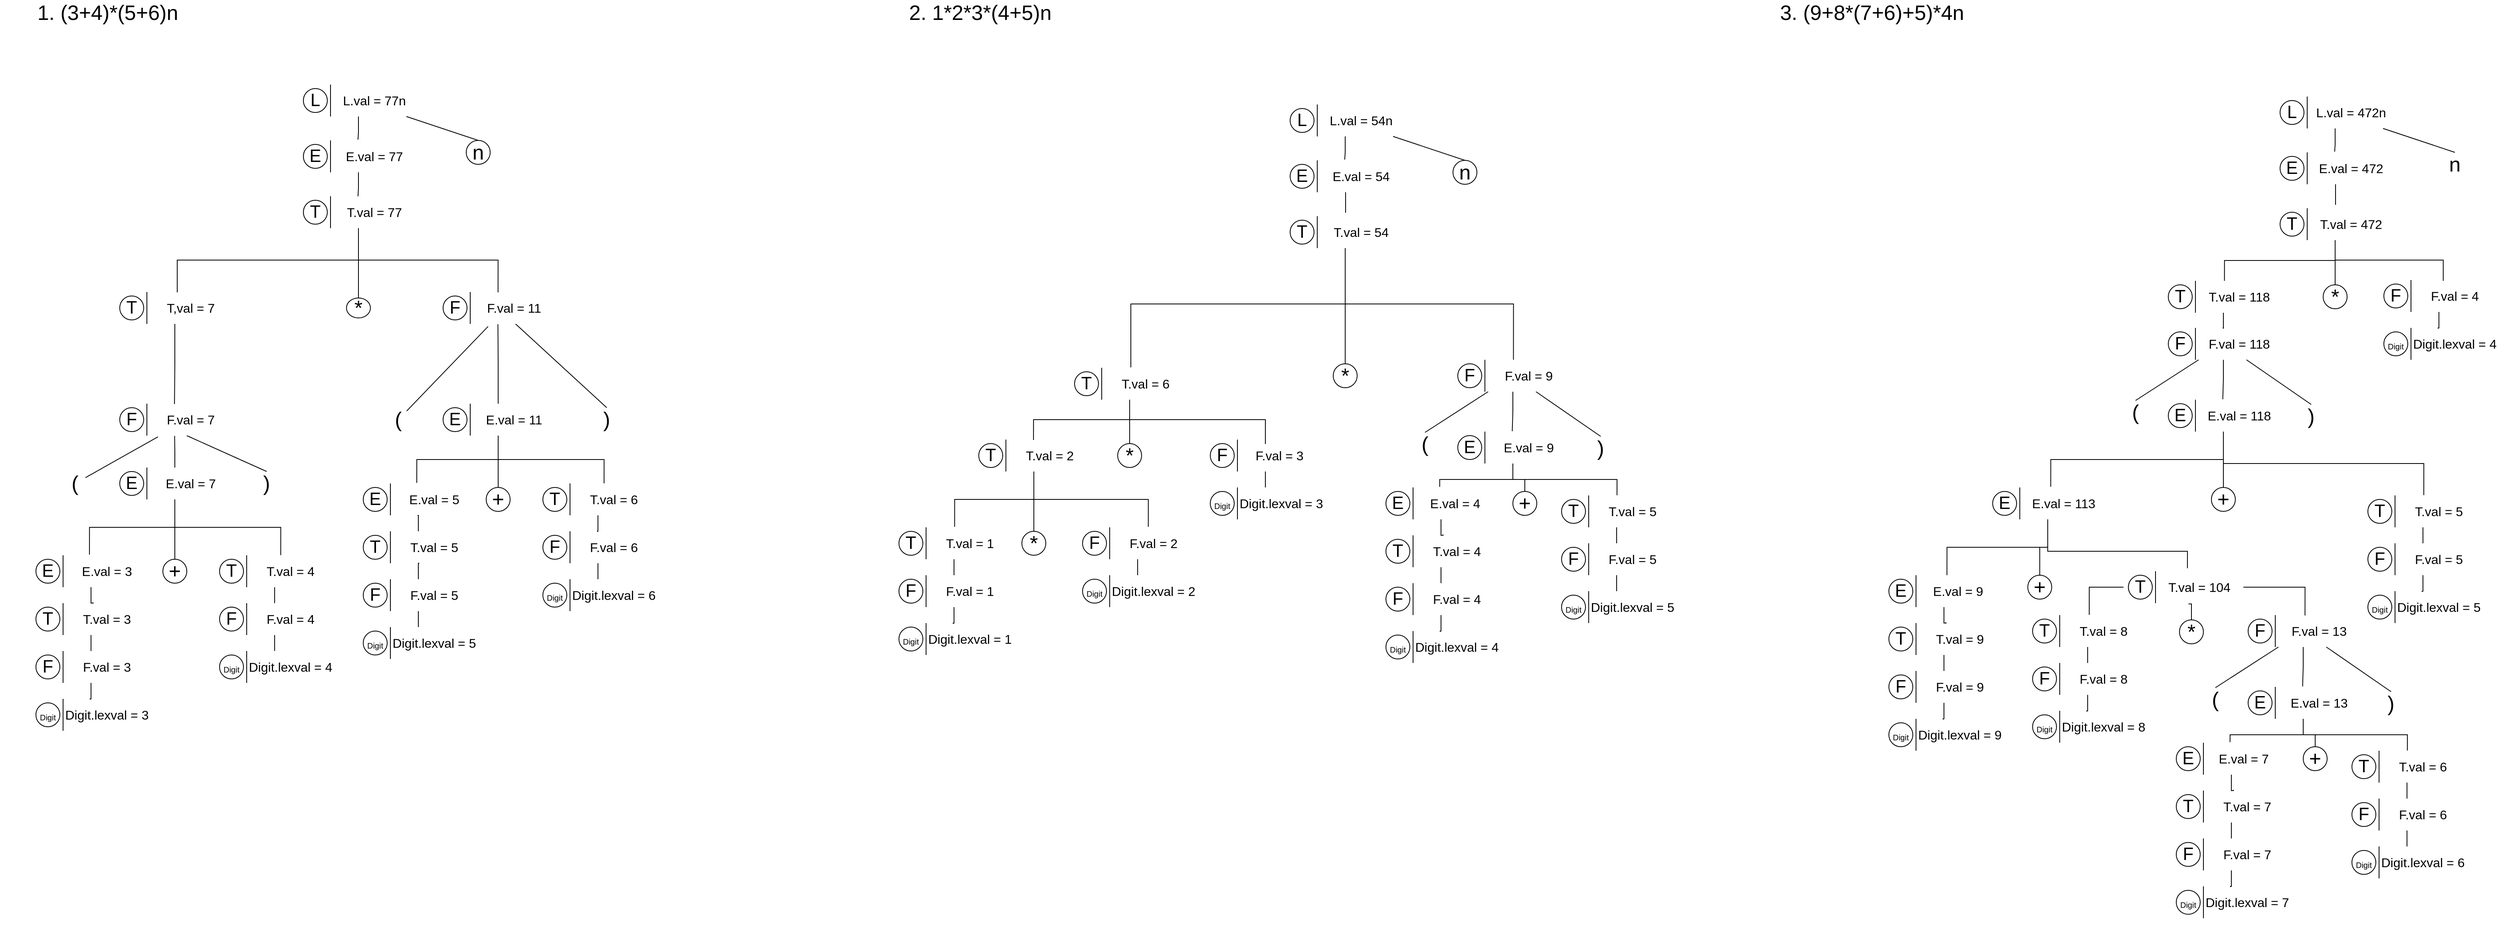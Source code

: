 <mxfile version="23.1.2" type="github">
  <diagram name="Page-1" id="WxYNuzR10Bx6IO7obS8N">
    <mxGraphModel dx="1760" dy="920" grid="1" gridSize="10" guides="1" tooltips="1" connect="1" arrows="1" fold="1" page="1" pageScale="1" pageWidth="1100" pageHeight="1300" math="0" shadow="0">
      <root>
        <mxCell id="0" />
        <mxCell id="1" parent="0" />
        <mxCell id="Tgwq1FtrqXeGLXQHGkA8-4" value="1. (3+4)*(5+6)n" style="text;html=1;strokeColor=none;fillColor=none;align=center;verticalAlign=middle;whiteSpace=wrap;rounded=0;fontFamily=Helvetica;fontSize=26;fontColor=default;" vertex="1" parent="1">
          <mxGeometry x="40" y="50" width="270" height="30" as="geometry" />
        </mxCell>
        <mxCell id="Tgwq1FtrqXeGLXQHGkA8-94" value="" style="group" vertex="1" connectable="0" parent="1">
          <mxGeometry x="79" y="925" width="150" height="40" as="geometry" />
        </mxCell>
        <mxCell id="Tgwq1FtrqXeGLXQHGkA8-95" value="" style="shape=table;startSize=0;container=1;collapsible=0;childLayout=tableLayout;fontSize=16;strokeColor=default;align=center;verticalAlign=middle;fontFamily=Helvetica;fontColor=default;fillColor=default;html=1;rowLines=0;columnLines=1;swimlaneBody=1;swimlaneHead=1;horizontal=1;top=0;bottom=0;left=0;right=0;" vertex="1" parent="Tgwq1FtrqXeGLXQHGkA8-94">
          <mxGeometry width="150" height="40" as="geometry" />
        </mxCell>
        <mxCell id="Tgwq1FtrqXeGLXQHGkA8-96" value="" style="shape=tableRow;horizontal=0;startSize=0;swimlaneHead=0;swimlaneBody=0;strokeColor=inherit;top=0;left=0;bottom=0;right=0;collapsible=0;dropTarget=0;fillColor=none;points=[[0,0.5],[1,0.5]];portConstraint=eastwest;fontSize=16;align=center;verticalAlign=middle;fontFamily=Helvetica;fontColor=default;html=1;" vertex="1" parent="Tgwq1FtrqXeGLXQHGkA8-95">
          <mxGeometry width="150" height="40" as="geometry" />
        </mxCell>
        <mxCell id="Tgwq1FtrqXeGLXQHGkA8-97" value="" style="shape=partialRectangle;html=1;whiteSpace=wrap;connectable=0;strokeColor=inherit;overflow=hidden;fillColor=none;top=0;left=0;bottom=0;right=0;pointerEvents=1;fontSize=16;align=center;verticalAlign=middle;fontFamily=Helvetica;fontColor=default;" vertex="1" parent="Tgwq1FtrqXeGLXQHGkA8-96">
          <mxGeometry width="40" height="40" as="geometry">
            <mxRectangle width="40" height="40" as="alternateBounds" />
          </mxGeometry>
        </mxCell>
        <mxCell id="Tgwq1FtrqXeGLXQHGkA8-98" value="Digit.lexval = 3" style="shape=partialRectangle;html=1;whiteSpace=wrap;connectable=0;strokeColor=inherit;overflow=hidden;fillColor=none;top=0;left=0;bottom=0;right=0;pointerEvents=1;fontSize=16;align=center;verticalAlign=middle;fontFamily=Helvetica;fontColor=default;" vertex="1" parent="Tgwq1FtrqXeGLXQHGkA8-96">
          <mxGeometry x="40" width="110" height="40" as="geometry">
            <mxRectangle width="110" height="40" as="alternateBounds" />
          </mxGeometry>
        </mxCell>
        <mxCell id="Tgwq1FtrqXeGLXQHGkA8-99" value="&lt;font style=&quot;font-size: 10px;&quot;&gt;Digit&lt;/font&gt;" style="ellipse;whiteSpace=wrap;html=1;fontSize=22;align=center;verticalAlign=middle;" vertex="1" parent="Tgwq1FtrqXeGLXQHGkA8-94">
          <mxGeometry x="6" y="5" width="30" height="30" as="geometry" />
        </mxCell>
        <mxCell id="Tgwq1FtrqXeGLXQHGkA8-118" value="" style="group" vertex="1" connectable="0" parent="1">
          <mxGeometry x="79" y="865" width="150" height="40" as="geometry" />
        </mxCell>
        <mxCell id="Tgwq1FtrqXeGLXQHGkA8-119" value="" style="shape=table;startSize=0;container=1;collapsible=0;childLayout=tableLayout;fontSize=16;strokeColor=default;align=center;verticalAlign=middle;fontFamily=Helvetica;fontColor=default;fillColor=default;html=1;rowLines=0;columnLines=1;swimlaneBody=1;swimlaneHead=1;horizontal=1;top=0;bottom=0;left=0;right=0;" vertex="1" parent="Tgwq1FtrqXeGLXQHGkA8-118">
          <mxGeometry width="150" height="40" as="geometry" />
        </mxCell>
        <mxCell id="Tgwq1FtrqXeGLXQHGkA8-120" value="" style="shape=tableRow;horizontal=0;startSize=0;swimlaneHead=0;swimlaneBody=0;strokeColor=inherit;top=0;left=0;bottom=0;right=0;collapsible=0;dropTarget=0;fillColor=none;points=[[0,0.5],[1,0.5]];portConstraint=eastwest;fontSize=16;align=center;verticalAlign=middle;fontFamily=Helvetica;fontColor=default;html=1;" vertex="1" parent="Tgwq1FtrqXeGLXQHGkA8-119">
          <mxGeometry width="150" height="40" as="geometry" />
        </mxCell>
        <mxCell id="Tgwq1FtrqXeGLXQHGkA8-121" value="F." style="shape=partialRectangle;html=1;whiteSpace=wrap;connectable=0;strokeColor=inherit;overflow=hidden;fillColor=none;top=0;left=0;bottom=0;right=0;pointerEvents=1;fontSize=16;align=center;verticalAlign=middle;fontFamily=Helvetica;fontColor=default;" vertex="1" parent="Tgwq1FtrqXeGLXQHGkA8-120">
          <mxGeometry width="40" height="40" as="geometry">
            <mxRectangle width="40" height="40" as="alternateBounds" />
          </mxGeometry>
        </mxCell>
        <mxCell id="Tgwq1FtrqXeGLXQHGkA8-122" value="F.val = 3" style="shape=partialRectangle;html=1;whiteSpace=wrap;connectable=0;strokeColor=inherit;overflow=hidden;fillColor=none;top=0;left=0;bottom=0;right=0;pointerEvents=1;fontSize=16;align=center;verticalAlign=middle;fontFamily=Helvetica;fontColor=default;" vertex="1" parent="Tgwq1FtrqXeGLXQHGkA8-120">
          <mxGeometry x="40" width="110" height="40" as="geometry">
            <mxRectangle width="110" height="40" as="alternateBounds" />
          </mxGeometry>
        </mxCell>
        <mxCell id="Tgwq1FtrqXeGLXQHGkA8-123" value="F" style="ellipse;whiteSpace=wrap;html=1;fontSize=22;" vertex="1" parent="Tgwq1FtrqXeGLXQHGkA8-118">
          <mxGeometry x="6" y="5" width="30" height="30" as="geometry" />
        </mxCell>
        <mxCell id="Tgwq1FtrqXeGLXQHGkA8-124" value="" style="group;flipV=1;" vertex="1" connectable="0" parent="1">
          <mxGeometry x="79" y="805" width="150" height="40" as="geometry" />
        </mxCell>
        <mxCell id="Tgwq1FtrqXeGLXQHGkA8-125" value="" style="shape=table;startSize=0;container=1;collapsible=0;childLayout=tableLayout;fontSize=16;strokeColor=default;align=center;verticalAlign=middle;fontFamily=Helvetica;fontColor=default;fillColor=default;html=1;rowLines=0;columnLines=1;swimlaneBody=1;swimlaneHead=1;horizontal=1;top=0;bottom=0;left=0;right=0;" vertex="1" parent="Tgwq1FtrqXeGLXQHGkA8-124">
          <mxGeometry width="150" height="40" as="geometry" />
        </mxCell>
        <mxCell id="Tgwq1FtrqXeGLXQHGkA8-126" value="" style="shape=tableRow;horizontal=0;startSize=0;swimlaneHead=0;swimlaneBody=0;strokeColor=inherit;top=0;left=0;bottom=0;right=0;collapsible=0;dropTarget=0;fillColor=none;points=[[0,0.5],[1,0.5]];portConstraint=eastwest;fontSize=16;align=center;verticalAlign=middle;fontFamily=Helvetica;fontColor=default;html=1;" vertex="1" parent="Tgwq1FtrqXeGLXQHGkA8-125">
          <mxGeometry width="150" height="40" as="geometry" />
        </mxCell>
        <mxCell id="Tgwq1FtrqXeGLXQHGkA8-127" value="T" style="shape=partialRectangle;html=1;whiteSpace=wrap;connectable=0;strokeColor=inherit;overflow=hidden;fillColor=none;top=0;left=0;bottom=0;right=0;pointerEvents=1;fontSize=16;align=center;verticalAlign=middle;fontFamily=Helvetica;fontColor=default;" vertex="1" parent="Tgwq1FtrqXeGLXQHGkA8-126">
          <mxGeometry width="40" height="40" as="geometry">
            <mxRectangle width="40" height="40" as="alternateBounds" />
          </mxGeometry>
        </mxCell>
        <mxCell id="Tgwq1FtrqXeGLXQHGkA8-128" value="T.val = 3" style="shape=partialRectangle;html=1;whiteSpace=wrap;connectable=0;strokeColor=inherit;overflow=hidden;fillColor=none;top=0;left=0;bottom=0;right=0;pointerEvents=1;fontSize=16;align=center;verticalAlign=middle;fontFamily=Helvetica;fontColor=default;" vertex="1" parent="Tgwq1FtrqXeGLXQHGkA8-126">
          <mxGeometry x="40" width="110" height="40" as="geometry">
            <mxRectangle width="110" height="40" as="alternateBounds" />
          </mxGeometry>
        </mxCell>
        <mxCell id="Tgwq1FtrqXeGLXQHGkA8-129" value="T" style="ellipse;whiteSpace=wrap;html=1;fontSize=22;" vertex="1" parent="Tgwq1FtrqXeGLXQHGkA8-124">
          <mxGeometry x="6" y="5" width="30" height="30" as="geometry" />
        </mxCell>
        <mxCell id="Tgwq1FtrqXeGLXQHGkA8-130" value="" style="group;flipV=1;" vertex="1" connectable="0" parent="1">
          <mxGeometry x="79" y="745" width="150" height="40" as="geometry" />
        </mxCell>
        <mxCell id="Tgwq1FtrqXeGLXQHGkA8-131" value="" style="shape=table;startSize=0;container=1;collapsible=0;childLayout=tableLayout;fontSize=16;strokeColor=default;align=center;verticalAlign=middle;fontFamily=Helvetica;fontColor=default;fillColor=default;html=1;rowLines=0;columnLines=1;swimlaneBody=1;swimlaneHead=1;horizontal=1;top=0;bottom=0;left=0;right=0;" vertex="1" parent="Tgwq1FtrqXeGLXQHGkA8-130">
          <mxGeometry width="150" height="40" as="geometry" />
        </mxCell>
        <mxCell id="Tgwq1FtrqXeGLXQHGkA8-132" value="" style="shape=tableRow;horizontal=0;startSize=0;swimlaneHead=0;swimlaneBody=0;strokeColor=inherit;top=0;left=0;bottom=0;right=0;collapsible=0;dropTarget=0;fillColor=none;points=[[0,0.5],[1,0.5]];portConstraint=eastwest;fontSize=16;align=center;verticalAlign=middle;fontFamily=Helvetica;fontColor=default;html=1;" vertex="1" parent="Tgwq1FtrqXeGLXQHGkA8-131">
          <mxGeometry width="150" height="40" as="geometry" />
        </mxCell>
        <mxCell id="Tgwq1FtrqXeGLXQHGkA8-133" value="" style="shape=partialRectangle;html=1;whiteSpace=wrap;connectable=0;strokeColor=inherit;overflow=hidden;fillColor=none;top=0;left=0;bottom=0;right=0;pointerEvents=1;fontSize=16;align=center;verticalAlign=middle;fontFamily=Helvetica;fontColor=default;" vertex="1" parent="Tgwq1FtrqXeGLXQHGkA8-132">
          <mxGeometry width="40" height="40" as="geometry">
            <mxRectangle width="40" height="40" as="alternateBounds" />
          </mxGeometry>
        </mxCell>
        <mxCell id="Tgwq1FtrqXeGLXQHGkA8-134" value="E.val = 3" style="shape=partialRectangle;html=1;whiteSpace=wrap;connectable=0;strokeColor=inherit;overflow=hidden;fillColor=none;top=0;left=0;bottom=0;right=0;pointerEvents=1;fontSize=16;align=center;verticalAlign=middle;fontFamily=Helvetica;fontColor=default;" vertex="1" parent="Tgwq1FtrqXeGLXQHGkA8-132">
          <mxGeometry x="40" width="110" height="40" as="geometry">
            <mxRectangle width="110" height="40" as="alternateBounds" />
          </mxGeometry>
        </mxCell>
        <mxCell id="Tgwq1FtrqXeGLXQHGkA8-135" value="E" style="ellipse;whiteSpace=wrap;html=1;fontSize=22;" vertex="1" parent="Tgwq1FtrqXeGLXQHGkA8-130">
          <mxGeometry x="6" y="5" width="30" height="30" as="geometry" />
        </mxCell>
        <mxCell id="Tgwq1FtrqXeGLXQHGkA8-137" value="" style="shape=table;startSize=0;container=1;collapsible=0;childLayout=tableLayout;fontSize=16;strokeColor=default;align=center;verticalAlign=middle;fontFamily=Helvetica;fontColor=default;fillColor=default;html=1;rowLines=0;columnLines=1;swimlaneBody=1;swimlaneHead=1;horizontal=1;top=0;bottom=0;left=0;right=0;" vertex="1" parent="1">
          <mxGeometry x="309" y="805" width="150" height="40" as="geometry" />
        </mxCell>
        <mxCell id="Tgwq1FtrqXeGLXQHGkA8-138" value="" style="shape=tableRow;horizontal=0;startSize=0;swimlaneHead=0;swimlaneBody=0;strokeColor=inherit;top=0;left=0;bottom=0;right=0;collapsible=0;dropTarget=0;fillColor=none;points=[[0,0.5],[1,0.5]];portConstraint=eastwest;fontSize=16;align=center;verticalAlign=middle;fontFamily=Helvetica;fontColor=default;html=1;" vertex="1" parent="Tgwq1FtrqXeGLXQHGkA8-137">
          <mxGeometry width="150" height="40" as="geometry" />
        </mxCell>
        <mxCell id="Tgwq1FtrqXeGLXQHGkA8-139" value="F." style="shape=partialRectangle;html=1;whiteSpace=wrap;connectable=0;strokeColor=inherit;overflow=hidden;fillColor=none;top=0;left=0;bottom=0;right=0;pointerEvents=1;fontSize=16;align=center;verticalAlign=middle;fontFamily=Helvetica;fontColor=default;" vertex="1" parent="Tgwq1FtrqXeGLXQHGkA8-138">
          <mxGeometry width="40" height="40" as="geometry">
            <mxRectangle width="40" height="40" as="alternateBounds" />
          </mxGeometry>
        </mxCell>
        <mxCell id="Tgwq1FtrqXeGLXQHGkA8-140" value="F.val = 4" style="shape=partialRectangle;html=1;whiteSpace=wrap;connectable=0;strokeColor=inherit;overflow=hidden;fillColor=none;top=0;left=0;bottom=0;right=0;pointerEvents=1;fontSize=16;align=center;verticalAlign=middle;fontFamily=Helvetica;fontColor=default;" vertex="1" parent="Tgwq1FtrqXeGLXQHGkA8-138">
          <mxGeometry x="40" width="110" height="40" as="geometry">
            <mxRectangle width="110" height="40" as="alternateBounds" />
          </mxGeometry>
        </mxCell>
        <mxCell id="Tgwq1FtrqXeGLXQHGkA8-141" value="F" style="ellipse;whiteSpace=wrap;html=1;fontSize=22;" vertex="1" parent="1">
          <mxGeometry x="315" y="810" width="30" height="30" as="geometry" />
        </mxCell>
        <mxCell id="Tgwq1FtrqXeGLXQHGkA8-143" value="" style="shape=table;startSize=0;container=1;collapsible=0;childLayout=tableLayout;fontSize=16;strokeColor=default;align=center;verticalAlign=middle;fontFamily=Helvetica;fontColor=default;fillColor=default;html=1;rowLines=0;columnLines=1;swimlaneBody=1;swimlaneHead=1;horizontal=1;top=0;bottom=0;left=0;right=0;" vertex="1" parent="1">
          <mxGeometry x="309" y="745" width="150" height="40" as="geometry" />
        </mxCell>
        <mxCell id="Tgwq1FtrqXeGLXQHGkA8-144" value="" style="shape=tableRow;horizontal=0;startSize=0;swimlaneHead=0;swimlaneBody=0;strokeColor=inherit;top=0;left=0;bottom=0;right=0;collapsible=0;dropTarget=0;fillColor=none;points=[[0,0.5],[1,0.5]];portConstraint=eastwest;fontSize=16;align=center;verticalAlign=middle;fontFamily=Helvetica;fontColor=default;html=1;" vertex="1" parent="Tgwq1FtrqXeGLXQHGkA8-143">
          <mxGeometry width="150" height="40" as="geometry" />
        </mxCell>
        <mxCell id="Tgwq1FtrqXeGLXQHGkA8-145" value="T" style="shape=partialRectangle;html=1;whiteSpace=wrap;connectable=0;strokeColor=inherit;overflow=hidden;fillColor=none;top=0;left=0;bottom=0;right=0;pointerEvents=1;fontSize=16;align=center;verticalAlign=middle;fontFamily=Helvetica;fontColor=default;" vertex="1" parent="Tgwq1FtrqXeGLXQHGkA8-144">
          <mxGeometry width="40" height="40" as="geometry">
            <mxRectangle width="40" height="40" as="alternateBounds" />
          </mxGeometry>
        </mxCell>
        <mxCell id="Tgwq1FtrqXeGLXQHGkA8-146" value="T.val = 4" style="shape=partialRectangle;html=1;whiteSpace=wrap;connectable=0;strokeColor=inherit;overflow=hidden;fillColor=none;top=0;left=0;bottom=0;right=0;pointerEvents=1;fontSize=16;align=center;verticalAlign=middle;fontFamily=Helvetica;fontColor=default;" vertex="1" parent="Tgwq1FtrqXeGLXQHGkA8-144">
          <mxGeometry x="40" width="110" height="40" as="geometry">
            <mxRectangle width="110" height="40" as="alternateBounds" />
          </mxGeometry>
        </mxCell>
        <mxCell id="Tgwq1FtrqXeGLXQHGkA8-147" value="T" style="ellipse;whiteSpace=wrap;html=1;fontSize=22;" vertex="1" parent="1">
          <mxGeometry x="315" y="750" width="30" height="30" as="geometry" />
        </mxCell>
        <mxCell id="Tgwq1FtrqXeGLXQHGkA8-154" value="" style="group" vertex="1" connectable="0" parent="1">
          <mxGeometry x="309" y="865" width="150" height="40" as="geometry" />
        </mxCell>
        <mxCell id="Tgwq1FtrqXeGLXQHGkA8-155" value="" style="shape=table;startSize=0;container=1;collapsible=0;childLayout=tableLayout;fontSize=16;strokeColor=default;align=center;verticalAlign=middle;fontFamily=Helvetica;fontColor=default;fillColor=default;html=1;rowLines=0;columnLines=1;swimlaneBody=1;swimlaneHead=1;horizontal=1;top=0;bottom=0;left=0;right=0;" vertex="1" parent="Tgwq1FtrqXeGLXQHGkA8-154">
          <mxGeometry width="150" height="40" as="geometry" />
        </mxCell>
        <mxCell id="Tgwq1FtrqXeGLXQHGkA8-156" value="" style="shape=tableRow;horizontal=0;startSize=0;swimlaneHead=0;swimlaneBody=0;strokeColor=inherit;top=0;left=0;bottom=0;right=0;collapsible=0;dropTarget=0;fillColor=none;points=[[0,0.5],[1,0.5]];portConstraint=eastwest;fontSize=16;align=center;verticalAlign=middle;fontFamily=Helvetica;fontColor=default;html=1;" vertex="1" parent="Tgwq1FtrqXeGLXQHGkA8-155">
          <mxGeometry width="150" height="40" as="geometry" />
        </mxCell>
        <mxCell id="Tgwq1FtrqXeGLXQHGkA8-157" value="" style="shape=partialRectangle;html=1;whiteSpace=wrap;connectable=0;strokeColor=inherit;overflow=hidden;fillColor=none;top=0;left=0;bottom=0;right=0;pointerEvents=1;fontSize=16;align=center;verticalAlign=middle;fontFamily=Helvetica;fontColor=default;" vertex="1" parent="Tgwq1FtrqXeGLXQHGkA8-156">
          <mxGeometry width="40" height="40" as="geometry">
            <mxRectangle width="40" height="40" as="alternateBounds" />
          </mxGeometry>
        </mxCell>
        <mxCell id="Tgwq1FtrqXeGLXQHGkA8-158" value="Digit.lexval = 4" style="shape=partialRectangle;html=1;whiteSpace=wrap;connectable=0;strokeColor=inherit;overflow=hidden;fillColor=none;top=0;left=0;bottom=0;right=0;pointerEvents=1;fontSize=16;align=center;verticalAlign=middle;fontFamily=Helvetica;fontColor=default;" vertex="1" parent="Tgwq1FtrqXeGLXQHGkA8-156">
          <mxGeometry x="40" width="110" height="40" as="geometry">
            <mxRectangle width="110" height="40" as="alternateBounds" />
          </mxGeometry>
        </mxCell>
        <mxCell id="Tgwq1FtrqXeGLXQHGkA8-159" value="&lt;font style=&quot;font-size: 10px;&quot;&gt;Digit&lt;/font&gt;" style="ellipse;whiteSpace=wrap;html=1;fontSize=22;align=center;verticalAlign=middle;" vertex="1" parent="Tgwq1FtrqXeGLXQHGkA8-154">
          <mxGeometry x="6" y="5" width="30" height="30" as="geometry" />
        </mxCell>
        <mxCell id="Tgwq1FtrqXeGLXQHGkA8-160" value="+" style="ellipse;whiteSpace=wrap;html=1;fontSize=26;pointerEvents=1;strokeColor=inherit;align=center;verticalAlign=middle;fontFamily=Helvetica;fontColor=default;fillColor=none;" vertex="1" parent="1">
          <mxGeometry x="244" y="750" width="30" height="30" as="geometry" />
        </mxCell>
        <mxCell id="Tgwq1FtrqXeGLXQHGkA8-161" value="" style="group" vertex="1" connectable="0" parent="1">
          <mxGeometry x="184" y="635" width="150" height="40" as="geometry" />
        </mxCell>
        <mxCell id="Tgwq1FtrqXeGLXQHGkA8-162" value="" style="shape=table;startSize=0;container=1;collapsible=0;childLayout=tableLayout;fontSize=16;strokeColor=default;align=center;verticalAlign=middle;fontFamily=Helvetica;fontColor=default;fillColor=default;html=1;rowLines=0;columnLines=1;swimlaneBody=1;swimlaneHead=1;horizontal=1;top=0;bottom=0;left=0;right=0;" vertex="1" parent="Tgwq1FtrqXeGLXQHGkA8-161">
          <mxGeometry width="150" height="40" as="geometry" />
        </mxCell>
        <mxCell id="Tgwq1FtrqXeGLXQHGkA8-163" value="" style="shape=tableRow;horizontal=0;startSize=0;swimlaneHead=0;swimlaneBody=0;strokeColor=inherit;top=0;left=0;bottom=0;right=0;collapsible=0;dropTarget=0;fillColor=none;points=[[0,0.5],[1,0.5]];portConstraint=eastwest;fontSize=16;align=center;verticalAlign=middle;fontFamily=Helvetica;fontColor=default;html=1;" vertex="1" parent="Tgwq1FtrqXeGLXQHGkA8-162">
          <mxGeometry width="150" height="40" as="geometry" />
        </mxCell>
        <mxCell id="Tgwq1FtrqXeGLXQHGkA8-164" value="" style="shape=partialRectangle;html=1;whiteSpace=wrap;connectable=0;strokeColor=inherit;overflow=hidden;fillColor=none;top=0;left=0;bottom=0;right=0;pointerEvents=1;fontSize=16;align=center;verticalAlign=middle;fontFamily=Helvetica;fontColor=default;" vertex="1" parent="Tgwq1FtrqXeGLXQHGkA8-163">
          <mxGeometry width="40" height="40" as="geometry">
            <mxRectangle width="40" height="40" as="alternateBounds" />
          </mxGeometry>
        </mxCell>
        <mxCell id="Tgwq1FtrqXeGLXQHGkA8-165" value="E.val = 7" style="shape=partialRectangle;html=1;whiteSpace=wrap;connectable=0;strokeColor=inherit;overflow=hidden;fillColor=none;top=0;left=0;bottom=0;right=0;pointerEvents=1;fontSize=16;align=center;verticalAlign=middle;fontFamily=Helvetica;fontColor=default;" vertex="1" parent="Tgwq1FtrqXeGLXQHGkA8-163">
          <mxGeometry x="40" width="110" height="40" as="geometry">
            <mxRectangle width="110" height="40" as="alternateBounds" />
          </mxGeometry>
        </mxCell>
        <mxCell id="Tgwq1FtrqXeGLXQHGkA8-166" value="E" style="ellipse;whiteSpace=wrap;html=1;fontSize=22;" vertex="1" parent="Tgwq1FtrqXeGLXQHGkA8-161">
          <mxGeometry x="6" y="5" width="30" height="30" as="geometry" />
        </mxCell>
        <mxCell id="Tgwq1FtrqXeGLXQHGkA8-169" style="edgeStyle=orthogonalEdgeStyle;rounded=0;orthogonalLoop=1;jettySize=auto;html=1;entryX=0.487;entryY=-0.02;entryDx=0;entryDy=0;entryPerimeter=0;fontFamily=Helvetica;fontSize=16;fontColor=default;endArrow=none;endFill=0;" edge="1" parent="1" source="Tgwq1FtrqXeGLXQHGkA8-162" target="Tgwq1FtrqXeGLXQHGkA8-132">
          <mxGeometry relative="1" as="geometry" />
        </mxCell>
        <mxCell id="Tgwq1FtrqXeGLXQHGkA8-170" style="edgeStyle=orthogonalEdgeStyle;rounded=0;orthogonalLoop=1;jettySize=auto;html=1;entryX=0.551;entryY=-0.003;entryDx=0;entryDy=0;entryPerimeter=0;fontFamily=Helvetica;fontSize=16;fontColor=default;endArrow=none;endFill=0;" edge="1" parent="1" source="Tgwq1FtrqXeGLXQHGkA8-162" target="Tgwq1FtrqXeGLXQHGkA8-144">
          <mxGeometry relative="1" as="geometry" />
        </mxCell>
        <mxCell id="Tgwq1FtrqXeGLXQHGkA8-171" style="edgeStyle=orthogonalEdgeStyle;rounded=0;orthogonalLoop=1;jettySize=auto;html=1;entryX=0.5;entryY=0;entryDx=0;entryDy=0;fontFamily=Helvetica;fontSize=16;fontColor=default;endArrow=none;endFill=0;" edge="1" parent="1" source="Tgwq1FtrqXeGLXQHGkA8-162" target="Tgwq1FtrqXeGLXQHGkA8-160">
          <mxGeometry relative="1" as="geometry" />
        </mxCell>
        <mxCell id="Tgwq1FtrqXeGLXQHGkA8-194" value="(" style="ellipse;whiteSpace=wrap;html=1;fontSize=26;pointerEvents=1;strokeColor=none;align=center;verticalAlign=middle;fontFamily=Helvetica;fontColor=default;fillColor=none;" vertex="1" parent="1">
          <mxGeometry x="119.0" y="640.0" width="30" height="30" as="geometry" />
        </mxCell>
        <mxCell id="Tgwq1FtrqXeGLXQHGkA8-195" value=")" style="ellipse;whiteSpace=wrap;html=1;fontSize=26;pointerEvents=1;strokeColor=none;align=center;verticalAlign=middle;fontFamily=Helvetica;fontColor=default;fillColor=none;" vertex="1" parent="1">
          <mxGeometry x="359.0" y="640.0" width="30" height="30" as="geometry" />
        </mxCell>
        <mxCell id="Tgwq1FtrqXeGLXQHGkA8-196" style="shape=connector;rounded=0;orthogonalLoop=1;jettySize=auto;html=1;labelBackgroundColor=default;strokeColor=default;align=center;verticalAlign=middle;fontFamily=Helvetica;fontSize=16;fontColor=default;endArrow=none;endFill=0;exitX=0.359;exitY=1.04;exitDx=0;exitDy=0;exitPerimeter=0;" edge="1" parent="1" source="Tgwq1FtrqXeGLXQHGkA8-203" target="Tgwq1FtrqXeGLXQHGkA8-194">
          <mxGeometry relative="1" as="geometry">
            <mxPoint x="184" y="575.0" as="sourcePoint" />
          </mxGeometry>
        </mxCell>
        <mxCell id="Tgwq1FtrqXeGLXQHGkA8-197" style="shape=connector;rounded=0;orthogonalLoop=1;jettySize=auto;html=1;entryX=0.5;entryY=0;entryDx=0;entryDy=0;labelBackgroundColor=default;strokeColor=default;align=center;verticalAlign=middle;fontFamily=Helvetica;fontSize=16;fontColor=default;endArrow=none;endFill=0;exitX=0.599;exitY=1;exitDx=0;exitDy=0;exitPerimeter=0;" edge="1" parent="1" source="Tgwq1FtrqXeGLXQHGkA8-203" target="Tgwq1FtrqXeGLXQHGkA8-195">
          <mxGeometry relative="1" as="geometry">
            <mxPoint x="334" y="575.0" as="sourcePoint" />
          </mxGeometry>
        </mxCell>
        <mxCell id="Tgwq1FtrqXeGLXQHGkA8-201" value="" style="group;pointerEvents=1;strokeColor=none;align=center;verticalAlign=middle;fontFamily=Helvetica;fontSize=16;fontColor=default;fillColor=none;html=1;" vertex="1" connectable="0" parent="1">
          <mxGeometry x="184" y="555" width="150" height="40" as="geometry" />
        </mxCell>
        <mxCell id="Tgwq1FtrqXeGLXQHGkA8-202" value="" style="shape=table;startSize=0;container=1;collapsible=0;childLayout=tableLayout;fontSize=16;strokeColor=default;align=center;verticalAlign=middle;fontFamily=Helvetica;fontColor=default;fillColor=default;html=1;rowLines=0;columnLines=1;swimlaneBody=0;swimlaneHead=0;horizontal=0;top=0;bottom=0;left=0;right=0;pointerEvents=1;swimlaneLine=1;" vertex="1" parent="Tgwq1FtrqXeGLXQHGkA8-201">
          <mxGeometry width="150" height="40" as="geometry" />
        </mxCell>
        <mxCell id="Tgwq1FtrqXeGLXQHGkA8-203" value="" style="shape=tableRow;horizontal=0;startSize=0;swimlaneHead=0;swimlaneBody=0;strokeColor=inherit;top=0;left=0;bottom=0;right=0;collapsible=0;dropTarget=0;fillColor=none;points=[[0,0.5],[1,0.5]];portConstraint=eastwest;fontSize=16;align=center;verticalAlign=middle;fontFamily=Helvetica;fontColor=default;html=1;pointerEvents=1;" vertex="1" parent="Tgwq1FtrqXeGLXQHGkA8-202">
          <mxGeometry width="150" height="40" as="geometry" />
        </mxCell>
        <mxCell id="Tgwq1FtrqXeGLXQHGkA8-204" value="" style="shape=partialRectangle;html=1;whiteSpace=wrap;connectable=0;strokeColor=inherit;overflow=hidden;fillColor=none;top=0;left=0;bottom=0;right=0;pointerEvents=1;fontSize=16;align=center;verticalAlign=middle;fontFamily=Helvetica;fontColor=default;" vertex="1" parent="Tgwq1FtrqXeGLXQHGkA8-203">
          <mxGeometry width="40" height="40" as="geometry">
            <mxRectangle width="40" height="40" as="alternateBounds" />
          </mxGeometry>
        </mxCell>
        <mxCell id="Tgwq1FtrqXeGLXQHGkA8-205" value="F.val = 7" style="shape=partialRectangle;html=1;whiteSpace=wrap;connectable=0;strokeColor=inherit;overflow=hidden;fillColor=none;top=0;left=0;bottom=0;right=0;pointerEvents=1;fontSize=16;align=center;verticalAlign=middle;fontFamily=Helvetica;fontColor=default;" vertex="1" parent="Tgwq1FtrqXeGLXQHGkA8-203">
          <mxGeometry x="40" width="110" height="40" as="geometry">
            <mxRectangle width="110" height="40" as="alternateBounds" />
          </mxGeometry>
        </mxCell>
        <mxCell id="Tgwq1FtrqXeGLXQHGkA8-206" value="F" style="ellipse;whiteSpace=wrap;html=1;fontSize=22;pointerEvents=1;strokeColor=default;align=center;verticalAlign=middle;fontFamily=Helvetica;fontColor=default;fillColor=none;" vertex="1" parent="Tgwq1FtrqXeGLXQHGkA8-201">
          <mxGeometry x="6" y="5" width="30" height="30" as="geometry" />
        </mxCell>
        <mxCell id="Tgwq1FtrqXeGLXQHGkA8-227" style="edgeStyle=orthogonalEdgeStyle;shape=connector;rounded=0;orthogonalLoop=1;jettySize=auto;html=1;entryX=0.498;entryY=1.008;entryDx=0;entryDy=0;entryPerimeter=0;labelBackgroundColor=default;strokeColor=default;align=center;verticalAlign=middle;fontFamily=Helvetica;fontSize=16;fontColor=default;endArrow=none;endFill=0;" edge="1" parent="1" source="Tgwq1FtrqXeGLXQHGkA8-162" target="Tgwq1FtrqXeGLXQHGkA8-203">
          <mxGeometry relative="1" as="geometry" />
        </mxCell>
        <mxCell id="Tgwq1FtrqXeGLXQHGkA8-228" value="" style="group;pointerEvents=1;strokeColor=none;align=center;verticalAlign=middle;fontFamily=Helvetica;fontSize=16;fontColor=default;fillColor=none;html=1;" vertex="1" connectable="0" parent="1">
          <mxGeometry x="184" y="415" width="150" height="40" as="geometry" />
        </mxCell>
        <mxCell id="Tgwq1FtrqXeGLXQHGkA8-229" value="" style="shape=table;startSize=0;container=1;collapsible=0;childLayout=tableLayout;fontSize=16;strokeColor=default;align=center;verticalAlign=middle;fontFamily=Helvetica;fontColor=default;fillColor=default;html=1;rowLines=0;columnLines=1;swimlaneBody=1;swimlaneHead=1;horizontal=1;top=0;bottom=0;left=0;right=0;pointerEvents=1;" vertex="1" parent="Tgwq1FtrqXeGLXQHGkA8-228">
          <mxGeometry width="150" height="40" as="geometry" />
        </mxCell>
        <mxCell id="Tgwq1FtrqXeGLXQHGkA8-230" value="" style="shape=tableRow;horizontal=0;startSize=0;swimlaneHead=0;swimlaneBody=0;strokeColor=inherit;top=0;left=0;bottom=0;right=0;collapsible=0;dropTarget=0;fillColor=none;points=[[0,0.5],[1,0.5]];portConstraint=eastwest;fontSize=16;align=center;verticalAlign=middle;fontFamily=Helvetica;fontColor=default;html=1;pointerEvents=1;" vertex="1" parent="Tgwq1FtrqXeGLXQHGkA8-229">
          <mxGeometry width="150" height="40" as="geometry" />
        </mxCell>
        <mxCell id="Tgwq1FtrqXeGLXQHGkA8-231" value="" style="shape=partialRectangle;html=1;whiteSpace=wrap;connectable=0;strokeColor=inherit;overflow=hidden;fillColor=none;top=0;left=0;bottom=0;right=0;pointerEvents=1;fontSize=16;align=center;verticalAlign=middle;fontFamily=Helvetica;fontColor=default;" vertex="1" parent="Tgwq1FtrqXeGLXQHGkA8-230">
          <mxGeometry width="40" height="40" as="geometry">
            <mxRectangle width="40" height="40" as="alternateBounds" />
          </mxGeometry>
        </mxCell>
        <mxCell id="Tgwq1FtrqXeGLXQHGkA8-232" value="T,val = 7" style="shape=partialRectangle;html=1;whiteSpace=wrap;connectable=0;strokeColor=inherit;overflow=hidden;fillColor=none;top=0;left=0;bottom=0;right=0;pointerEvents=1;fontSize=16;align=center;verticalAlign=middle;fontFamily=Helvetica;fontColor=default;" vertex="1" parent="Tgwq1FtrqXeGLXQHGkA8-230">
          <mxGeometry x="40" width="110" height="40" as="geometry">
            <mxRectangle width="110" height="40" as="alternateBounds" />
          </mxGeometry>
        </mxCell>
        <mxCell id="Tgwq1FtrqXeGLXQHGkA8-233" value="T" style="ellipse;whiteSpace=wrap;html=1;fontSize=22;pointerEvents=1;strokeColor=default;align=center;verticalAlign=middle;fontFamily=Helvetica;fontColor=default;fillColor=none;" vertex="1" parent="Tgwq1FtrqXeGLXQHGkA8-228">
          <mxGeometry x="6" y="5" width="30" height="30" as="geometry" />
        </mxCell>
        <mxCell id="Tgwq1FtrqXeGLXQHGkA8-234" value="" style="group" vertex="1" connectable="0" parent="1">
          <mxGeometry x="489" y="835" width="150" height="40" as="geometry" />
        </mxCell>
        <mxCell id="Tgwq1FtrqXeGLXQHGkA8-235" value="" style="shape=table;startSize=0;container=1;collapsible=0;childLayout=tableLayout;fontSize=16;strokeColor=default;align=center;verticalAlign=middle;fontFamily=Helvetica;fontColor=default;fillColor=default;html=1;rowLines=0;columnLines=1;swimlaneBody=1;swimlaneHead=1;horizontal=1;top=0;bottom=0;left=0;right=0;" vertex="1" parent="Tgwq1FtrqXeGLXQHGkA8-234">
          <mxGeometry width="150" height="40" as="geometry" />
        </mxCell>
        <mxCell id="Tgwq1FtrqXeGLXQHGkA8-236" value="" style="shape=tableRow;horizontal=0;startSize=0;swimlaneHead=0;swimlaneBody=0;strokeColor=inherit;top=0;left=0;bottom=0;right=0;collapsible=0;dropTarget=0;fillColor=none;points=[[0,0.5],[1,0.5]];portConstraint=eastwest;fontSize=16;align=center;verticalAlign=middle;fontFamily=Helvetica;fontColor=default;html=1;" vertex="1" parent="Tgwq1FtrqXeGLXQHGkA8-235">
          <mxGeometry width="150" height="40" as="geometry" />
        </mxCell>
        <mxCell id="Tgwq1FtrqXeGLXQHGkA8-237" value="" style="shape=partialRectangle;html=1;whiteSpace=wrap;connectable=0;strokeColor=inherit;overflow=hidden;fillColor=none;top=0;left=0;bottom=0;right=0;pointerEvents=1;fontSize=16;align=center;verticalAlign=middle;fontFamily=Helvetica;fontColor=default;" vertex="1" parent="Tgwq1FtrqXeGLXQHGkA8-236">
          <mxGeometry width="40" height="40" as="geometry">
            <mxRectangle width="40" height="40" as="alternateBounds" />
          </mxGeometry>
        </mxCell>
        <mxCell id="Tgwq1FtrqXeGLXQHGkA8-238" value="Digit.lexval = 5" style="shape=partialRectangle;html=1;whiteSpace=wrap;connectable=0;strokeColor=inherit;overflow=hidden;fillColor=none;top=0;left=0;bottom=0;right=0;pointerEvents=1;fontSize=16;align=center;verticalAlign=middle;fontFamily=Helvetica;fontColor=default;" vertex="1" parent="Tgwq1FtrqXeGLXQHGkA8-236">
          <mxGeometry x="40" width="110" height="40" as="geometry">
            <mxRectangle width="110" height="40" as="alternateBounds" />
          </mxGeometry>
        </mxCell>
        <mxCell id="Tgwq1FtrqXeGLXQHGkA8-239" value="&lt;font style=&quot;font-size: 10px;&quot;&gt;Digit&lt;/font&gt;" style="ellipse;whiteSpace=wrap;html=1;fontSize=22;align=center;verticalAlign=middle;" vertex="1" parent="Tgwq1FtrqXeGLXQHGkA8-234">
          <mxGeometry x="6" y="5" width="30" height="30" as="geometry" />
        </mxCell>
        <mxCell id="Tgwq1FtrqXeGLXQHGkA8-240" value="" style="group" vertex="1" connectable="0" parent="1">
          <mxGeometry x="489" y="775" width="150" height="40" as="geometry" />
        </mxCell>
        <mxCell id="Tgwq1FtrqXeGLXQHGkA8-241" value="" style="shape=table;startSize=0;container=1;collapsible=0;childLayout=tableLayout;fontSize=16;strokeColor=default;align=center;verticalAlign=middle;fontFamily=Helvetica;fontColor=default;fillColor=default;html=1;rowLines=0;columnLines=1;swimlaneBody=1;swimlaneHead=1;horizontal=1;top=0;bottom=0;left=0;right=0;" vertex="1" parent="Tgwq1FtrqXeGLXQHGkA8-240">
          <mxGeometry width="150" height="40" as="geometry" />
        </mxCell>
        <mxCell id="Tgwq1FtrqXeGLXQHGkA8-242" value="" style="shape=tableRow;horizontal=0;startSize=0;swimlaneHead=0;swimlaneBody=0;strokeColor=inherit;top=0;left=0;bottom=0;right=0;collapsible=0;dropTarget=0;fillColor=none;points=[[0,0.5],[1,0.5]];portConstraint=eastwest;fontSize=16;align=center;verticalAlign=middle;fontFamily=Helvetica;fontColor=default;html=1;" vertex="1" parent="Tgwq1FtrqXeGLXQHGkA8-241">
          <mxGeometry width="150" height="40" as="geometry" />
        </mxCell>
        <mxCell id="Tgwq1FtrqXeGLXQHGkA8-243" value="F." style="shape=partialRectangle;html=1;whiteSpace=wrap;connectable=0;strokeColor=inherit;overflow=hidden;fillColor=none;top=0;left=0;bottom=0;right=0;pointerEvents=1;fontSize=16;align=center;verticalAlign=middle;fontFamily=Helvetica;fontColor=default;" vertex="1" parent="Tgwq1FtrqXeGLXQHGkA8-242">
          <mxGeometry width="40" height="40" as="geometry">
            <mxRectangle width="40" height="40" as="alternateBounds" />
          </mxGeometry>
        </mxCell>
        <mxCell id="Tgwq1FtrqXeGLXQHGkA8-244" value="F.val = 5" style="shape=partialRectangle;html=1;whiteSpace=wrap;connectable=0;strokeColor=inherit;overflow=hidden;fillColor=none;top=0;left=0;bottom=0;right=0;pointerEvents=1;fontSize=16;align=center;verticalAlign=middle;fontFamily=Helvetica;fontColor=default;" vertex="1" parent="Tgwq1FtrqXeGLXQHGkA8-242">
          <mxGeometry x="40" width="110" height="40" as="geometry">
            <mxRectangle width="110" height="40" as="alternateBounds" />
          </mxGeometry>
        </mxCell>
        <mxCell id="Tgwq1FtrqXeGLXQHGkA8-245" value="F" style="ellipse;whiteSpace=wrap;html=1;fontSize=22;" vertex="1" parent="Tgwq1FtrqXeGLXQHGkA8-240">
          <mxGeometry x="6" y="5" width="30" height="30" as="geometry" />
        </mxCell>
        <mxCell id="Tgwq1FtrqXeGLXQHGkA8-246" value="" style="group;flipV=1;" vertex="1" connectable="0" parent="1">
          <mxGeometry x="489" y="715" width="150" height="40" as="geometry" />
        </mxCell>
        <mxCell id="Tgwq1FtrqXeGLXQHGkA8-247" value="" style="shape=table;startSize=0;container=1;collapsible=0;childLayout=tableLayout;fontSize=16;strokeColor=default;align=center;verticalAlign=middle;fontFamily=Helvetica;fontColor=default;fillColor=default;html=1;rowLines=0;columnLines=1;swimlaneBody=1;swimlaneHead=1;horizontal=1;top=0;bottom=0;left=0;right=0;" vertex="1" parent="Tgwq1FtrqXeGLXQHGkA8-246">
          <mxGeometry width="150" height="40" as="geometry" />
        </mxCell>
        <mxCell id="Tgwq1FtrqXeGLXQHGkA8-248" value="" style="shape=tableRow;horizontal=0;startSize=0;swimlaneHead=0;swimlaneBody=0;strokeColor=inherit;top=0;left=0;bottom=0;right=0;collapsible=0;dropTarget=0;fillColor=none;points=[[0,0.5],[1,0.5]];portConstraint=eastwest;fontSize=16;align=center;verticalAlign=middle;fontFamily=Helvetica;fontColor=default;html=1;" vertex="1" parent="Tgwq1FtrqXeGLXQHGkA8-247">
          <mxGeometry width="150" height="40" as="geometry" />
        </mxCell>
        <mxCell id="Tgwq1FtrqXeGLXQHGkA8-249" value="T" style="shape=partialRectangle;html=1;whiteSpace=wrap;connectable=0;strokeColor=inherit;overflow=hidden;fillColor=none;top=0;left=0;bottom=0;right=0;pointerEvents=1;fontSize=16;align=center;verticalAlign=middle;fontFamily=Helvetica;fontColor=default;" vertex="1" parent="Tgwq1FtrqXeGLXQHGkA8-248">
          <mxGeometry width="40" height="40" as="geometry">
            <mxRectangle width="40" height="40" as="alternateBounds" />
          </mxGeometry>
        </mxCell>
        <mxCell id="Tgwq1FtrqXeGLXQHGkA8-250" value="T.val = 5" style="shape=partialRectangle;html=1;whiteSpace=wrap;connectable=0;strokeColor=inherit;overflow=hidden;fillColor=none;top=0;left=0;bottom=0;right=0;pointerEvents=1;fontSize=16;align=center;verticalAlign=middle;fontFamily=Helvetica;fontColor=default;" vertex="1" parent="Tgwq1FtrqXeGLXQHGkA8-248">
          <mxGeometry x="40" width="110" height="40" as="geometry">
            <mxRectangle width="110" height="40" as="alternateBounds" />
          </mxGeometry>
        </mxCell>
        <mxCell id="Tgwq1FtrqXeGLXQHGkA8-251" value="T" style="ellipse;whiteSpace=wrap;html=1;fontSize=22;" vertex="1" parent="Tgwq1FtrqXeGLXQHGkA8-246">
          <mxGeometry x="6" y="5" width="30" height="30" as="geometry" />
        </mxCell>
        <mxCell id="Tgwq1FtrqXeGLXQHGkA8-252" value="" style="group;flipV=1;" vertex="1" connectable="0" parent="1">
          <mxGeometry x="489" y="655" width="150" height="40" as="geometry" />
        </mxCell>
        <mxCell id="Tgwq1FtrqXeGLXQHGkA8-253" value="" style="shape=table;startSize=0;container=1;collapsible=0;childLayout=tableLayout;fontSize=16;strokeColor=default;align=center;verticalAlign=middle;fontFamily=Helvetica;fontColor=default;fillColor=default;html=1;rowLines=0;columnLines=1;swimlaneBody=1;swimlaneHead=1;horizontal=1;top=0;bottom=0;left=0;right=0;" vertex="1" parent="Tgwq1FtrqXeGLXQHGkA8-252">
          <mxGeometry width="150" height="40" as="geometry" />
        </mxCell>
        <mxCell id="Tgwq1FtrqXeGLXQHGkA8-254" value="" style="shape=tableRow;horizontal=0;startSize=0;swimlaneHead=0;swimlaneBody=0;strokeColor=inherit;top=0;left=0;bottom=0;right=0;collapsible=0;dropTarget=0;fillColor=none;points=[[0,0.5],[1,0.5]];portConstraint=eastwest;fontSize=16;align=center;verticalAlign=middle;fontFamily=Helvetica;fontColor=default;html=1;" vertex="1" parent="Tgwq1FtrqXeGLXQHGkA8-253">
          <mxGeometry width="150" height="40" as="geometry" />
        </mxCell>
        <mxCell id="Tgwq1FtrqXeGLXQHGkA8-255" value="" style="shape=partialRectangle;html=1;whiteSpace=wrap;connectable=0;strokeColor=inherit;overflow=hidden;fillColor=none;top=0;left=0;bottom=0;right=0;pointerEvents=1;fontSize=16;align=center;verticalAlign=middle;fontFamily=Helvetica;fontColor=default;" vertex="1" parent="Tgwq1FtrqXeGLXQHGkA8-254">
          <mxGeometry width="40" height="40" as="geometry">
            <mxRectangle width="40" height="40" as="alternateBounds" />
          </mxGeometry>
        </mxCell>
        <mxCell id="Tgwq1FtrqXeGLXQHGkA8-256" value="E.val = 5" style="shape=partialRectangle;html=1;whiteSpace=wrap;connectable=0;strokeColor=inherit;overflow=hidden;fillColor=none;top=0;left=0;bottom=0;right=0;pointerEvents=1;fontSize=16;align=center;verticalAlign=middle;fontFamily=Helvetica;fontColor=default;" vertex="1" parent="Tgwq1FtrqXeGLXQHGkA8-254">
          <mxGeometry x="40" width="110" height="40" as="geometry">
            <mxRectangle width="110" height="40" as="alternateBounds" />
          </mxGeometry>
        </mxCell>
        <mxCell id="Tgwq1FtrqXeGLXQHGkA8-257" value="E" style="ellipse;whiteSpace=wrap;html=1;fontSize=22;" vertex="1" parent="Tgwq1FtrqXeGLXQHGkA8-252">
          <mxGeometry x="6" y="5" width="30" height="30" as="geometry" />
        </mxCell>
        <mxCell id="Tgwq1FtrqXeGLXQHGkA8-258" value="" style="shape=table;startSize=0;container=1;collapsible=0;childLayout=tableLayout;fontSize=16;strokeColor=default;align=center;verticalAlign=middle;fontFamily=Helvetica;fontColor=default;fillColor=default;html=1;rowLines=0;columnLines=1;swimlaneBody=1;swimlaneHead=1;horizontal=1;top=0;bottom=0;left=0;right=0;" vertex="1" parent="1">
          <mxGeometry x="714" y="715" width="150" height="40" as="geometry" />
        </mxCell>
        <mxCell id="Tgwq1FtrqXeGLXQHGkA8-259" value="" style="shape=tableRow;horizontal=0;startSize=0;swimlaneHead=0;swimlaneBody=0;strokeColor=inherit;top=0;left=0;bottom=0;right=0;collapsible=0;dropTarget=0;fillColor=none;points=[[0,0.5],[1,0.5]];portConstraint=eastwest;fontSize=16;align=center;verticalAlign=middle;fontFamily=Helvetica;fontColor=default;html=1;" vertex="1" parent="Tgwq1FtrqXeGLXQHGkA8-258">
          <mxGeometry width="150" height="40" as="geometry" />
        </mxCell>
        <mxCell id="Tgwq1FtrqXeGLXQHGkA8-260" value="F." style="shape=partialRectangle;html=1;whiteSpace=wrap;connectable=0;strokeColor=inherit;overflow=hidden;fillColor=none;top=0;left=0;bottom=0;right=0;pointerEvents=1;fontSize=16;align=center;verticalAlign=middle;fontFamily=Helvetica;fontColor=default;" vertex="1" parent="Tgwq1FtrqXeGLXQHGkA8-259">
          <mxGeometry width="40" height="40" as="geometry">
            <mxRectangle width="40" height="40" as="alternateBounds" />
          </mxGeometry>
        </mxCell>
        <mxCell id="Tgwq1FtrqXeGLXQHGkA8-261" value="F.val = 6" style="shape=partialRectangle;html=1;whiteSpace=wrap;connectable=0;strokeColor=inherit;overflow=hidden;fillColor=none;top=0;left=0;bottom=0;right=0;pointerEvents=1;fontSize=16;align=center;verticalAlign=middle;fontFamily=Helvetica;fontColor=default;" vertex="1" parent="Tgwq1FtrqXeGLXQHGkA8-259">
          <mxGeometry x="40" width="110" height="40" as="geometry">
            <mxRectangle width="110" height="40" as="alternateBounds" />
          </mxGeometry>
        </mxCell>
        <mxCell id="Tgwq1FtrqXeGLXQHGkA8-262" value="F" style="ellipse;whiteSpace=wrap;html=1;fontSize=22;" vertex="1" parent="1">
          <mxGeometry x="720" y="720" width="30" height="30" as="geometry" />
        </mxCell>
        <mxCell id="Tgwq1FtrqXeGLXQHGkA8-263" value="" style="shape=table;startSize=0;container=1;collapsible=0;childLayout=tableLayout;fontSize=16;strokeColor=default;align=center;verticalAlign=middle;fontFamily=Helvetica;fontColor=default;fillColor=default;html=1;rowLines=0;columnLines=1;swimlaneBody=1;swimlaneHead=1;horizontal=1;top=0;bottom=0;left=0;right=0;" vertex="1" parent="1">
          <mxGeometry x="714" y="655" width="150" height="40" as="geometry" />
        </mxCell>
        <mxCell id="Tgwq1FtrqXeGLXQHGkA8-264" value="" style="shape=tableRow;horizontal=0;startSize=0;swimlaneHead=0;swimlaneBody=0;strokeColor=inherit;top=0;left=0;bottom=0;right=0;collapsible=0;dropTarget=0;fillColor=none;points=[[0,0.5],[1,0.5]];portConstraint=eastwest;fontSize=16;align=center;verticalAlign=middle;fontFamily=Helvetica;fontColor=default;html=1;" vertex="1" parent="Tgwq1FtrqXeGLXQHGkA8-263">
          <mxGeometry width="150" height="40" as="geometry" />
        </mxCell>
        <mxCell id="Tgwq1FtrqXeGLXQHGkA8-265" value="T" style="shape=partialRectangle;html=1;whiteSpace=wrap;connectable=0;strokeColor=inherit;overflow=hidden;fillColor=none;top=0;left=0;bottom=0;right=0;pointerEvents=1;fontSize=16;align=center;verticalAlign=middle;fontFamily=Helvetica;fontColor=default;" vertex="1" parent="Tgwq1FtrqXeGLXQHGkA8-264">
          <mxGeometry width="40" height="40" as="geometry">
            <mxRectangle width="40" height="40" as="alternateBounds" />
          </mxGeometry>
        </mxCell>
        <mxCell id="Tgwq1FtrqXeGLXQHGkA8-266" value="T.val = 6" style="shape=partialRectangle;html=1;whiteSpace=wrap;connectable=0;strokeColor=inherit;overflow=hidden;fillColor=none;top=0;left=0;bottom=0;right=0;pointerEvents=1;fontSize=16;align=center;verticalAlign=middle;fontFamily=Helvetica;fontColor=default;" vertex="1" parent="Tgwq1FtrqXeGLXQHGkA8-264">
          <mxGeometry x="40" width="110" height="40" as="geometry">
            <mxRectangle width="110" height="40" as="alternateBounds" />
          </mxGeometry>
        </mxCell>
        <mxCell id="Tgwq1FtrqXeGLXQHGkA8-267" value="T" style="ellipse;whiteSpace=wrap;html=1;fontSize=22;" vertex="1" parent="1">
          <mxGeometry x="720" y="660" width="30" height="30" as="geometry" />
        </mxCell>
        <mxCell id="Tgwq1FtrqXeGLXQHGkA8-268" value="" style="group" vertex="1" connectable="0" parent="1">
          <mxGeometry x="714" y="775" width="150" height="40" as="geometry" />
        </mxCell>
        <mxCell id="Tgwq1FtrqXeGLXQHGkA8-269" value="" style="shape=table;startSize=0;container=1;collapsible=0;childLayout=tableLayout;fontSize=16;strokeColor=default;align=center;verticalAlign=middle;fontFamily=Helvetica;fontColor=default;fillColor=default;html=1;rowLines=0;columnLines=1;swimlaneBody=1;swimlaneHead=1;horizontal=1;top=0;bottom=0;left=0;right=0;" vertex="1" parent="Tgwq1FtrqXeGLXQHGkA8-268">
          <mxGeometry width="150" height="40" as="geometry" />
        </mxCell>
        <mxCell id="Tgwq1FtrqXeGLXQHGkA8-270" value="" style="shape=tableRow;horizontal=0;startSize=0;swimlaneHead=0;swimlaneBody=0;strokeColor=inherit;top=0;left=0;bottom=0;right=0;collapsible=0;dropTarget=0;fillColor=none;points=[[0,0.5],[1,0.5]];portConstraint=eastwest;fontSize=16;align=center;verticalAlign=middle;fontFamily=Helvetica;fontColor=default;html=1;" vertex="1" parent="Tgwq1FtrqXeGLXQHGkA8-269">
          <mxGeometry width="150" height="40" as="geometry" />
        </mxCell>
        <mxCell id="Tgwq1FtrqXeGLXQHGkA8-271" value="" style="shape=partialRectangle;html=1;whiteSpace=wrap;connectable=0;strokeColor=inherit;overflow=hidden;fillColor=none;top=0;left=0;bottom=0;right=0;pointerEvents=1;fontSize=16;align=center;verticalAlign=middle;fontFamily=Helvetica;fontColor=default;" vertex="1" parent="Tgwq1FtrqXeGLXQHGkA8-270">
          <mxGeometry width="40" height="40" as="geometry">
            <mxRectangle width="40" height="40" as="alternateBounds" />
          </mxGeometry>
        </mxCell>
        <mxCell id="Tgwq1FtrqXeGLXQHGkA8-272" value="Digit.lexval = 6" style="shape=partialRectangle;html=1;whiteSpace=wrap;connectable=0;strokeColor=inherit;overflow=hidden;fillColor=none;top=0;left=0;bottom=0;right=0;pointerEvents=1;fontSize=16;align=center;verticalAlign=middle;fontFamily=Helvetica;fontColor=default;" vertex="1" parent="Tgwq1FtrqXeGLXQHGkA8-270">
          <mxGeometry x="40" width="110" height="40" as="geometry">
            <mxRectangle width="110" height="40" as="alternateBounds" />
          </mxGeometry>
        </mxCell>
        <mxCell id="Tgwq1FtrqXeGLXQHGkA8-273" value="&lt;font style=&quot;font-size: 10px;&quot;&gt;Digit&lt;/font&gt;" style="ellipse;whiteSpace=wrap;html=1;fontSize=22;align=center;verticalAlign=middle;" vertex="1" parent="Tgwq1FtrqXeGLXQHGkA8-268">
          <mxGeometry x="6" y="5" width="30" height="30" as="geometry" />
        </mxCell>
        <mxCell id="Tgwq1FtrqXeGLXQHGkA8-274" value="+" style="ellipse;whiteSpace=wrap;html=1;fontSize=26;pointerEvents=1;strokeColor=inherit;align=center;verticalAlign=middle;fontFamily=Helvetica;fontColor=default;fillColor=none;" vertex="1" parent="1">
          <mxGeometry x="649" y="660" width="30" height="30" as="geometry" />
        </mxCell>
        <mxCell id="Tgwq1FtrqXeGLXQHGkA8-275" value="" style="group" vertex="1" connectable="0" parent="1">
          <mxGeometry x="589" y="555" width="150" height="40" as="geometry" />
        </mxCell>
        <mxCell id="Tgwq1FtrqXeGLXQHGkA8-276" value="" style="shape=table;startSize=0;container=1;collapsible=0;childLayout=tableLayout;fontSize=16;strokeColor=default;align=center;verticalAlign=middle;fontFamily=Helvetica;fontColor=default;fillColor=default;html=1;rowLines=0;columnLines=1;swimlaneBody=1;swimlaneHead=1;horizontal=1;top=0;bottom=0;left=0;right=0;" vertex="1" parent="Tgwq1FtrqXeGLXQHGkA8-275">
          <mxGeometry width="150" height="40" as="geometry" />
        </mxCell>
        <mxCell id="Tgwq1FtrqXeGLXQHGkA8-277" value="" style="shape=tableRow;horizontal=0;startSize=0;swimlaneHead=0;swimlaneBody=0;strokeColor=inherit;top=0;left=0;bottom=0;right=0;collapsible=0;dropTarget=0;fillColor=none;points=[[0,0.5],[1,0.5]];portConstraint=eastwest;fontSize=16;align=center;verticalAlign=middle;fontFamily=Helvetica;fontColor=default;html=1;" vertex="1" parent="Tgwq1FtrqXeGLXQHGkA8-276">
          <mxGeometry width="150" height="40" as="geometry" />
        </mxCell>
        <mxCell id="Tgwq1FtrqXeGLXQHGkA8-278" value="" style="shape=partialRectangle;html=1;whiteSpace=wrap;connectable=0;strokeColor=inherit;overflow=hidden;fillColor=none;top=0;left=0;bottom=0;right=0;pointerEvents=1;fontSize=16;align=center;verticalAlign=middle;fontFamily=Helvetica;fontColor=default;" vertex="1" parent="Tgwq1FtrqXeGLXQHGkA8-277">
          <mxGeometry width="40" height="40" as="geometry">
            <mxRectangle width="40" height="40" as="alternateBounds" />
          </mxGeometry>
        </mxCell>
        <mxCell id="Tgwq1FtrqXeGLXQHGkA8-279" value="E.val = 11" style="shape=partialRectangle;html=1;whiteSpace=wrap;connectable=0;strokeColor=inherit;overflow=hidden;fillColor=none;top=0;left=0;bottom=0;right=0;pointerEvents=1;fontSize=16;align=center;verticalAlign=middle;fontFamily=Helvetica;fontColor=default;" vertex="1" parent="Tgwq1FtrqXeGLXQHGkA8-277">
          <mxGeometry x="40" width="110" height="40" as="geometry">
            <mxRectangle width="110" height="40" as="alternateBounds" />
          </mxGeometry>
        </mxCell>
        <mxCell id="Tgwq1FtrqXeGLXQHGkA8-280" value="E" style="ellipse;whiteSpace=wrap;html=1;fontSize=22;" vertex="1" parent="Tgwq1FtrqXeGLXQHGkA8-275">
          <mxGeometry x="6" y="5" width="30" height="30" as="geometry" />
        </mxCell>
        <mxCell id="Tgwq1FtrqXeGLXQHGkA8-281" style="edgeStyle=orthogonalEdgeStyle;rounded=0;orthogonalLoop=1;jettySize=auto;html=1;entryX=0.487;entryY=-0.02;entryDx=0;entryDy=0;entryPerimeter=0;fontFamily=Helvetica;fontSize=16;fontColor=default;endArrow=none;endFill=0;" edge="1" parent="1" source="Tgwq1FtrqXeGLXQHGkA8-276" target="Tgwq1FtrqXeGLXQHGkA8-254">
          <mxGeometry relative="1" as="geometry" />
        </mxCell>
        <mxCell id="Tgwq1FtrqXeGLXQHGkA8-282" style="edgeStyle=orthogonalEdgeStyle;rounded=0;orthogonalLoop=1;jettySize=auto;html=1;entryX=0.551;entryY=-0.003;entryDx=0;entryDy=0;entryPerimeter=0;fontFamily=Helvetica;fontSize=16;fontColor=default;endArrow=none;endFill=0;" edge="1" parent="1" source="Tgwq1FtrqXeGLXQHGkA8-276" target="Tgwq1FtrqXeGLXQHGkA8-264">
          <mxGeometry relative="1" as="geometry" />
        </mxCell>
        <mxCell id="Tgwq1FtrqXeGLXQHGkA8-283" style="edgeStyle=orthogonalEdgeStyle;rounded=0;orthogonalLoop=1;jettySize=auto;html=1;entryX=0.5;entryY=0;entryDx=0;entryDy=0;fontFamily=Helvetica;fontSize=16;fontColor=default;endArrow=none;endFill=0;" edge="1" parent="1" source="Tgwq1FtrqXeGLXQHGkA8-276" target="Tgwq1FtrqXeGLXQHGkA8-274">
          <mxGeometry relative="1" as="geometry" />
        </mxCell>
        <mxCell id="Tgwq1FtrqXeGLXQHGkA8-284" value="(" style="ellipse;whiteSpace=wrap;html=1;fontSize=26;pointerEvents=1;strokeColor=none;align=center;verticalAlign=middle;fontFamily=Helvetica;fontColor=default;fillColor=none;" vertex="1" parent="1">
          <mxGeometry x="524.0" y="560.0" width="30" height="30" as="geometry" />
        </mxCell>
        <mxCell id="Tgwq1FtrqXeGLXQHGkA8-285" value=")" style="ellipse;whiteSpace=wrap;html=1;fontSize=26;pointerEvents=1;strokeColor=none;align=center;verticalAlign=middle;fontFamily=Helvetica;fontColor=default;fillColor=none;" vertex="1" parent="1">
          <mxGeometry x="785.0" y="560.0" width="30" height="30" as="geometry" />
        </mxCell>
        <mxCell id="Tgwq1FtrqXeGLXQHGkA8-286" style="shape=connector;rounded=0;orthogonalLoop=1;jettySize=auto;html=1;labelBackgroundColor=default;strokeColor=default;align=center;verticalAlign=middle;fontFamily=Helvetica;fontSize=16;fontColor=default;endArrow=none;endFill=0;exitX=0.416;exitY=1.08;exitDx=0;exitDy=0;exitPerimeter=0;" edge="1" parent="1" target="Tgwq1FtrqXeGLXQHGkA8-284" source="Tgwq1FtrqXeGLXQHGkA8-290">
          <mxGeometry relative="1" as="geometry">
            <mxPoint x="589" y="575.0" as="sourcePoint" />
          </mxGeometry>
        </mxCell>
        <mxCell id="Tgwq1FtrqXeGLXQHGkA8-287" style="shape=connector;rounded=0;orthogonalLoop=1;jettySize=auto;html=1;entryX=0.5;entryY=0;entryDx=0;entryDy=0;labelBackgroundColor=default;strokeColor=default;align=center;verticalAlign=middle;fontFamily=Helvetica;fontSize=16;fontColor=default;endArrow=none;endFill=0;" edge="1" parent="1" target="Tgwq1FtrqXeGLXQHGkA8-285" source="Tgwq1FtrqXeGLXQHGkA8-290">
          <mxGeometry relative="1" as="geometry">
            <mxPoint x="739" y="575.0" as="sourcePoint" />
          </mxGeometry>
        </mxCell>
        <mxCell id="Tgwq1FtrqXeGLXQHGkA8-288" value="" style="group;pointerEvents=1;strokeColor=none;align=center;verticalAlign=middle;fontFamily=Helvetica;fontSize=16;fontColor=default;fillColor=none;html=1;" vertex="1" connectable="0" parent="1">
          <mxGeometry x="589" y="415" width="150" height="40" as="geometry" />
        </mxCell>
        <mxCell id="Tgwq1FtrqXeGLXQHGkA8-289" value="" style="shape=table;startSize=0;container=1;collapsible=0;childLayout=tableLayout;fontSize=16;strokeColor=default;align=center;verticalAlign=middle;fontFamily=Helvetica;fontColor=default;fillColor=default;html=1;rowLines=0;columnLines=1;swimlaneBody=1;swimlaneHead=1;horizontal=1;top=0;bottom=0;left=0;right=0;pointerEvents=1;" vertex="1" parent="Tgwq1FtrqXeGLXQHGkA8-288">
          <mxGeometry width="150" height="40" as="geometry" />
        </mxCell>
        <mxCell id="Tgwq1FtrqXeGLXQHGkA8-290" value="" style="shape=tableRow;horizontal=0;startSize=0;swimlaneHead=0;swimlaneBody=0;strokeColor=inherit;top=0;left=0;bottom=0;right=0;collapsible=0;dropTarget=0;fillColor=none;points=[[0,0.5],[1,0.5]];portConstraint=eastwest;fontSize=16;align=center;verticalAlign=middle;fontFamily=Helvetica;fontColor=default;html=1;pointerEvents=1;" vertex="1" parent="Tgwq1FtrqXeGLXQHGkA8-289">
          <mxGeometry width="150" height="40" as="geometry" />
        </mxCell>
        <mxCell id="Tgwq1FtrqXeGLXQHGkA8-291" value="" style="shape=partialRectangle;html=1;whiteSpace=wrap;connectable=0;strokeColor=inherit;overflow=hidden;fillColor=none;top=0;left=0;bottom=0;right=0;pointerEvents=1;fontSize=16;align=center;verticalAlign=middle;fontFamily=Helvetica;fontColor=default;" vertex="1" parent="Tgwq1FtrqXeGLXQHGkA8-290">
          <mxGeometry width="40" height="40" as="geometry">
            <mxRectangle width="40" height="40" as="alternateBounds" />
          </mxGeometry>
        </mxCell>
        <mxCell id="Tgwq1FtrqXeGLXQHGkA8-292" value="F.val = 11" style="shape=partialRectangle;html=1;whiteSpace=wrap;connectable=0;strokeColor=inherit;overflow=hidden;fillColor=none;top=0;left=0;bottom=0;right=0;pointerEvents=1;fontSize=16;align=center;verticalAlign=middle;fontFamily=Helvetica;fontColor=default;" vertex="1" parent="Tgwq1FtrqXeGLXQHGkA8-290">
          <mxGeometry x="40" width="110" height="40" as="geometry">
            <mxRectangle width="110" height="40" as="alternateBounds" />
          </mxGeometry>
        </mxCell>
        <mxCell id="Tgwq1FtrqXeGLXQHGkA8-293" value="F" style="ellipse;whiteSpace=wrap;html=1;fontSize=22;pointerEvents=1;strokeColor=default;align=center;verticalAlign=middle;fontFamily=Helvetica;fontColor=default;fillColor=none;" vertex="1" parent="Tgwq1FtrqXeGLXQHGkA8-288">
          <mxGeometry x="6" y="5" width="30" height="30" as="geometry" />
        </mxCell>
        <mxCell id="Tgwq1FtrqXeGLXQHGkA8-294" style="edgeStyle=orthogonalEdgeStyle;shape=connector;rounded=0;orthogonalLoop=1;jettySize=auto;html=1;entryX=0.498;entryY=1.008;entryDx=0;entryDy=0;entryPerimeter=0;labelBackgroundColor=default;strokeColor=default;align=center;verticalAlign=middle;fontFamily=Helvetica;fontSize=16;fontColor=default;endArrow=none;endFill=0;" edge="1" parent="1" source="Tgwq1FtrqXeGLXQHGkA8-276" target="Tgwq1FtrqXeGLXQHGkA8-290">
          <mxGeometry relative="1" as="geometry" />
        </mxCell>
        <mxCell id="Tgwq1FtrqXeGLXQHGkA8-303" value="*" style="ellipse;whiteSpace=wrap;html=1;fontSize=26;pointerEvents=1;strokeColor=inherit;align=center;verticalAlign=middle;fontFamily=Helvetica;fontColor=default;fillColor=none;" vertex="1" parent="1">
          <mxGeometry x="474" y="422.5" width="30" height="25" as="geometry" />
        </mxCell>
        <mxCell id="Tgwq1FtrqXeGLXQHGkA8-310" value="" style="group;pointerEvents=1;strokeColor=none;align=center;verticalAlign=middle;fontFamily=Helvetica;fontSize=16;fontColor=default;fillColor=none;html=1;" vertex="1" connectable="0" parent="1">
          <mxGeometry x="414" y="295" width="150" height="40" as="geometry" />
        </mxCell>
        <mxCell id="Tgwq1FtrqXeGLXQHGkA8-311" value="" style="shape=table;startSize=0;container=1;collapsible=0;childLayout=tableLayout;fontSize=16;strokeColor=default;align=center;verticalAlign=middle;fontFamily=Helvetica;fontColor=default;fillColor=default;html=1;rowLines=0;columnLines=1;swimlaneBody=1;swimlaneHead=1;horizontal=1;top=0;bottom=0;left=0;right=0;pointerEvents=1;" vertex="1" parent="Tgwq1FtrqXeGLXQHGkA8-310">
          <mxGeometry width="150" height="40" as="geometry" />
        </mxCell>
        <mxCell id="Tgwq1FtrqXeGLXQHGkA8-312" value="" style="shape=tableRow;horizontal=0;startSize=0;swimlaneHead=0;swimlaneBody=0;strokeColor=inherit;top=0;left=0;bottom=0;right=0;collapsible=0;dropTarget=0;fillColor=none;points=[[0,0.5],[1,0.5]];portConstraint=eastwest;fontSize=16;align=center;verticalAlign=middle;fontFamily=Helvetica;fontColor=default;html=1;pointerEvents=1;" vertex="1" parent="Tgwq1FtrqXeGLXQHGkA8-311">
          <mxGeometry width="150" height="40" as="geometry" />
        </mxCell>
        <mxCell id="Tgwq1FtrqXeGLXQHGkA8-313" value="" style="shape=partialRectangle;html=1;whiteSpace=wrap;connectable=0;strokeColor=inherit;overflow=hidden;fillColor=none;top=0;left=0;bottom=0;right=0;pointerEvents=1;fontSize=16;align=center;verticalAlign=middle;fontFamily=Helvetica;fontColor=default;" vertex="1" parent="Tgwq1FtrqXeGLXQHGkA8-312">
          <mxGeometry width="40" height="40" as="geometry">
            <mxRectangle width="40" height="40" as="alternateBounds" />
          </mxGeometry>
        </mxCell>
        <mxCell id="Tgwq1FtrqXeGLXQHGkA8-314" value="T.val = 77" style="shape=partialRectangle;html=1;whiteSpace=wrap;connectable=0;strokeColor=inherit;overflow=hidden;fillColor=none;top=0;left=0;bottom=0;right=0;pointerEvents=1;fontSize=16;align=center;verticalAlign=middle;fontFamily=Helvetica;fontColor=default;" vertex="1" parent="Tgwq1FtrqXeGLXQHGkA8-312">
          <mxGeometry x="40" width="110" height="40" as="geometry">
            <mxRectangle width="110" height="40" as="alternateBounds" />
          </mxGeometry>
        </mxCell>
        <mxCell id="Tgwq1FtrqXeGLXQHGkA8-315" value="T" style="ellipse;whiteSpace=wrap;html=1;fontSize=22;pointerEvents=1;strokeColor=default;align=center;verticalAlign=middle;fontFamily=Helvetica;fontColor=default;fillColor=none;" vertex="1" parent="Tgwq1FtrqXeGLXQHGkA8-310">
          <mxGeometry x="6" y="5" width="30" height="30" as="geometry" />
        </mxCell>
        <mxCell id="Tgwq1FtrqXeGLXQHGkA8-316" value="E" style="group;pointerEvents=1;strokeColor=none;align=center;verticalAlign=middle;fontFamily=Helvetica;fontSize=16;fontColor=default;fillColor=none;html=1;" vertex="1" connectable="0" parent="1">
          <mxGeometry x="414" y="225" width="150" height="40" as="geometry" />
        </mxCell>
        <mxCell id="Tgwq1FtrqXeGLXQHGkA8-317" value="" style="shape=table;startSize=0;container=1;collapsible=0;childLayout=tableLayout;fontSize=16;strokeColor=default;align=center;verticalAlign=middle;fontFamily=Helvetica;fontColor=default;fillColor=default;html=1;rowLines=0;columnLines=1;swimlaneBody=1;swimlaneHead=1;horizontal=1;top=0;bottom=0;left=0;right=0;pointerEvents=1;" vertex="1" parent="Tgwq1FtrqXeGLXQHGkA8-316">
          <mxGeometry width="150" height="40" as="geometry" />
        </mxCell>
        <mxCell id="Tgwq1FtrqXeGLXQHGkA8-318" value="" style="shape=tableRow;horizontal=0;startSize=0;swimlaneHead=0;swimlaneBody=0;strokeColor=inherit;top=0;left=0;bottom=0;right=0;collapsible=0;dropTarget=0;fillColor=none;points=[[0,0.5],[1,0.5]];portConstraint=eastwest;fontSize=16;align=center;verticalAlign=middle;fontFamily=Helvetica;fontColor=default;html=1;pointerEvents=1;" vertex="1" parent="Tgwq1FtrqXeGLXQHGkA8-317">
          <mxGeometry width="150" height="40" as="geometry" />
        </mxCell>
        <mxCell id="Tgwq1FtrqXeGLXQHGkA8-319" value="" style="shape=partialRectangle;html=1;whiteSpace=wrap;connectable=0;strokeColor=inherit;overflow=hidden;fillColor=none;top=0;left=0;bottom=0;right=0;pointerEvents=1;fontSize=16;align=center;verticalAlign=middle;fontFamily=Helvetica;fontColor=default;" vertex="1" parent="Tgwq1FtrqXeGLXQHGkA8-318">
          <mxGeometry width="40" height="40" as="geometry">
            <mxRectangle width="40" height="40" as="alternateBounds" />
          </mxGeometry>
        </mxCell>
        <mxCell id="Tgwq1FtrqXeGLXQHGkA8-320" value="E.val = 77" style="shape=partialRectangle;html=1;whiteSpace=wrap;connectable=0;strokeColor=inherit;overflow=hidden;fillColor=none;top=0;left=0;bottom=0;right=0;pointerEvents=1;fontSize=16;align=center;verticalAlign=middle;fontFamily=Helvetica;fontColor=default;" vertex="1" parent="Tgwq1FtrqXeGLXQHGkA8-318">
          <mxGeometry x="40" width="110" height="40" as="geometry">
            <mxRectangle width="110" height="40" as="alternateBounds" />
          </mxGeometry>
        </mxCell>
        <mxCell id="Tgwq1FtrqXeGLXQHGkA8-321" value="E" style="ellipse;whiteSpace=wrap;html=1;fontSize=22;pointerEvents=1;strokeColor=default;align=center;verticalAlign=middle;fontFamily=Helvetica;fontColor=default;fillColor=none;" vertex="1" parent="Tgwq1FtrqXeGLXQHGkA8-316">
          <mxGeometry x="6" y="5" width="30" height="30" as="geometry" />
        </mxCell>
        <mxCell id="Tgwq1FtrqXeGLXQHGkA8-322" value="" style="group;pointerEvents=1;strokeColor=none;align=center;verticalAlign=middle;fontFamily=Helvetica;fontSize=16;fontColor=default;fillColor=none;html=1;" vertex="1" connectable="0" parent="1">
          <mxGeometry x="414" y="155" width="150" height="40" as="geometry" />
        </mxCell>
        <mxCell id="Tgwq1FtrqXeGLXQHGkA8-323" value="" style="shape=table;startSize=0;container=1;collapsible=0;childLayout=tableLayout;fontSize=16;strokeColor=default;align=center;verticalAlign=middle;fontFamily=Helvetica;fontColor=default;fillColor=default;html=1;rowLines=0;columnLines=1;swimlaneBody=1;swimlaneHead=1;horizontal=1;top=0;bottom=0;left=0;right=0;pointerEvents=1;" vertex="1" parent="Tgwq1FtrqXeGLXQHGkA8-322">
          <mxGeometry width="150" height="40" as="geometry" />
        </mxCell>
        <mxCell id="Tgwq1FtrqXeGLXQHGkA8-324" value="" style="shape=tableRow;horizontal=0;startSize=0;swimlaneHead=0;swimlaneBody=0;strokeColor=inherit;top=0;left=0;bottom=0;right=0;collapsible=0;dropTarget=0;fillColor=none;points=[[0,0.5],[1,0.5]];portConstraint=eastwest;fontSize=16;align=center;verticalAlign=middle;fontFamily=Helvetica;fontColor=default;html=1;pointerEvents=1;" vertex="1" parent="Tgwq1FtrqXeGLXQHGkA8-323">
          <mxGeometry width="150" height="40" as="geometry" />
        </mxCell>
        <mxCell id="Tgwq1FtrqXeGLXQHGkA8-325" value="" style="shape=partialRectangle;html=1;whiteSpace=wrap;connectable=0;strokeColor=inherit;overflow=hidden;fillColor=none;top=0;left=0;bottom=0;right=0;pointerEvents=1;fontSize=16;align=center;verticalAlign=middle;fontFamily=Helvetica;fontColor=default;" vertex="1" parent="Tgwq1FtrqXeGLXQHGkA8-324">
          <mxGeometry width="40" height="40" as="geometry">
            <mxRectangle width="40" height="40" as="alternateBounds" />
          </mxGeometry>
        </mxCell>
        <mxCell id="Tgwq1FtrqXeGLXQHGkA8-326" value="L.val = 77n" style="shape=partialRectangle;html=1;whiteSpace=wrap;connectable=0;strokeColor=inherit;overflow=hidden;fillColor=none;top=0;left=0;bottom=0;right=0;pointerEvents=1;fontSize=16;align=center;verticalAlign=middle;fontFamily=Helvetica;fontColor=default;" vertex="1" parent="Tgwq1FtrqXeGLXQHGkA8-324">
          <mxGeometry x="40" width="110" height="40" as="geometry">
            <mxRectangle width="110" height="40" as="alternateBounds" />
          </mxGeometry>
        </mxCell>
        <mxCell id="Tgwq1FtrqXeGLXQHGkA8-327" value="L" style="ellipse;whiteSpace=wrap;html=1;fontSize=22;pointerEvents=1;strokeColor=default;align=center;verticalAlign=middle;fontFamily=Helvetica;fontColor=default;fillColor=none;" vertex="1" parent="Tgwq1FtrqXeGLXQHGkA8-322">
          <mxGeometry x="6" y="5" width="30" height="30" as="geometry" />
        </mxCell>
        <mxCell id="Tgwq1FtrqXeGLXQHGkA8-328" value="n" style="ellipse;whiteSpace=wrap;html=1;fontSize=26;pointerEvents=1;strokeColor=inherit;align=center;verticalAlign=middle;fontFamily=Helvetica;fontColor=default;fillColor=none;" vertex="1" parent="1">
          <mxGeometry x="624.0" y="225.0" width="30" height="30" as="geometry" />
        </mxCell>
        <mxCell id="Tgwq1FtrqXeGLXQHGkA8-331" style="edgeStyle=orthogonalEdgeStyle;shape=connector;rounded=0;orthogonalLoop=1;jettySize=auto;html=1;entryX=0.5;entryY=0;entryDx=0;entryDy=0;labelBackgroundColor=default;strokeColor=default;align=center;verticalAlign=middle;fontFamily=Helvetica;fontSize=16;fontColor=default;endArrow=none;endFill=0;" edge="1" parent="1" source="Tgwq1FtrqXeGLXQHGkA8-311" target="Tgwq1FtrqXeGLXQHGkA8-303">
          <mxGeometry relative="1" as="geometry" />
        </mxCell>
        <mxCell id="Tgwq1FtrqXeGLXQHGkA8-332" style="edgeStyle=orthogonalEdgeStyle;shape=connector;rounded=0;orthogonalLoop=1;jettySize=auto;html=1;entryX=0.52;entryY=0.012;entryDx=0;entryDy=0;entryPerimeter=0;labelBackgroundColor=default;strokeColor=default;align=center;verticalAlign=middle;fontFamily=Helvetica;fontSize=16;fontColor=default;endArrow=none;endFill=0;" edge="1" parent="1" source="Tgwq1FtrqXeGLXQHGkA8-311" target="Tgwq1FtrqXeGLXQHGkA8-230">
          <mxGeometry relative="1" as="geometry" />
        </mxCell>
        <mxCell id="Tgwq1FtrqXeGLXQHGkA8-333" style="edgeStyle=orthogonalEdgeStyle;shape=connector;rounded=0;orthogonalLoop=1;jettySize=auto;html=1;entryX=0.499;entryY=0.012;entryDx=0;entryDy=0;entryPerimeter=0;labelBackgroundColor=default;strokeColor=default;align=center;verticalAlign=middle;fontFamily=Helvetica;fontSize=16;fontColor=default;endArrow=none;endFill=0;" edge="1" parent="1" source="Tgwq1FtrqXeGLXQHGkA8-311" target="Tgwq1FtrqXeGLXQHGkA8-290">
          <mxGeometry relative="1" as="geometry" />
        </mxCell>
        <mxCell id="Tgwq1FtrqXeGLXQHGkA8-334" style="edgeStyle=orthogonalEdgeStyle;shape=connector;rounded=0;orthogonalLoop=1;jettySize=auto;html=1;entryX=0.497;entryY=0.012;entryDx=0;entryDy=0;entryPerimeter=0;labelBackgroundColor=default;strokeColor=default;align=center;verticalAlign=middle;fontFamily=Helvetica;fontSize=16;fontColor=default;endArrow=none;endFill=0;" edge="1" parent="1" source="Tgwq1FtrqXeGLXQHGkA8-229" target="Tgwq1FtrqXeGLXQHGkA8-203">
          <mxGeometry relative="1" as="geometry" />
        </mxCell>
        <mxCell id="Tgwq1FtrqXeGLXQHGkA8-335" style="edgeStyle=orthogonalEdgeStyle;shape=connector;rounded=0;orthogonalLoop=1;jettySize=auto;html=1;entryX=0.493;entryY=1.002;entryDx=0;entryDy=0;entryPerimeter=0;labelBackgroundColor=default;strokeColor=default;align=center;verticalAlign=middle;fontFamily=Helvetica;fontSize=16;fontColor=default;endArrow=none;endFill=0;" edge="1" parent="1" source="Tgwq1FtrqXeGLXQHGkA8-247" target="Tgwq1FtrqXeGLXQHGkA8-254">
          <mxGeometry relative="1" as="geometry" />
        </mxCell>
        <mxCell id="Tgwq1FtrqXeGLXQHGkA8-336" style="edgeStyle=orthogonalEdgeStyle;shape=connector;rounded=0;orthogonalLoop=1;jettySize=auto;html=1;entryX=0.508;entryY=1.002;entryDx=0;entryDy=0;entryPerimeter=0;labelBackgroundColor=default;strokeColor=default;align=center;verticalAlign=middle;fontFamily=Helvetica;fontSize=16;fontColor=default;endArrow=none;endFill=0;" edge="1" parent="1" source="Tgwq1FtrqXeGLXQHGkA8-241" target="Tgwq1FtrqXeGLXQHGkA8-248">
          <mxGeometry relative="1" as="geometry" />
        </mxCell>
        <mxCell id="Tgwq1FtrqXeGLXQHGkA8-337" style="edgeStyle=orthogonalEdgeStyle;shape=connector;rounded=0;orthogonalLoop=1;jettySize=auto;html=1;entryX=0.503;entryY=1.02;entryDx=0;entryDy=0;entryPerimeter=0;labelBackgroundColor=default;strokeColor=default;align=center;verticalAlign=middle;fontFamily=Helvetica;fontSize=16;fontColor=default;endArrow=none;endFill=0;" edge="1" parent="1" source="Tgwq1FtrqXeGLXQHGkA8-235" target="Tgwq1FtrqXeGLXQHGkA8-242">
          <mxGeometry relative="1" as="geometry" />
        </mxCell>
        <mxCell id="Tgwq1FtrqXeGLXQHGkA8-338" style="edgeStyle=orthogonalEdgeStyle;shape=connector;rounded=0;orthogonalLoop=1;jettySize=auto;html=1;entryX=0.517;entryY=-0.025;entryDx=0;entryDy=0;entryPerimeter=0;labelBackgroundColor=default;strokeColor=default;align=center;verticalAlign=middle;fontFamily=Helvetica;fontSize=16;fontColor=default;endArrow=none;endFill=0;" edge="1" parent="1" source="Tgwq1FtrqXeGLXQHGkA8-131" target="Tgwq1FtrqXeGLXQHGkA8-126">
          <mxGeometry relative="1" as="geometry" />
        </mxCell>
        <mxCell id="Tgwq1FtrqXeGLXQHGkA8-339" style="edgeStyle=orthogonalEdgeStyle;shape=connector;rounded=0;orthogonalLoop=1;jettySize=auto;html=1;entryX=0.5;entryY=0;entryDx=0;entryDy=0;entryPerimeter=0;labelBackgroundColor=default;strokeColor=default;align=center;verticalAlign=middle;fontFamily=Helvetica;fontSize=16;fontColor=default;endArrow=none;endFill=0;" edge="1" parent="1" source="Tgwq1FtrqXeGLXQHGkA8-125" target="Tgwq1FtrqXeGLXQHGkA8-120">
          <mxGeometry relative="1" as="geometry" />
        </mxCell>
        <mxCell id="Tgwq1FtrqXeGLXQHGkA8-340" style="edgeStyle=orthogonalEdgeStyle;shape=connector;rounded=0;orthogonalLoop=1;jettySize=auto;html=1;entryX=0.493;entryY=0.025;entryDx=0;entryDy=0;entryPerimeter=0;labelBackgroundColor=default;strokeColor=default;align=center;verticalAlign=middle;fontFamily=Helvetica;fontSize=16;fontColor=default;endArrow=none;endFill=0;" edge="1" parent="1" source="Tgwq1FtrqXeGLXQHGkA8-119" target="Tgwq1FtrqXeGLXQHGkA8-96">
          <mxGeometry relative="1" as="geometry" />
        </mxCell>
        <mxCell id="Tgwq1FtrqXeGLXQHGkA8-341" style="edgeStyle=orthogonalEdgeStyle;shape=connector;rounded=0;orthogonalLoop=1;jettySize=auto;html=1;entryX=0.492;entryY=-0.009;entryDx=0;entryDy=0;entryPerimeter=0;labelBackgroundColor=default;strokeColor=default;align=center;verticalAlign=middle;fontFamily=Helvetica;fontSize=16;fontColor=default;endArrow=none;endFill=0;" edge="1" parent="1" source="Tgwq1FtrqXeGLXQHGkA8-263" target="Tgwq1FtrqXeGLXQHGkA8-259">
          <mxGeometry relative="1" as="geometry" />
        </mxCell>
        <mxCell id="Tgwq1FtrqXeGLXQHGkA8-342" style="edgeStyle=orthogonalEdgeStyle;shape=connector;rounded=0;orthogonalLoop=1;jettySize=auto;html=1;entryX=0.496;entryY=-0.009;entryDx=0;entryDy=0;entryPerimeter=0;labelBackgroundColor=default;strokeColor=default;align=center;verticalAlign=middle;fontFamily=Helvetica;fontSize=16;fontColor=default;endArrow=none;endFill=0;" edge="1" parent="1" source="Tgwq1FtrqXeGLXQHGkA8-258" target="Tgwq1FtrqXeGLXQHGkA8-270">
          <mxGeometry relative="1" as="geometry" />
        </mxCell>
        <mxCell id="Tgwq1FtrqXeGLXQHGkA8-343" style="edgeStyle=orthogonalEdgeStyle;shape=connector;rounded=0;orthogonalLoop=1;jettySize=auto;html=1;entryX=0.498;entryY=0.017;entryDx=0;entryDy=0;entryPerimeter=0;labelBackgroundColor=default;strokeColor=default;align=center;verticalAlign=middle;fontFamily=Helvetica;fontSize=16;fontColor=default;endArrow=none;endFill=0;" edge="1" parent="1" source="Tgwq1FtrqXeGLXQHGkA8-143" target="Tgwq1FtrqXeGLXQHGkA8-138">
          <mxGeometry relative="1" as="geometry" />
        </mxCell>
        <mxCell id="Tgwq1FtrqXeGLXQHGkA8-344" style="edgeStyle=orthogonalEdgeStyle;shape=connector;rounded=0;orthogonalLoop=1;jettySize=auto;html=1;entryX=0.5;entryY=0;entryDx=0;entryDy=0;entryPerimeter=0;labelBackgroundColor=default;strokeColor=default;align=center;verticalAlign=middle;fontFamily=Helvetica;fontSize=16;fontColor=default;endArrow=none;endFill=0;" edge="1" parent="1" source="Tgwq1FtrqXeGLXQHGkA8-137" target="Tgwq1FtrqXeGLXQHGkA8-156">
          <mxGeometry relative="1" as="geometry" />
        </mxCell>
        <mxCell id="Tgwq1FtrqXeGLXQHGkA8-345" style="edgeStyle=orthogonalEdgeStyle;shape=connector;rounded=0;orthogonalLoop=1;jettySize=auto;html=1;entryX=0.496;entryY=0.003;entryDx=0;entryDy=0;entryPerimeter=0;labelBackgroundColor=default;strokeColor=default;align=center;verticalAlign=middle;fontFamily=Helvetica;fontSize=16;fontColor=default;endArrow=none;endFill=0;" edge="1" parent="1" source="Tgwq1FtrqXeGLXQHGkA8-317" target="Tgwq1FtrqXeGLXQHGkA8-312">
          <mxGeometry relative="1" as="geometry" />
        </mxCell>
        <mxCell id="Tgwq1FtrqXeGLXQHGkA8-346" style="edgeStyle=orthogonalEdgeStyle;shape=connector;rounded=0;orthogonalLoop=1;jettySize=auto;html=1;entryX=0.496;entryY=-0.024;entryDx=0;entryDy=0;entryPerimeter=0;labelBackgroundColor=default;strokeColor=default;align=center;verticalAlign=middle;fontFamily=Helvetica;fontSize=16;fontColor=default;endArrow=none;endFill=0;" edge="1" parent="1" source="Tgwq1FtrqXeGLXQHGkA8-323" target="Tgwq1FtrqXeGLXQHGkA8-318">
          <mxGeometry relative="1" as="geometry" />
        </mxCell>
        <mxCell id="Tgwq1FtrqXeGLXQHGkA8-347" style="shape=connector;rounded=0;orthogonalLoop=1;jettySize=auto;html=1;entryX=0.5;entryY=0;entryDx=0;entryDy=0;labelBackgroundColor=default;strokeColor=default;align=center;verticalAlign=middle;fontFamily=Helvetica;fontSize=16;fontColor=default;endArrow=none;endFill=0;" edge="1" parent="1" source="Tgwq1FtrqXeGLXQHGkA8-324" target="Tgwq1FtrqXeGLXQHGkA8-328">
          <mxGeometry relative="1" as="geometry" />
        </mxCell>
        <mxCell id="Tgwq1FtrqXeGLXQHGkA8-348" value="2. 1*2*3*(4+5)n" style="text;html=1;strokeColor=none;fillColor=none;align=center;verticalAlign=middle;whiteSpace=wrap;rounded=0;fontFamily=Helvetica;fontSize=26;fontColor=default;" vertex="1" parent="1">
          <mxGeometry x="1133" y="50" width="270" height="30" as="geometry" />
        </mxCell>
        <mxCell id="Tgwq1FtrqXeGLXQHGkA8-379" value="" style="group" vertex="1" connectable="0" parent="1">
          <mxGeometry x="1160" y="830" width="150" height="40" as="geometry" />
        </mxCell>
        <mxCell id="Tgwq1FtrqXeGLXQHGkA8-380" value="" style="shape=table;startSize=0;container=1;collapsible=0;childLayout=tableLayout;fontSize=16;strokeColor=default;align=center;verticalAlign=middle;fontFamily=Helvetica;fontColor=default;fillColor=default;html=1;rowLines=0;columnLines=1;swimlaneBody=1;swimlaneHead=1;horizontal=1;top=0;bottom=0;left=0;right=0;" vertex="1" parent="Tgwq1FtrqXeGLXQHGkA8-379">
          <mxGeometry width="150" height="40" as="geometry" />
        </mxCell>
        <mxCell id="Tgwq1FtrqXeGLXQHGkA8-381" value="" style="shape=tableRow;horizontal=0;startSize=0;swimlaneHead=0;swimlaneBody=0;strokeColor=inherit;top=0;left=0;bottom=0;right=0;collapsible=0;dropTarget=0;fillColor=none;points=[[0,0.5],[1,0.5]];portConstraint=eastwest;fontSize=16;align=center;verticalAlign=middle;fontFamily=Helvetica;fontColor=default;html=1;" vertex="1" parent="Tgwq1FtrqXeGLXQHGkA8-380">
          <mxGeometry width="150" height="40" as="geometry" />
        </mxCell>
        <mxCell id="Tgwq1FtrqXeGLXQHGkA8-382" value="" style="shape=partialRectangle;html=1;whiteSpace=wrap;connectable=0;strokeColor=inherit;overflow=hidden;fillColor=none;top=0;left=0;bottom=0;right=0;pointerEvents=1;fontSize=16;align=center;verticalAlign=middle;fontFamily=Helvetica;fontColor=default;" vertex="1" parent="Tgwq1FtrqXeGLXQHGkA8-381">
          <mxGeometry width="40" height="40" as="geometry">
            <mxRectangle width="40" height="40" as="alternateBounds" />
          </mxGeometry>
        </mxCell>
        <mxCell id="Tgwq1FtrqXeGLXQHGkA8-383" value="Digit.lexval = 1" style="shape=partialRectangle;html=1;whiteSpace=wrap;connectable=0;strokeColor=inherit;overflow=hidden;fillColor=none;top=0;left=0;bottom=0;right=0;pointerEvents=1;fontSize=16;align=center;verticalAlign=middle;fontFamily=Helvetica;fontColor=default;" vertex="1" parent="Tgwq1FtrqXeGLXQHGkA8-381">
          <mxGeometry x="40" width="110" height="40" as="geometry">
            <mxRectangle width="110" height="40" as="alternateBounds" />
          </mxGeometry>
        </mxCell>
        <mxCell id="Tgwq1FtrqXeGLXQHGkA8-384" value="&lt;font style=&quot;font-size: 10px;&quot;&gt;Digit&lt;/font&gt;" style="ellipse;whiteSpace=wrap;html=1;fontSize=22;align=center;verticalAlign=middle;" vertex="1" parent="Tgwq1FtrqXeGLXQHGkA8-379">
          <mxGeometry x="6" y="5" width="30" height="30" as="geometry" />
        </mxCell>
        <mxCell id="Tgwq1FtrqXeGLXQHGkA8-385" value="" style="group" vertex="1" connectable="0" parent="1">
          <mxGeometry x="1160" y="770" width="150" height="40" as="geometry" />
        </mxCell>
        <mxCell id="Tgwq1FtrqXeGLXQHGkA8-386" value="" style="shape=table;startSize=0;container=1;collapsible=0;childLayout=tableLayout;fontSize=16;strokeColor=default;align=center;verticalAlign=middle;fontFamily=Helvetica;fontColor=default;fillColor=default;html=1;rowLines=0;columnLines=1;swimlaneBody=1;swimlaneHead=1;horizontal=1;top=0;bottom=0;left=0;right=0;" vertex="1" parent="Tgwq1FtrqXeGLXQHGkA8-385">
          <mxGeometry width="150" height="40" as="geometry" />
        </mxCell>
        <mxCell id="Tgwq1FtrqXeGLXQHGkA8-387" value="" style="shape=tableRow;horizontal=0;startSize=0;swimlaneHead=0;swimlaneBody=0;strokeColor=inherit;top=0;left=0;bottom=0;right=0;collapsible=0;dropTarget=0;fillColor=none;points=[[0,0.5],[1,0.5]];portConstraint=eastwest;fontSize=16;align=center;verticalAlign=middle;fontFamily=Helvetica;fontColor=default;html=1;" vertex="1" parent="Tgwq1FtrqXeGLXQHGkA8-386">
          <mxGeometry width="150" height="40" as="geometry" />
        </mxCell>
        <mxCell id="Tgwq1FtrqXeGLXQHGkA8-388" value="F." style="shape=partialRectangle;html=1;whiteSpace=wrap;connectable=0;strokeColor=inherit;overflow=hidden;fillColor=none;top=0;left=0;bottom=0;right=0;pointerEvents=1;fontSize=16;align=center;verticalAlign=middle;fontFamily=Helvetica;fontColor=default;" vertex="1" parent="Tgwq1FtrqXeGLXQHGkA8-387">
          <mxGeometry width="40" height="40" as="geometry">
            <mxRectangle width="40" height="40" as="alternateBounds" />
          </mxGeometry>
        </mxCell>
        <mxCell id="Tgwq1FtrqXeGLXQHGkA8-389" value="F.val = 1" style="shape=partialRectangle;html=1;whiteSpace=wrap;connectable=0;strokeColor=inherit;overflow=hidden;fillColor=none;top=0;left=0;bottom=0;right=0;pointerEvents=1;fontSize=16;align=center;verticalAlign=middle;fontFamily=Helvetica;fontColor=default;" vertex="1" parent="Tgwq1FtrqXeGLXQHGkA8-387">
          <mxGeometry x="40" width="110" height="40" as="geometry">
            <mxRectangle width="110" height="40" as="alternateBounds" />
          </mxGeometry>
        </mxCell>
        <mxCell id="Tgwq1FtrqXeGLXQHGkA8-390" value="F" style="ellipse;whiteSpace=wrap;html=1;fontSize=22;" vertex="1" parent="Tgwq1FtrqXeGLXQHGkA8-385">
          <mxGeometry x="6" y="5" width="30" height="30" as="geometry" />
        </mxCell>
        <mxCell id="Tgwq1FtrqXeGLXQHGkA8-391" value="" style="group;flipV=1;" vertex="1" connectable="0" parent="1">
          <mxGeometry x="1160" y="710" width="150" height="40" as="geometry" />
        </mxCell>
        <mxCell id="Tgwq1FtrqXeGLXQHGkA8-392" value="" style="shape=table;startSize=0;container=1;collapsible=0;childLayout=tableLayout;fontSize=16;strokeColor=default;align=center;verticalAlign=middle;fontFamily=Helvetica;fontColor=default;fillColor=default;html=1;rowLines=0;columnLines=1;swimlaneBody=1;swimlaneHead=1;horizontal=1;top=0;bottom=0;left=0;right=0;" vertex="1" parent="Tgwq1FtrqXeGLXQHGkA8-391">
          <mxGeometry width="150" height="40" as="geometry" />
        </mxCell>
        <mxCell id="Tgwq1FtrqXeGLXQHGkA8-393" value="" style="shape=tableRow;horizontal=0;startSize=0;swimlaneHead=0;swimlaneBody=0;strokeColor=inherit;top=0;left=0;bottom=0;right=0;collapsible=0;dropTarget=0;fillColor=none;points=[[0,0.5],[1,0.5]];portConstraint=eastwest;fontSize=16;align=center;verticalAlign=middle;fontFamily=Helvetica;fontColor=default;html=1;" vertex="1" parent="Tgwq1FtrqXeGLXQHGkA8-392">
          <mxGeometry width="150" height="40" as="geometry" />
        </mxCell>
        <mxCell id="Tgwq1FtrqXeGLXQHGkA8-394" value="T" style="shape=partialRectangle;html=1;whiteSpace=wrap;connectable=0;strokeColor=inherit;overflow=hidden;fillColor=none;top=0;left=0;bottom=0;right=0;pointerEvents=1;fontSize=16;align=center;verticalAlign=middle;fontFamily=Helvetica;fontColor=default;" vertex="1" parent="Tgwq1FtrqXeGLXQHGkA8-393">
          <mxGeometry width="40" height="40" as="geometry">
            <mxRectangle width="40" height="40" as="alternateBounds" />
          </mxGeometry>
        </mxCell>
        <mxCell id="Tgwq1FtrqXeGLXQHGkA8-395" value="T.val = 1" style="shape=partialRectangle;html=1;whiteSpace=wrap;connectable=0;strokeColor=inherit;overflow=hidden;fillColor=none;top=0;left=0;bottom=0;right=0;pointerEvents=1;fontSize=16;align=center;verticalAlign=middle;fontFamily=Helvetica;fontColor=default;" vertex="1" parent="Tgwq1FtrqXeGLXQHGkA8-393">
          <mxGeometry x="40" width="110" height="40" as="geometry">
            <mxRectangle width="110" height="40" as="alternateBounds" />
          </mxGeometry>
        </mxCell>
        <mxCell id="Tgwq1FtrqXeGLXQHGkA8-396" value="T" style="ellipse;whiteSpace=wrap;html=1;fontSize=22;" vertex="1" parent="Tgwq1FtrqXeGLXQHGkA8-391">
          <mxGeometry x="6" y="5" width="30" height="30" as="geometry" />
        </mxCell>
        <mxCell id="Tgwq1FtrqXeGLXQHGkA8-397" value="" style="shape=table;startSize=0;container=1;collapsible=0;childLayout=tableLayout;fontSize=16;strokeColor=default;align=center;verticalAlign=middle;fontFamily=Helvetica;fontColor=default;fillColor=default;html=1;rowLines=0;columnLines=1;swimlaneBody=1;swimlaneHead=1;horizontal=1;top=0;bottom=0;left=0;right=0;" vertex="1" parent="1">
          <mxGeometry x="1390" y="710" width="150" height="40" as="geometry" />
        </mxCell>
        <mxCell id="Tgwq1FtrqXeGLXQHGkA8-398" value="" style="shape=tableRow;horizontal=0;startSize=0;swimlaneHead=0;swimlaneBody=0;strokeColor=inherit;top=0;left=0;bottom=0;right=0;collapsible=0;dropTarget=0;fillColor=none;points=[[0,0.5],[1,0.5]];portConstraint=eastwest;fontSize=16;align=center;verticalAlign=middle;fontFamily=Helvetica;fontColor=default;html=1;" vertex="1" parent="Tgwq1FtrqXeGLXQHGkA8-397">
          <mxGeometry width="150" height="40" as="geometry" />
        </mxCell>
        <mxCell id="Tgwq1FtrqXeGLXQHGkA8-399" value="F." style="shape=partialRectangle;html=1;whiteSpace=wrap;connectable=0;strokeColor=inherit;overflow=hidden;fillColor=none;top=0;left=0;bottom=0;right=0;pointerEvents=1;fontSize=16;align=center;verticalAlign=middle;fontFamily=Helvetica;fontColor=default;" vertex="1" parent="Tgwq1FtrqXeGLXQHGkA8-398">
          <mxGeometry width="40" height="40" as="geometry">
            <mxRectangle width="40" height="40" as="alternateBounds" />
          </mxGeometry>
        </mxCell>
        <mxCell id="Tgwq1FtrqXeGLXQHGkA8-400" value="F.val = 2" style="shape=partialRectangle;html=1;whiteSpace=wrap;connectable=0;strokeColor=inherit;overflow=hidden;fillColor=none;top=0;left=0;bottom=0;right=0;pointerEvents=1;fontSize=16;align=center;verticalAlign=middle;fontFamily=Helvetica;fontColor=default;" vertex="1" parent="Tgwq1FtrqXeGLXQHGkA8-398">
          <mxGeometry x="40" width="110" height="40" as="geometry">
            <mxRectangle width="110" height="40" as="alternateBounds" />
          </mxGeometry>
        </mxCell>
        <mxCell id="Tgwq1FtrqXeGLXQHGkA8-401" value="F" style="ellipse;whiteSpace=wrap;html=1;fontSize=22;" vertex="1" parent="1">
          <mxGeometry x="1396" y="715" width="30" height="30" as="geometry" />
        </mxCell>
        <mxCell id="Tgwq1FtrqXeGLXQHGkA8-402" value="" style="group" vertex="1" connectable="0" parent="1">
          <mxGeometry x="1390" y="770" width="150" height="40" as="geometry" />
        </mxCell>
        <mxCell id="Tgwq1FtrqXeGLXQHGkA8-403" value="" style="shape=table;startSize=0;container=1;collapsible=0;childLayout=tableLayout;fontSize=16;strokeColor=default;align=center;verticalAlign=middle;fontFamily=Helvetica;fontColor=default;fillColor=default;html=1;rowLines=0;columnLines=1;swimlaneBody=1;swimlaneHead=1;horizontal=1;top=0;bottom=0;left=0;right=0;" vertex="1" parent="Tgwq1FtrqXeGLXQHGkA8-402">
          <mxGeometry width="150" height="40" as="geometry" />
        </mxCell>
        <mxCell id="Tgwq1FtrqXeGLXQHGkA8-404" value="" style="shape=tableRow;horizontal=0;startSize=0;swimlaneHead=0;swimlaneBody=0;strokeColor=inherit;top=0;left=0;bottom=0;right=0;collapsible=0;dropTarget=0;fillColor=none;points=[[0,0.5],[1,0.5]];portConstraint=eastwest;fontSize=16;align=center;verticalAlign=middle;fontFamily=Helvetica;fontColor=default;html=1;" vertex="1" parent="Tgwq1FtrqXeGLXQHGkA8-403">
          <mxGeometry width="150" height="40" as="geometry" />
        </mxCell>
        <mxCell id="Tgwq1FtrqXeGLXQHGkA8-405" value="" style="shape=partialRectangle;html=1;whiteSpace=wrap;connectable=0;strokeColor=inherit;overflow=hidden;fillColor=none;top=0;left=0;bottom=0;right=0;pointerEvents=1;fontSize=16;align=center;verticalAlign=middle;fontFamily=Helvetica;fontColor=default;" vertex="1" parent="Tgwq1FtrqXeGLXQHGkA8-404">
          <mxGeometry width="40" height="40" as="geometry">
            <mxRectangle width="40" height="40" as="alternateBounds" />
          </mxGeometry>
        </mxCell>
        <mxCell id="Tgwq1FtrqXeGLXQHGkA8-406" value="Digit.lexval = 2" style="shape=partialRectangle;html=1;whiteSpace=wrap;connectable=0;strokeColor=inherit;overflow=hidden;fillColor=none;top=0;left=0;bottom=0;right=0;pointerEvents=1;fontSize=16;align=center;verticalAlign=middle;fontFamily=Helvetica;fontColor=default;" vertex="1" parent="Tgwq1FtrqXeGLXQHGkA8-404">
          <mxGeometry x="40" width="110" height="40" as="geometry">
            <mxRectangle width="110" height="40" as="alternateBounds" />
          </mxGeometry>
        </mxCell>
        <mxCell id="Tgwq1FtrqXeGLXQHGkA8-407" value="&lt;font style=&quot;font-size: 10px;&quot;&gt;Digit&lt;/font&gt;" style="ellipse;whiteSpace=wrap;html=1;fontSize=22;align=center;verticalAlign=middle;" vertex="1" parent="Tgwq1FtrqXeGLXQHGkA8-402">
          <mxGeometry x="6" y="5" width="30" height="30" as="geometry" />
        </mxCell>
        <mxCell id="Tgwq1FtrqXeGLXQHGkA8-408" style="edgeStyle=orthogonalEdgeStyle;shape=connector;rounded=0;orthogonalLoop=1;jettySize=auto;html=1;entryX=0.5;entryY=0;entryDx=0;entryDy=0;entryPerimeter=0;labelBackgroundColor=default;strokeColor=default;align=center;verticalAlign=middle;fontFamily=Helvetica;fontSize=16;fontColor=default;endArrow=none;endFill=0;" edge="1" parent="1" source="Tgwq1FtrqXeGLXQHGkA8-392" target="Tgwq1FtrqXeGLXQHGkA8-387">
          <mxGeometry relative="1" as="geometry" />
        </mxCell>
        <mxCell id="Tgwq1FtrqXeGLXQHGkA8-409" style="edgeStyle=orthogonalEdgeStyle;shape=connector;rounded=0;orthogonalLoop=1;jettySize=auto;html=1;entryX=0.493;entryY=0.025;entryDx=0;entryDy=0;entryPerimeter=0;labelBackgroundColor=default;strokeColor=default;align=center;verticalAlign=middle;fontFamily=Helvetica;fontSize=16;fontColor=default;endArrow=none;endFill=0;" edge="1" parent="1" source="Tgwq1FtrqXeGLXQHGkA8-386" target="Tgwq1FtrqXeGLXQHGkA8-381">
          <mxGeometry relative="1" as="geometry" />
        </mxCell>
        <mxCell id="Tgwq1FtrqXeGLXQHGkA8-410" style="edgeStyle=orthogonalEdgeStyle;shape=connector;rounded=0;orthogonalLoop=1;jettySize=auto;html=1;entryX=0.5;entryY=0;entryDx=0;entryDy=0;entryPerimeter=0;labelBackgroundColor=default;strokeColor=default;align=center;verticalAlign=middle;fontFamily=Helvetica;fontSize=16;fontColor=default;endArrow=none;endFill=0;" edge="1" parent="1" source="Tgwq1FtrqXeGLXQHGkA8-397" target="Tgwq1FtrqXeGLXQHGkA8-404">
          <mxGeometry relative="1" as="geometry" />
        </mxCell>
        <mxCell id="Tgwq1FtrqXeGLXQHGkA8-423" value="" style="shape=table;startSize=0;container=1;collapsible=0;childLayout=tableLayout;fontSize=16;strokeColor=default;align=center;verticalAlign=middle;fontFamily=Helvetica;fontColor=default;fillColor=default;html=1;rowLines=0;columnLines=1;swimlaneBody=1;swimlaneHead=1;horizontal=1;top=0;bottom=0;left=0;right=0;" vertex="1" parent="1">
          <mxGeometry x="1550" y="600" width="150" height="40" as="geometry" />
        </mxCell>
        <mxCell id="Tgwq1FtrqXeGLXQHGkA8-424" value="" style="shape=tableRow;horizontal=0;startSize=0;swimlaneHead=0;swimlaneBody=0;strokeColor=inherit;top=0;left=0;bottom=0;right=0;collapsible=0;dropTarget=0;fillColor=none;points=[[0,0.5],[1,0.5]];portConstraint=eastwest;fontSize=16;align=center;verticalAlign=middle;fontFamily=Helvetica;fontColor=default;html=1;" vertex="1" parent="Tgwq1FtrqXeGLXQHGkA8-423">
          <mxGeometry width="150" height="40" as="geometry" />
        </mxCell>
        <mxCell id="Tgwq1FtrqXeGLXQHGkA8-425" value="F." style="shape=partialRectangle;html=1;whiteSpace=wrap;connectable=0;strokeColor=inherit;overflow=hidden;fillColor=none;top=0;left=0;bottom=0;right=0;pointerEvents=1;fontSize=16;align=center;verticalAlign=middle;fontFamily=Helvetica;fontColor=default;" vertex="1" parent="Tgwq1FtrqXeGLXQHGkA8-424">
          <mxGeometry width="40" height="40" as="geometry">
            <mxRectangle width="40" height="40" as="alternateBounds" />
          </mxGeometry>
        </mxCell>
        <mxCell id="Tgwq1FtrqXeGLXQHGkA8-426" value="F.val = 3&amp;nbsp;" style="shape=partialRectangle;html=1;whiteSpace=wrap;connectable=0;strokeColor=inherit;overflow=hidden;fillColor=none;top=0;left=0;bottom=0;right=0;pointerEvents=1;fontSize=16;align=center;verticalAlign=middle;fontFamily=Helvetica;fontColor=default;" vertex="1" parent="Tgwq1FtrqXeGLXQHGkA8-424">
          <mxGeometry x="40" width="110" height="40" as="geometry">
            <mxRectangle width="110" height="40" as="alternateBounds" />
          </mxGeometry>
        </mxCell>
        <mxCell id="Tgwq1FtrqXeGLXQHGkA8-427" value="F" style="ellipse;whiteSpace=wrap;html=1;fontSize=22;" vertex="1" parent="1">
          <mxGeometry x="1556" y="605" width="30" height="30" as="geometry" />
        </mxCell>
        <mxCell id="Tgwq1FtrqXeGLXQHGkA8-428" value="" style="group" vertex="1" connectable="0" parent="1">
          <mxGeometry x="1550" y="660" width="150" height="40" as="geometry" />
        </mxCell>
        <mxCell id="Tgwq1FtrqXeGLXQHGkA8-429" value="" style="shape=table;startSize=0;container=1;collapsible=0;childLayout=tableLayout;fontSize=16;strokeColor=default;align=center;verticalAlign=middle;fontFamily=Helvetica;fontColor=default;fillColor=default;html=1;rowLines=0;columnLines=1;swimlaneBody=1;swimlaneHead=1;horizontal=1;top=0;bottom=0;left=0;right=0;" vertex="1" parent="Tgwq1FtrqXeGLXQHGkA8-428">
          <mxGeometry width="150" height="40" as="geometry" />
        </mxCell>
        <mxCell id="Tgwq1FtrqXeGLXQHGkA8-430" value="" style="shape=tableRow;horizontal=0;startSize=0;swimlaneHead=0;swimlaneBody=0;strokeColor=inherit;top=0;left=0;bottom=0;right=0;collapsible=0;dropTarget=0;fillColor=none;points=[[0,0.5],[1,0.5]];portConstraint=eastwest;fontSize=16;align=center;verticalAlign=middle;fontFamily=Helvetica;fontColor=default;html=1;" vertex="1" parent="Tgwq1FtrqXeGLXQHGkA8-429">
          <mxGeometry width="150" height="40" as="geometry" />
        </mxCell>
        <mxCell id="Tgwq1FtrqXeGLXQHGkA8-431" value="" style="shape=partialRectangle;html=1;whiteSpace=wrap;connectable=0;strokeColor=inherit;overflow=hidden;fillColor=none;top=0;left=0;bottom=0;right=0;pointerEvents=1;fontSize=16;align=center;verticalAlign=middle;fontFamily=Helvetica;fontColor=default;" vertex="1" parent="Tgwq1FtrqXeGLXQHGkA8-430">
          <mxGeometry width="40" height="40" as="geometry">
            <mxRectangle width="40" height="40" as="alternateBounds" />
          </mxGeometry>
        </mxCell>
        <mxCell id="Tgwq1FtrqXeGLXQHGkA8-432" value="Digit.lexval = 3" style="shape=partialRectangle;html=1;whiteSpace=wrap;connectable=0;strokeColor=inherit;overflow=hidden;fillColor=none;top=0;left=0;bottom=0;right=0;pointerEvents=1;fontSize=16;align=center;verticalAlign=middle;fontFamily=Helvetica;fontColor=default;" vertex="1" parent="Tgwq1FtrqXeGLXQHGkA8-430">
          <mxGeometry x="40" width="110" height="40" as="geometry">
            <mxRectangle width="110" height="40" as="alternateBounds" />
          </mxGeometry>
        </mxCell>
        <mxCell id="Tgwq1FtrqXeGLXQHGkA8-433" value="&lt;font style=&quot;font-size: 10px;&quot;&gt;Digit&lt;/font&gt;" style="ellipse;whiteSpace=wrap;html=1;fontSize=22;align=center;verticalAlign=middle;" vertex="1" parent="Tgwq1FtrqXeGLXQHGkA8-428">
          <mxGeometry x="6" y="5" width="30" height="30" as="geometry" />
        </mxCell>
        <mxCell id="Tgwq1FtrqXeGLXQHGkA8-434" style="edgeStyle=orthogonalEdgeStyle;shape=connector;rounded=0;orthogonalLoop=1;jettySize=auto;html=1;entryX=0.5;entryY=0;entryDx=0;entryDy=0;entryPerimeter=0;labelBackgroundColor=default;strokeColor=default;align=center;verticalAlign=middle;fontFamily=Helvetica;fontSize=16;fontColor=default;endArrow=none;endFill=0;" edge="1" parent="1" source="Tgwq1FtrqXeGLXQHGkA8-423" target="Tgwq1FtrqXeGLXQHGkA8-430">
          <mxGeometry relative="1" as="geometry" />
        </mxCell>
        <mxCell id="Tgwq1FtrqXeGLXQHGkA8-441" value="" style="group;flipV=1;" vertex="1" connectable="0" parent="1">
          <mxGeometry x="1260" y="600" width="150" height="40" as="geometry" />
        </mxCell>
        <mxCell id="Tgwq1FtrqXeGLXQHGkA8-442" value="" style="shape=table;startSize=0;container=1;collapsible=0;childLayout=tableLayout;fontSize=16;strokeColor=default;align=center;verticalAlign=middle;fontFamily=Helvetica;fontColor=default;fillColor=default;html=1;rowLines=0;columnLines=1;swimlaneBody=1;swimlaneHead=1;horizontal=1;top=0;bottom=0;left=0;right=0;" vertex="1" parent="Tgwq1FtrqXeGLXQHGkA8-441">
          <mxGeometry width="150" height="40" as="geometry" />
        </mxCell>
        <mxCell id="Tgwq1FtrqXeGLXQHGkA8-443" value="" style="shape=tableRow;horizontal=0;startSize=0;swimlaneHead=0;swimlaneBody=0;strokeColor=inherit;top=0;left=0;bottom=0;right=0;collapsible=0;dropTarget=0;fillColor=none;points=[[0,0.5],[1,0.5]];portConstraint=eastwest;fontSize=16;align=center;verticalAlign=middle;fontFamily=Helvetica;fontColor=default;html=1;" vertex="1" parent="Tgwq1FtrqXeGLXQHGkA8-442">
          <mxGeometry width="150" height="40" as="geometry" />
        </mxCell>
        <mxCell id="Tgwq1FtrqXeGLXQHGkA8-444" value="T" style="shape=partialRectangle;html=1;whiteSpace=wrap;connectable=0;strokeColor=inherit;overflow=hidden;fillColor=none;top=0;left=0;bottom=0;right=0;pointerEvents=1;fontSize=16;align=center;verticalAlign=middle;fontFamily=Helvetica;fontColor=default;" vertex="1" parent="Tgwq1FtrqXeGLXQHGkA8-443">
          <mxGeometry width="40" height="40" as="geometry">
            <mxRectangle width="40" height="40" as="alternateBounds" />
          </mxGeometry>
        </mxCell>
        <mxCell id="Tgwq1FtrqXeGLXQHGkA8-445" value="T.val = 2" style="shape=partialRectangle;html=1;whiteSpace=wrap;connectable=0;strokeColor=inherit;overflow=hidden;fillColor=none;top=0;left=0;bottom=0;right=0;pointerEvents=1;fontSize=16;align=center;verticalAlign=middle;fontFamily=Helvetica;fontColor=default;" vertex="1" parent="Tgwq1FtrqXeGLXQHGkA8-443">
          <mxGeometry x="40" width="110" height="40" as="geometry">
            <mxRectangle width="110" height="40" as="alternateBounds" />
          </mxGeometry>
        </mxCell>
        <mxCell id="Tgwq1FtrqXeGLXQHGkA8-446" value="T" style="ellipse;whiteSpace=wrap;html=1;fontSize=22;" vertex="1" parent="Tgwq1FtrqXeGLXQHGkA8-441">
          <mxGeometry x="6" y="5" width="30" height="30" as="geometry" />
        </mxCell>
        <mxCell id="Tgwq1FtrqXeGLXQHGkA8-447" value="*" style="ellipse;whiteSpace=wrap;html=1;fontSize=26;pointerEvents=1;strokeColor=inherit;align=center;verticalAlign=middle;fontFamily=Helvetica;fontColor=default;fillColor=none;" vertex="1" parent="1">
          <mxGeometry x="1320" y="715.0" width="30" height="30" as="geometry" />
        </mxCell>
        <mxCell id="Tgwq1FtrqXeGLXQHGkA8-448" value="" style="group;flipV=1;" vertex="1" connectable="0" parent="1">
          <mxGeometry x="1380" y="510" width="150" height="40" as="geometry" />
        </mxCell>
        <mxCell id="Tgwq1FtrqXeGLXQHGkA8-449" value="" style="shape=table;startSize=0;container=1;collapsible=0;childLayout=tableLayout;fontSize=16;strokeColor=default;align=center;verticalAlign=middle;fontFamily=Helvetica;fontColor=default;fillColor=default;html=1;rowLines=0;columnLines=1;swimlaneBody=1;swimlaneHead=1;horizontal=1;top=0;bottom=0;left=0;right=0;" vertex="1" parent="Tgwq1FtrqXeGLXQHGkA8-448">
          <mxGeometry width="150" height="40" as="geometry" />
        </mxCell>
        <mxCell id="Tgwq1FtrqXeGLXQHGkA8-450" value="" style="shape=tableRow;horizontal=0;startSize=0;swimlaneHead=0;swimlaneBody=0;strokeColor=inherit;top=0;left=0;bottom=0;right=0;collapsible=0;dropTarget=0;fillColor=none;points=[[0,0.5],[1,0.5]];portConstraint=eastwest;fontSize=16;align=center;verticalAlign=middle;fontFamily=Helvetica;fontColor=default;html=1;" vertex="1" parent="Tgwq1FtrqXeGLXQHGkA8-449">
          <mxGeometry width="150" height="40" as="geometry" />
        </mxCell>
        <mxCell id="Tgwq1FtrqXeGLXQHGkA8-451" value="T" style="shape=partialRectangle;html=1;whiteSpace=wrap;connectable=0;strokeColor=inherit;overflow=hidden;fillColor=none;top=0;left=0;bottom=0;right=0;pointerEvents=1;fontSize=16;align=center;verticalAlign=middle;fontFamily=Helvetica;fontColor=default;" vertex="1" parent="Tgwq1FtrqXeGLXQHGkA8-450">
          <mxGeometry width="40" height="40" as="geometry">
            <mxRectangle width="40" height="40" as="alternateBounds" />
          </mxGeometry>
        </mxCell>
        <mxCell id="Tgwq1FtrqXeGLXQHGkA8-452" value="T.val = 6" style="shape=partialRectangle;html=1;whiteSpace=wrap;connectable=0;strokeColor=inherit;overflow=hidden;fillColor=none;top=0;left=0;bottom=0;right=0;pointerEvents=1;fontSize=16;align=center;verticalAlign=middle;fontFamily=Helvetica;fontColor=default;" vertex="1" parent="Tgwq1FtrqXeGLXQHGkA8-450">
          <mxGeometry x="40" width="110" height="40" as="geometry">
            <mxRectangle width="110" height="40" as="alternateBounds" />
          </mxGeometry>
        </mxCell>
        <mxCell id="Tgwq1FtrqXeGLXQHGkA8-453" value="T" style="ellipse;whiteSpace=wrap;html=1;fontSize=22;" vertex="1" parent="Tgwq1FtrqXeGLXQHGkA8-448">
          <mxGeometry x="6" y="5" width="30" height="30" as="geometry" />
        </mxCell>
        <mxCell id="Tgwq1FtrqXeGLXQHGkA8-454" value="" style="group;flipV=1;" vertex="1" connectable="0" parent="1">
          <mxGeometry x="1650" y="320" width="150" height="40" as="geometry" />
        </mxCell>
        <mxCell id="Tgwq1FtrqXeGLXQHGkA8-455" value="" style="shape=table;startSize=0;container=1;collapsible=0;childLayout=tableLayout;fontSize=16;strokeColor=default;align=center;verticalAlign=middle;fontFamily=Helvetica;fontColor=default;fillColor=default;html=1;rowLines=0;columnLines=1;swimlaneBody=1;swimlaneHead=1;horizontal=1;top=0;bottom=0;left=0;right=0;" vertex="1" parent="Tgwq1FtrqXeGLXQHGkA8-454">
          <mxGeometry width="150" height="40" as="geometry" />
        </mxCell>
        <mxCell id="Tgwq1FtrqXeGLXQHGkA8-456" value="" style="shape=tableRow;horizontal=0;startSize=0;swimlaneHead=0;swimlaneBody=0;strokeColor=inherit;top=0;left=0;bottom=0;right=0;collapsible=0;dropTarget=0;fillColor=none;points=[[0,0.5],[1,0.5]];portConstraint=eastwest;fontSize=16;align=center;verticalAlign=middle;fontFamily=Helvetica;fontColor=default;html=1;" vertex="1" parent="Tgwq1FtrqXeGLXQHGkA8-455">
          <mxGeometry width="150" height="40" as="geometry" />
        </mxCell>
        <mxCell id="Tgwq1FtrqXeGLXQHGkA8-457" value="T" style="shape=partialRectangle;html=1;whiteSpace=wrap;connectable=0;strokeColor=inherit;overflow=hidden;fillColor=none;top=0;left=0;bottom=0;right=0;pointerEvents=1;fontSize=16;align=center;verticalAlign=middle;fontFamily=Helvetica;fontColor=default;" vertex="1" parent="Tgwq1FtrqXeGLXQHGkA8-456">
          <mxGeometry width="40" height="40" as="geometry">
            <mxRectangle width="40" height="40" as="alternateBounds" />
          </mxGeometry>
        </mxCell>
        <mxCell id="Tgwq1FtrqXeGLXQHGkA8-458" value="T.val = 54" style="shape=partialRectangle;html=1;whiteSpace=wrap;connectable=0;strokeColor=inherit;overflow=hidden;fillColor=none;top=0;left=0;bottom=0;right=0;pointerEvents=1;fontSize=16;align=center;verticalAlign=middle;fontFamily=Helvetica;fontColor=default;" vertex="1" parent="Tgwq1FtrqXeGLXQHGkA8-456">
          <mxGeometry x="40" width="110" height="40" as="geometry">
            <mxRectangle width="110" height="40" as="alternateBounds" />
          </mxGeometry>
        </mxCell>
        <mxCell id="Tgwq1FtrqXeGLXQHGkA8-459" value="T" style="ellipse;whiteSpace=wrap;html=1;fontSize=22;" vertex="1" parent="Tgwq1FtrqXeGLXQHGkA8-454">
          <mxGeometry x="6" y="5" width="30" height="30" as="geometry" />
        </mxCell>
        <mxCell id="Tgwq1FtrqXeGLXQHGkA8-460" value="*" style="ellipse;whiteSpace=wrap;html=1;fontSize=26;pointerEvents=1;strokeColor=inherit;align=center;verticalAlign=middle;fontFamily=Helvetica;fontColor=default;fillColor=none;" vertex="1" parent="1">
          <mxGeometry x="1440" y="605.0" width="30" height="30" as="geometry" />
        </mxCell>
        <mxCell id="Tgwq1FtrqXeGLXQHGkA8-474" value="" style="group" vertex="1" connectable="0" parent="1">
          <mxGeometry x="1860" y="590" width="150" height="40" as="geometry" />
        </mxCell>
        <mxCell id="Tgwq1FtrqXeGLXQHGkA8-475" value="" style="shape=table;startSize=0;container=1;collapsible=0;childLayout=tableLayout;fontSize=16;strokeColor=default;align=center;verticalAlign=middle;fontFamily=Helvetica;fontColor=default;fillColor=default;html=1;rowLines=0;columnLines=1;swimlaneBody=1;swimlaneHead=1;horizontal=1;top=0;bottom=0;left=0;right=0;" vertex="1" parent="Tgwq1FtrqXeGLXQHGkA8-474">
          <mxGeometry width="150" height="40" as="geometry" />
        </mxCell>
        <mxCell id="Tgwq1FtrqXeGLXQHGkA8-476" value="" style="shape=tableRow;horizontal=0;startSize=0;swimlaneHead=0;swimlaneBody=0;strokeColor=inherit;top=0;left=0;bottom=0;right=0;collapsible=0;dropTarget=0;fillColor=none;points=[[0,0.5],[1,0.5]];portConstraint=eastwest;fontSize=16;align=center;verticalAlign=middle;fontFamily=Helvetica;fontColor=default;html=1;" vertex="1" parent="Tgwq1FtrqXeGLXQHGkA8-475">
          <mxGeometry width="150" height="40" as="geometry" />
        </mxCell>
        <mxCell id="Tgwq1FtrqXeGLXQHGkA8-477" value="" style="shape=partialRectangle;html=1;whiteSpace=wrap;connectable=0;strokeColor=inherit;overflow=hidden;fillColor=none;top=0;left=0;bottom=0;right=0;pointerEvents=1;fontSize=16;align=center;verticalAlign=middle;fontFamily=Helvetica;fontColor=default;" vertex="1" parent="Tgwq1FtrqXeGLXQHGkA8-476">
          <mxGeometry width="40" height="40" as="geometry">
            <mxRectangle width="40" height="40" as="alternateBounds" />
          </mxGeometry>
        </mxCell>
        <mxCell id="Tgwq1FtrqXeGLXQHGkA8-478" value="E.val = 9" style="shape=partialRectangle;html=1;whiteSpace=wrap;connectable=0;strokeColor=inherit;overflow=hidden;fillColor=none;top=0;left=0;bottom=0;right=0;pointerEvents=1;fontSize=16;align=center;verticalAlign=middle;fontFamily=Helvetica;fontColor=default;" vertex="1" parent="Tgwq1FtrqXeGLXQHGkA8-476">
          <mxGeometry x="40" width="110" height="40" as="geometry">
            <mxRectangle width="110" height="40" as="alternateBounds" />
          </mxGeometry>
        </mxCell>
        <mxCell id="Tgwq1FtrqXeGLXQHGkA8-479" value="E" style="ellipse;whiteSpace=wrap;html=1;fontSize=22;" vertex="1" parent="Tgwq1FtrqXeGLXQHGkA8-474">
          <mxGeometry x="6" y="5" width="30" height="30" as="geometry" />
        </mxCell>
        <mxCell id="Tgwq1FtrqXeGLXQHGkA8-480" value="(" style="ellipse;whiteSpace=wrap;html=1;fontSize=26;pointerEvents=1;strokeColor=none;align=center;verticalAlign=middle;fontFamily=Helvetica;fontColor=default;fillColor=none;" vertex="1" parent="1">
          <mxGeometry x="1810" y="591.0" width="30" height="30" as="geometry" />
        </mxCell>
        <mxCell id="Tgwq1FtrqXeGLXQHGkA8-481" value=")" style="ellipse;whiteSpace=wrap;html=1;fontSize=26;pointerEvents=1;strokeColor=none;align=center;verticalAlign=middle;fontFamily=Helvetica;fontColor=default;fillColor=none;" vertex="1" parent="1">
          <mxGeometry x="2030" y="596.0" width="30" height="30" as="geometry" />
        </mxCell>
        <mxCell id="Tgwq1FtrqXeGLXQHGkA8-482" value="" style="group" vertex="1" connectable="0" parent="1">
          <mxGeometry x="1770" y="840" width="150" height="40" as="geometry" />
        </mxCell>
        <mxCell id="Tgwq1FtrqXeGLXQHGkA8-483" value="" style="shape=table;startSize=0;container=1;collapsible=0;childLayout=tableLayout;fontSize=16;strokeColor=default;align=center;verticalAlign=middle;fontFamily=Helvetica;fontColor=default;fillColor=default;html=1;rowLines=0;columnLines=1;swimlaneBody=1;swimlaneHead=1;horizontal=1;top=0;bottom=0;left=0;right=0;" vertex="1" parent="Tgwq1FtrqXeGLXQHGkA8-482">
          <mxGeometry width="150" height="40" as="geometry" />
        </mxCell>
        <mxCell id="Tgwq1FtrqXeGLXQHGkA8-484" value="" style="shape=tableRow;horizontal=0;startSize=0;swimlaneHead=0;swimlaneBody=0;strokeColor=inherit;top=0;left=0;bottom=0;right=0;collapsible=0;dropTarget=0;fillColor=none;points=[[0,0.5],[1,0.5]];portConstraint=eastwest;fontSize=16;align=center;verticalAlign=middle;fontFamily=Helvetica;fontColor=default;html=1;" vertex="1" parent="Tgwq1FtrqXeGLXQHGkA8-483">
          <mxGeometry width="150" height="40" as="geometry" />
        </mxCell>
        <mxCell id="Tgwq1FtrqXeGLXQHGkA8-485" value="" style="shape=partialRectangle;html=1;whiteSpace=wrap;connectable=0;strokeColor=inherit;overflow=hidden;fillColor=none;top=0;left=0;bottom=0;right=0;pointerEvents=1;fontSize=16;align=center;verticalAlign=middle;fontFamily=Helvetica;fontColor=default;" vertex="1" parent="Tgwq1FtrqXeGLXQHGkA8-484">
          <mxGeometry width="40" height="40" as="geometry">
            <mxRectangle width="40" height="40" as="alternateBounds" />
          </mxGeometry>
        </mxCell>
        <mxCell id="Tgwq1FtrqXeGLXQHGkA8-486" value="Digit.lexval = 4" style="shape=partialRectangle;html=1;whiteSpace=wrap;connectable=0;strokeColor=inherit;overflow=hidden;fillColor=none;top=0;left=0;bottom=0;right=0;pointerEvents=1;fontSize=16;align=center;verticalAlign=middle;fontFamily=Helvetica;fontColor=default;" vertex="1" parent="Tgwq1FtrqXeGLXQHGkA8-484">
          <mxGeometry x="40" width="110" height="40" as="geometry">
            <mxRectangle width="110" height="40" as="alternateBounds" />
          </mxGeometry>
        </mxCell>
        <mxCell id="Tgwq1FtrqXeGLXQHGkA8-487" value="&lt;font style=&quot;font-size: 10px;&quot;&gt;Digit&lt;/font&gt;" style="ellipse;whiteSpace=wrap;html=1;fontSize=22;align=center;verticalAlign=middle;" vertex="1" parent="Tgwq1FtrqXeGLXQHGkA8-482">
          <mxGeometry x="6" y="5" width="30" height="30" as="geometry" />
        </mxCell>
        <mxCell id="Tgwq1FtrqXeGLXQHGkA8-488" value="" style="group" vertex="1" connectable="0" parent="1">
          <mxGeometry x="1770" y="780" width="150" height="40" as="geometry" />
        </mxCell>
        <mxCell id="Tgwq1FtrqXeGLXQHGkA8-489" value="" style="shape=table;startSize=0;container=1;collapsible=0;childLayout=tableLayout;fontSize=16;strokeColor=default;align=center;verticalAlign=middle;fontFamily=Helvetica;fontColor=default;fillColor=default;html=1;rowLines=0;columnLines=1;swimlaneBody=1;swimlaneHead=1;horizontal=1;top=0;bottom=0;left=0;right=0;" vertex="1" parent="Tgwq1FtrqXeGLXQHGkA8-488">
          <mxGeometry width="150" height="40" as="geometry" />
        </mxCell>
        <mxCell id="Tgwq1FtrqXeGLXQHGkA8-490" value="" style="shape=tableRow;horizontal=0;startSize=0;swimlaneHead=0;swimlaneBody=0;strokeColor=inherit;top=0;left=0;bottom=0;right=0;collapsible=0;dropTarget=0;fillColor=none;points=[[0,0.5],[1,0.5]];portConstraint=eastwest;fontSize=16;align=center;verticalAlign=middle;fontFamily=Helvetica;fontColor=default;html=1;" vertex="1" parent="Tgwq1FtrqXeGLXQHGkA8-489">
          <mxGeometry width="150" height="40" as="geometry" />
        </mxCell>
        <mxCell id="Tgwq1FtrqXeGLXQHGkA8-491" value="F." style="shape=partialRectangle;html=1;whiteSpace=wrap;connectable=0;strokeColor=inherit;overflow=hidden;fillColor=none;top=0;left=0;bottom=0;right=0;pointerEvents=1;fontSize=16;align=center;verticalAlign=middle;fontFamily=Helvetica;fontColor=default;" vertex="1" parent="Tgwq1FtrqXeGLXQHGkA8-490">
          <mxGeometry width="40" height="40" as="geometry">
            <mxRectangle width="40" height="40" as="alternateBounds" />
          </mxGeometry>
        </mxCell>
        <mxCell id="Tgwq1FtrqXeGLXQHGkA8-492" value="F.val = 4" style="shape=partialRectangle;html=1;whiteSpace=wrap;connectable=0;strokeColor=inherit;overflow=hidden;fillColor=none;top=0;left=0;bottom=0;right=0;pointerEvents=1;fontSize=16;align=center;verticalAlign=middle;fontFamily=Helvetica;fontColor=default;" vertex="1" parent="Tgwq1FtrqXeGLXQHGkA8-490">
          <mxGeometry x="40" width="110" height="40" as="geometry">
            <mxRectangle width="110" height="40" as="alternateBounds" />
          </mxGeometry>
        </mxCell>
        <mxCell id="Tgwq1FtrqXeGLXQHGkA8-493" value="F" style="ellipse;whiteSpace=wrap;html=1;fontSize=22;" vertex="1" parent="Tgwq1FtrqXeGLXQHGkA8-488">
          <mxGeometry x="6" y="5" width="30" height="30" as="geometry" />
        </mxCell>
        <mxCell id="Tgwq1FtrqXeGLXQHGkA8-494" value="" style="group;flipV=1;" vertex="1" connectable="0" parent="1">
          <mxGeometry x="1770" y="720" width="150" height="40" as="geometry" />
        </mxCell>
        <mxCell id="Tgwq1FtrqXeGLXQHGkA8-495" value="" style="shape=table;startSize=0;container=1;collapsible=0;childLayout=tableLayout;fontSize=16;strokeColor=default;align=center;verticalAlign=middle;fontFamily=Helvetica;fontColor=default;fillColor=default;html=1;rowLines=0;columnLines=1;swimlaneBody=1;swimlaneHead=1;horizontal=1;top=0;bottom=0;left=0;right=0;" vertex="1" parent="Tgwq1FtrqXeGLXQHGkA8-494">
          <mxGeometry width="150" height="40" as="geometry" />
        </mxCell>
        <mxCell id="Tgwq1FtrqXeGLXQHGkA8-496" value="" style="shape=tableRow;horizontal=0;startSize=0;swimlaneHead=0;swimlaneBody=0;strokeColor=inherit;top=0;left=0;bottom=0;right=0;collapsible=0;dropTarget=0;fillColor=none;points=[[0,0.5],[1,0.5]];portConstraint=eastwest;fontSize=16;align=center;verticalAlign=middle;fontFamily=Helvetica;fontColor=default;html=1;" vertex="1" parent="Tgwq1FtrqXeGLXQHGkA8-495">
          <mxGeometry width="150" height="40" as="geometry" />
        </mxCell>
        <mxCell id="Tgwq1FtrqXeGLXQHGkA8-497" value="T" style="shape=partialRectangle;html=1;whiteSpace=wrap;connectable=0;strokeColor=inherit;overflow=hidden;fillColor=none;top=0;left=0;bottom=0;right=0;pointerEvents=1;fontSize=16;align=center;verticalAlign=middle;fontFamily=Helvetica;fontColor=default;" vertex="1" parent="Tgwq1FtrqXeGLXQHGkA8-496">
          <mxGeometry width="40" height="40" as="geometry">
            <mxRectangle width="40" height="40" as="alternateBounds" />
          </mxGeometry>
        </mxCell>
        <mxCell id="Tgwq1FtrqXeGLXQHGkA8-498" value="T.val = 4" style="shape=partialRectangle;html=1;whiteSpace=wrap;connectable=0;strokeColor=inherit;overflow=hidden;fillColor=none;top=0;left=0;bottom=0;right=0;pointerEvents=1;fontSize=16;align=center;verticalAlign=middle;fontFamily=Helvetica;fontColor=default;" vertex="1" parent="Tgwq1FtrqXeGLXQHGkA8-496">
          <mxGeometry x="40" width="110" height="40" as="geometry">
            <mxRectangle width="110" height="40" as="alternateBounds" />
          </mxGeometry>
        </mxCell>
        <mxCell id="Tgwq1FtrqXeGLXQHGkA8-499" value="T" style="ellipse;whiteSpace=wrap;html=1;fontSize=22;" vertex="1" parent="Tgwq1FtrqXeGLXQHGkA8-494">
          <mxGeometry x="6" y="5" width="30" height="30" as="geometry" />
        </mxCell>
        <mxCell id="Tgwq1FtrqXeGLXQHGkA8-500" value="" style="group;flipV=1;" vertex="1" connectable="0" parent="1">
          <mxGeometry x="1770" y="660" width="150" height="40" as="geometry" />
        </mxCell>
        <mxCell id="Tgwq1FtrqXeGLXQHGkA8-501" value="" style="shape=table;startSize=0;container=1;collapsible=0;childLayout=tableLayout;fontSize=16;strokeColor=default;align=center;verticalAlign=middle;fontFamily=Helvetica;fontColor=default;fillColor=default;html=1;rowLines=0;columnLines=1;swimlaneBody=1;swimlaneHead=1;horizontal=1;top=0;bottom=0;left=0;right=0;" vertex="1" parent="Tgwq1FtrqXeGLXQHGkA8-500">
          <mxGeometry width="150" height="40" as="geometry" />
        </mxCell>
        <mxCell id="Tgwq1FtrqXeGLXQHGkA8-502" value="" style="shape=tableRow;horizontal=0;startSize=0;swimlaneHead=0;swimlaneBody=0;strokeColor=inherit;top=0;left=0;bottom=0;right=0;collapsible=0;dropTarget=0;fillColor=none;points=[[0,0.5],[1,0.5]];portConstraint=eastwest;fontSize=16;align=center;verticalAlign=middle;fontFamily=Helvetica;fontColor=default;html=1;" vertex="1" parent="Tgwq1FtrqXeGLXQHGkA8-501">
          <mxGeometry width="150" height="40" as="geometry" />
        </mxCell>
        <mxCell id="Tgwq1FtrqXeGLXQHGkA8-503" value="" style="shape=partialRectangle;html=1;whiteSpace=wrap;connectable=0;strokeColor=inherit;overflow=hidden;fillColor=none;top=0;left=0;bottom=0;right=0;pointerEvents=1;fontSize=16;align=center;verticalAlign=middle;fontFamily=Helvetica;fontColor=default;" vertex="1" parent="Tgwq1FtrqXeGLXQHGkA8-502">
          <mxGeometry width="40" height="40" as="geometry">
            <mxRectangle width="40" height="40" as="alternateBounds" />
          </mxGeometry>
        </mxCell>
        <mxCell id="Tgwq1FtrqXeGLXQHGkA8-504" value="E.val = 4&amp;nbsp;" style="shape=partialRectangle;html=1;whiteSpace=wrap;connectable=0;strokeColor=inherit;overflow=hidden;fillColor=none;top=0;left=0;bottom=0;right=0;pointerEvents=1;fontSize=16;align=center;verticalAlign=middle;fontFamily=Helvetica;fontColor=default;" vertex="1" parent="Tgwq1FtrqXeGLXQHGkA8-502">
          <mxGeometry x="40" width="110" height="40" as="geometry">
            <mxRectangle width="110" height="40" as="alternateBounds" />
          </mxGeometry>
        </mxCell>
        <mxCell id="Tgwq1FtrqXeGLXQHGkA8-505" value="E" style="ellipse;whiteSpace=wrap;html=1;fontSize=22;" vertex="1" parent="Tgwq1FtrqXeGLXQHGkA8-500">
          <mxGeometry x="6" y="5" width="30" height="30" as="geometry" />
        </mxCell>
        <mxCell id="Tgwq1FtrqXeGLXQHGkA8-506" value="" style="shape=table;startSize=0;container=1;collapsible=0;childLayout=tableLayout;fontSize=16;strokeColor=default;align=center;verticalAlign=middle;fontFamily=Helvetica;fontColor=default;fillColor=default;html=1;rowLines=0;columnLines=1;swimlaneBody=1;swimlaneHead=1;horizontal=1;top=0;bottom=0;left=0;right=0;" vertex="1" parent="1">
          <mxGeometry x="1990" y="730" width="150" height="40" as="geometry" />
        </mxCell>
        <mxCell id="Tgwq1FtrqXeGLXQHGkA8-507" value="" style="shape=tableRow;horizontal=0;startSize=0;swimlaneHead=0;swimlaneBody=0;strokeColor=inherit;top=0;left=0;bottom=0;right=0;collapsible=0;dropTarget=0;fillColor=none;points=[[0,0.5],[1,0.5]];portConstraint=eastwest;fontSize=16;align=center;verticalAlign=middle;fontFamily=Helvetica;fontColor=default;html=1;" vertex="1" parent="Tgwq1FtrqXeGLXQHGkA8-506">
          <mxGeometry width="150" height="40" as="geometry" />
        </mxCell>
        <mxCell id="Tgwq1FtrqXeGLXQHGkA8-508" value="F." style="shape=partialRectangle;html=1;whiteSpace=wrap;connectable=0;strokeColor=inherit;overflow=hidden;fillColor=none;top=0;left=0;bottom=0;right=0;pointerEvents=1;fontSize=16;align=center;verticalAlign=middle;fontFamily=Helvetica;fontColor=default;" vertex="1" parent="Tgwq1FtrqXeGLXQHGkA8-507">
          <mxGeometry width="40" height="40" as="geometry">
            <mxRectangle width="40" height="40" as="alternateBounds" />
          </mxGeometry>
        </mxCell>
        <mxCell id="Tgwq1FtrqXeGLXQHGkA8-509" value="F.val = 5" style="shape=partialRectangle;html=1;whiteSpace=wrap;connectable=0;strokeColor=inherit;overflow=hidden;fillColor=none;top=0;left=0;bottom=0;right=0;pointerEvents=1;fontSize=16;align=center;verticalAlign=middle;fontFamily=Helvetica;fontColor=default;" vertex="1" parent="Tgwq1FtrqXeGLXQHGkA8-507">
          <mxGeometry x="40" width="110" height="40" as="geometry">
            <mxRectangle width="110" height="40" as="alternateBounds" />
          </mxGeometry>
        </mxCell>
        <mxCell id="Tgwq1FtrqXeGLXQHGkA8-510" value="F" style="ellipse;whiteSpace=wrap;html=1;fontSize=22;" vertex="1" parent="1">
          <mxGeometry x="1996" y="735" width="30" height="30" as="geometry" />
        </mxCell>
        <mxCell id="Tgwq1FtrqXeGLXQHGkA8-511" value="" style="shape=table;startSize=0;container=1;collapsible=0;childLayout=tableLayout;fontSize=16;strokeColor=default;align=center;verticalAlign=middle;fontFamily=Helvetica;fontColor=default;fillColor=default;html=1;rowLines=0;columnLines=1;swimlaneBody=1;swimlaneHead=1;horizontal=1;top=0;bottom=0;left=0;right=0;" vertex="1" parent="1">
          <mxGeometry x="1990" y="670" width="150" height="40" as="geometry" />
        </mxCell>
        <mxCell id="Tgwq1FtrqXeGLXQHGkA8-512" value="" style="shape=tableRow;horizontal=0;startSize=0;swimlaneHead=0;swimlaneBody=0;strokeColor=inherit;top=0;left=0;bottom=0;right=0;collapsible=0;dropTarget=0;fillColor=none;points=[[0,0.5],[1,0.5]];portConstraint=eastwest;fontSize=16;align=center;verticalAlign=middle;fontFamily=Helvetica;fontColor=default;html=1;" vertex="1" parent="Tgwq1FtrqXeGLXQHGkA8-511">
          <mxGeometry width="150" height="40" as="geometry" />
        </mxCell>
        <mxCell id="Tgwq1FtrqXeGLXQHGkA8-513" value="T" style="shape=partialRectangle;html=1;whiteSpace=wrap;connectable=0;strokeColor=inherit;overflow=hidden;fillColor=none;top=0;left=0;bottom=0;right=0;pointerEvents=1;fontSize=16;align=center;verticalAlign=middle;fontFamily=Helvetica;fontColor=default;" vertex="1" parent="Tgwq1FtrqXeGLXQHGkA8-512">
          <mxGeometry width="40" height="40" as="geometry">
            <mxRectangle width="40" height="40" as="alternateBounds" />
          </mxGeometry>
        </mxCell>
        <mxCell id="Tgwq1FtrqXeGLXQHGkA8-514" value="T.val = 5" style="shape=partialRectangle;html=1;whiteSpace=wrap;connectable=0;strokeColor=inherit;overflow=hidden;fillColor=none;top=0;left=0;bottom=0;right=0;pointerEvents=1;fontSize=16;align=center;verticalAlign=middle;fontFamily=Helvetica;fontColor=default;" vertex="1" parent="Tgwq1FtrqXeGLXQHGkA8-512">
          <mxGeometry x="40" width="110" height="40" as="geometry">
            <mxRectangle width="110" height="40" as="alternateBounds" />
          </mxGeometry>
        </mxCell>
        <mxCell id="Tgwq1FtrqXeGLXQHGkA8-515" value="T" style="ellipse;whiteSpace=wrap;html=1;fontSize=22;" vertex="1" parent="1">
          <mxGeometry x="1996" y="675" width="30" height="30" as="geometry" />
        </mxCell>
        <mxCell id="Tgwq1FtrqXeGLXQHGkA8-516" value="" style="group" vertex="1" connectable="0" parent="1">
          <mxGeometry x="1990" y="790" width="150" height="40" as="geometry" />
        </mxCell>
        <mxCell id="Tgwq1FtrqXeGLXQHGkA8-517" value="" style="shape=table;startSize=0;container=1;collapsible=0;childLayout=tableLayout;fontSize=16;strokeColor=default;align=center;verticalAlign=middle;fontFamily=Helvetica;fontColor=default;fillColor=default;html=1;rowLines=0;columnLines=1;swimlaneBody=1;swimlaneHead=1;horizontal=1;top=0;bottom=0;left=0;right=0;" vertex="1" parent="Tgwq1FtrqXeGLXQHGkA8-516">
          <mxGeometry width="150" height="40" as="geometry" />
        </mxCell>
        <mxCell id="Tgwq1FtrqXeGLXQHGkA8-518" value="" style="shape=tableRow;horizontal=0;startSize=0;swimlaneHead=0;swimlaneBody=0;strokeColor=inherit;top=0;left=0;bottom=0;right=0;collapsible=0;dropTarget=0;fillColor=none;points=[[0,0.5],[1,0.5]];portConstraint=eastwest;fontSize=16;align=center;verticalAlign=middle;fontFamily=Helvetica;fontColor=default;html=1;" vertex="1" parent="Tgwq1FtrqXeGLXQHGkA8-517">
          <mxGeometry width="150" height="40" as="geometry" />
        </mxCell>
        <mxCell id="Tgwq1FtrqXeGLXQHGkA8-519" value="" style="shape=partialRectangle;html=1;whiteSpace=wrap;connectable=0;strokeColor=inherit;overflow=hidden;fillColor=none;top=0;left=0;bottom=0;right=0;pointerEvents=1;fontSize=16;align=center;verticalAlign=middle;fontFamily=Helvetica;fontColor=default;" vertex="1" parent="Tgwq1FtrqXeGLXQHGkA8-518">
          <mxGeometry width="40" height="40" as="geometry">
            <mxRectangle width="40" height="40" as="alternateBounds" />
          </mxGeometry>
        </mxCell>
        <mxCell id="Tgwq1FtrqXeGLXQHGkA8-520" value="Digit.lexval = 5" style="shape=partialRectangle;html=1;whiteSpace=wrap;connectable=0;strokeColor=inherit;overflow=hidden;fillColor=none;top=0;left=0;bottom=0;right=0;pointerEvents=1;fontSize=16;align=center;verticalAlign=middle;fontFamily=Helvetica;fontColor=default;" vertex="1" parent="Tgwq1FtrqXeGLXQHGkA8-518">
          <mxGeometry x="40" width="110" height="40" as="geometry">
            <mxRectangle width="110" height="40" as="alternateBounds" />
          </mxGeometry>
        </mxCell>
        <mxCell id="Tgwq1FtrqXeGLXQHGkA8-521" value="&lt;font style=&quot;font-size: 10px;&quot;&gt;Digit&lt;/font&gt;" style="ellipse;whiteSpace=wrap;html=1;fontSize=22;align=center;verticalAlign=middle;" vertex="1" parent="Tgwq1FtrqXeGLXQHGkA8-516">
          <mxGeometry x="6" y="5" width="30" height="30" as="geometry" />
        </mxCell>
        <mxCell id="Tgwq1FtrqXeGLXQHGkA8-522" value="+" style="ellipse;whiteSpace=wrap;html=1;fontSize=26;pointerEvents=1;strokeColor=inherit;align=center;verticalAlign=middle;fontFamily=Helvetica;fontColor=default;fillColor=none;" vertex="1" parent="1">
          <mxGeometry x="1935" y="665" width="30" height="30" as="geometry" />
        </mxCell>
        <mxCell id="Tgwq1FtrqXeGLXQHGkA8-523" style="edgeStyle=orthogonalEdgeStyle;shape=connector;rounded=0;orthogonalLoop=1;jettySize=auto;html=1;entryX=0.517;entryY=-0.025;entryDx=0;entryDy=0;entryPerimeter=0;labelBackgroundColor=default;strokeColor=default;align=center;verticalAlign=middle;fontFamily=Helvetica;fontSize=16;fontColor=default;endArrow=none;endFill=0;" edge="1" parent="1" source="Tgwq1FtrqXeGLXQHGkA8-501" target="Tgwq1FtrqXeGLXQHGkA8-496">
          <mxGeometry relative="1" as="geometry" />
        </mxCell>
        <mxCell id="Tgwq1FtrqXeGLXQHGkA8-524" style="edgeStyle=orthogonalEdgeStyle;shape=connector;rounded=0;orthogonalLoop=1;jettySize=auto;html=1;entryX=0.5;entryY=0;entryDx=0;entryDy=0;entryPerimeter=0;labelBackgroundColor=default;strokeColor=default;align=center;verticalAlign=middle;fontFamily=Helvetica;fontSize=16;fontColor=default;endArrow=none;endFill=0;" edge="1" parent="1" source="Tgwq1FtrqXeGLXQHGkA8-495" target="Tgwq1FtrqXeGLXQHGkA8-490">
          <mxGeometry relative="1" as="geometry" />
        </mxCell>
        <mxCell id="Tgwq1FtrqXeGLXQHGkA8-525" style="edgeStyle=orthogonalEdgeStyle;shape=connector;rounded=0;orthogonalLoop=1;jettySize=auto;html=1;entryX=0.493;entryY=0.025;entryDx=0;entryDy=0;entryPerimeter=0;labelBackgroundColor=default;strokeColor=default;align=center;verticalAlign=middle;fontFamily=Helvetica;fontSize=16;fontColor=default;endArrow=none;endFill=0;" edge="1" parent="1" source="Tgwq1FtrqXeGLXQHGkA8-489" target="Tgwq1FtrqXeGLXQHGkA8-484">
          <mxGeometry relative="1" as="geometry" />
        </mxCell>
        <mxCell id="Tgwq1FtrqXeGLXQHGkA8-526" style="edgeStyle=orthogonalEdgeStyle;shape=connector;rounded=0;orthogonalLoop=1;jettySize=auto;html=1;entryX=0.498;entryY=0.017;entryDx=0;entryDy=0;entryPerimeter=0;labelBackgroundColor=default;strokeColor=default;align=center;verticalAlign=middle;fontFamily=Helvetica;fontSize=16;fontColor=default;endArrow=none;endFill=0;" edge="1" parent="1" source="Tgwq1FtrqXeGLXQHGkA8-511" target="Tgwq1FtrqXeGLXQHGkA8-507">
          <mxGeometry relative="1" as="geometry" />
        </mxCell>
        <mxCell id="Tgwq1FtrqXeGLXQHGkA8-527" style="edgeStyle=orthogonalEdgeStyle;shape=connector;rounded=0;orthogonalLoop=1;jettySize=auto;html=1;entryX=0.5;entryY=0;entryDx=0;entryDy=0;entryPerimeter=0;labelBackgroundColor=default;strokeColor=default;align=center;verticalAlign=middle;fontFamily=Helvetica;fontSize=16;fontColor=default;endArrow=none;endFill=0;" edge="1" parent="1" source="Tgwq1FtrqXeGLXQHGkA8-506" target="Tgwq1FtrqXeGLXQHGkA8-518">
          <mxGeometry relative="1" as="geometry" />
        </mxCell>
        <mxCell id="Tgwq1FtrqXeGLXQHGkA8-528" value="E" style="group;pointerEvents=1;strokeColor=none;align=center;verticalAlign=middle;fontFamily=Helvetica;fontSize=16;fontColor=default;fillColor=none;html=1;" vertex="1" connectable="0" parent="1">
          <mxGeometry x="1650" y="250" width="150" height="40" as="geometry" />
        </mxCell>
        <mxCell id="Tgwq1FtrqXeGLXQHGkA8-529" value="" style="shape=table;startSize=0;container=1;collapsible=0;childLayout=tableLayout;fontSize=16;strokeColor=default;align=center;verticalAlign=middle;fontFamily=Helvetica;fontColor=default;fillColor=default;html=1;rowLines=0;columnLines=1;swimlaneBody=1;swimlaneHead=1;horizontal=1;top=0;bottom=0;left=0;right=0;pointerEvents=1;" vertex="1" parent="Tgwq1FtrqXeGLXQHGkA8-528">
          <mxGeometry width="150" height="40" as="geometry" />
        </mxCell>
        <mxCell id="Tgwq1FtrqXeGLXQHGkA8-530" value="" style="shape=tableRow;horizontal=0;startSize=0;swimlaneHead=0;swimlaneBody=0;strokeColor=inherit;top=0;left=0;bottom=0;right=0;collapsible=0;dropTarget=0;fillColor=none;points=[[0,0.5],[1,0.5]];portConstraint=eastwest;fontSize=16;align=center;verticalAlign=middle;fontFamily=Helvetica;fontColor=default;html=1;pointerEvents=1;" vertex="1" parent="Tgwq1FtrqXeGLXQHGkA8-529">
          <mxGeometry width="150" height="40" as="geometry" />
        </mxCell>
        <mxCell id="Tgwq1FtrqXeGLXQHGkA8-531" value="" style="shape=partialRectangle;html=1;whiteSpace=wrap;connectable=0;strokeColor=inherit;overflow=hidden;fillColor=none;top=0;left=0;bottom=0;right=0;pointerEvents=1;fontSize=16;align=center;verticalAlign=middle;fontFamily=Helvetica;fontColor=default;" vertex="1" parent="Tgwq1FtrqXeGLXQHGkA8-530">
          <mxGeometry width="40" height="40" as="geometry">
            <mxRectangle width="40" height="40" as="alternateBounds" />
          </mxGeometry>
        </mxCell>
        <mxCell id="Tgwq1FtrqXeGLXQHGkA8-532" value="E.val = 54" style="shape=partialRectangle;html=1;whiteSpace=wrap;connectable=0;strokeColor=inherit;overflow=hidden;fillColor=none;top=0;left=0;bottom=0;right=0;pointerEvents=1;fontSize=16;align=center;verticalAlign=middle;fontFamily=Helvetica;fontColor=default;" vertex="1" parent="Tgwq1FtrqXeGLXQHGkA8-530">
          <mxGeometry x="40" width="110" height="40" as="geometry">
            <mxRectangle width="110" height="40" as="alternateBounds" />
          </mxGeometry>
        </mxCell>
        <mxCell id="Tgwq1FtrqXeGLXQHGkA8-533" value="E" style="ellipse;whiteSpace=wrap;html=1;fontSize=22;pointerEvents=1;strokeColor=default;align=center;verticalAlign=middle;fontFamily=Helvetica;fontColor=default;fillColor=none;" vertex="1" parent="Tgwq1FtrqXeGLXQHGkA8-528">
          <mxGeometry x="6" y="5" width="30" height="30" as="geometry" />
        </mxCell>
        <mxCell id="Tgwq1FtrqXeGLXQHGkA8-534" value="" style="group;pointerEvents=1;strokeColor=none;align=center;verticalAlign=middle;fontFamily=Helvetica;fontSize=16;fontColor=default;fillColor=none;html=1;" vertex="1" connectable="0" parent="1">
          <mxGeometry x="1650" y="180" width="150" height="40" as="geometry" />
        </mxCell>
        <mxCell id="Tgwq1FtrqXeGLXQHGkA8-535" value="" style="shape=table;startSize=0;container=1;collapsible=0;childLayout=tableLayout;fontSize=16;strokeColor=default;align=center;verticalAlign=middle;fontFamily=Helvetica;fontColor=default;fillColor=default;html=1;rowLines=0;columnLines=1;swimlaneBody=1;swimlaneHead=1;horizontal=1;top=0;bottom=0;left=0;right=0;pointerEvents=1;" vertex="1" parent="Tgwq1FtrqXeGLXQHGkA8-534">
          <mxGeometry width="150" height="40" as="geometry" />
        </mxCell>
        <mxCell id="Tgwq1FtrqXeGLXQHGkA8-536" value="" style="shape=tableRow;horizontal=0;startSize=0;swimlaneHead=0;swimlaneBody=0;strokeColor=inherit;top=0;left=0;bottom=0;right=0;collapsible=0;dropTarget=0;fillColor=none;points=[[0,0.5],[1,0.5]];portConstraint=eastwest;fontSize=16;align=center;verticalAlign=middle;fontFamily=Helvetica;fontColor=default;html=1;pointerEvents=1;" vertex="1" parent="Tgwq1FtrqXeGLXQHGkA8-535">
          <mxGeometry width="150" height="40" as="geometry" />
        </mxCell>
        <mxCell id="Tgwq1FtrqXeGLXQHGkA8-537" value="" style="shape=partialRectangle;html=1;whiteSpace=wrap;connectable=0;strokeColor=inherit;overflow=hidden;fillColor=none;top=0;left=0;bottom=0;right=0;pointerEvents=1;fontSize=16;align=center;verticalAlign=middle;fontFamily=Helvetica;fontColor=default;" vertex="1" parent="Tgwq1FtrqXeGLXQHGkA8-536">
          <mxGeometry width="40" height="40" as="geometry">
            <mxRectangle width="40" height="40" as="alternateBounds" />
          </mxGeometry>
        </mxCell>
        <mxCell id="Tgwq1FtrqXeGLXQHGkA8-538" value="L.val = 54n" style="shape=partialRectangle;html=1;whiteSpace=wrap;connectable=0;strokeColor=inherit;overflow=hidden;fillColor=none;top=0;left=0;bottom=0;right=0;pointerEvents=1;fontSize=16;align=center;verticalAlign=middle;fontFamily=Helvetica;fontColor=default;" vertex="1" parent="Tgwq1FtrqXeGLXQHGkA8-536">
          <mxGeometry x="40" width="110" height="40" as="geometry">
            <mxRectangle width="110" height="40" as="alternateBounds" />
          </mxGeometry>
        </mxCell>
        <mxCell id="Tgwq1FtrqXeGLXQHGkA8-539" value="L" style="ellipse;whiteSpace=wrap;html=1;fontSize=22;pointerEvents=1;strokeColor=default;align=center;verticalAlign=middle;fontFamily=Helvetica;fontColor=default;fillColor=none;" vertex="1" parent="Tgwq1FtrqXeGLXQHGkA8-534">
          <mxGeometry x="6" y="5" width="30" height="30" as="geometry" />
        </mxCell>
        <mxCell id="Tgwq1FtrqXeGLXQHGkA8-540" value="n" style="ellipse;whiteSpace=wrap;html=1;fontSize=26;pointerEvents=1;strokeColor=inherit;align=center;verticalAlign=middle;fontFamily=Helvetica;fontColor=default;fillColor=none;" vertex="1" parent="1">
          <mxGeometry x="1860" y="250.0" width="30" height="30" as="geometry" />
        </mxCell>
        <mxCell id="Tgwq1FtrqXeGLXQHGkA8-541" style="edgeStyle=orthogonalEdgeStyle;shape=connector;rounded=0;orthogonalLoop=1;jettySize=auto;html=1;entryX=0.496;entryY=-0.024;entryDx=0;entryDy=0;entryPerimeter=0;labelBackgroundColor=default;strokeColor=default;align=center;verticalAlign=middle;fontFamily=Helvetica;fontSize=16;fontColor=default;endArrow=none;endFill=0;" edge="1" parent="1" source="Tgwq1FtrqXeGLXQHGkA8-535" target="Tgwq1FtrqXeGLXQHGkA8-530">
          <mxGeometry relative="1" as="geometry" />
        </mxCell>
        <mxCell id="Tgwq1FtrqXeGLXQHGkA8-542" style="shape=connector;rounded=0;orthogonalLoop=1;jettySize=auto;html=1;entryX=0.5;entryY=0;entryDx=0;entryDy=0;labelBackgroundColor=default;strokeColor=default;align=center;verticalAlign=middle;fontFamily=Helvetica;fontSize=16;fontColor=default;endArrow=none;endFill=0;" edge="1" parent="1" source="Tgwq1FtrqXeGLXQHGkA8-536" target="Tgwq1FtrqXeGLXQHGkA8-540">
          <mxGeometry relative="1" as="geometry" />
        </mxCell>
        <mxCell id="Tgwq1FtrqXeGLXQHGkA8-543" value="*" style="ellipse;whiteSpace=wrap;html=1;fontSize=26;pointerEvents=1;strokeColor=inherit;align=center;verticalAlign=middle;fontFamily=Helvetica;fontColor=default;fillColor=none;" vertex="1" parent="1">
          <mxGeometry x="1710" y="505.0" width="30" height="30" as="geometry" />
        </mxCell>
        <mxCell id="Tgwq1FtrqXeGLXQHGkA8-544" value="" style="group" vertex="1" connectable="0" parent="1">
          <mxGeometry x="1860" y="500" width="150" height="40" as="geometry" />
        </mxCell>
        <mxCell id="Tgwq1FtrqXeGLXQHGkA8-469" value="" style="shape=table;startSize=0;container=1;collapsible=0;childLayout=tableLayout;fontSize=16;strokeColor=default;align=center;verticalAlign=middle;fontFamily=Helvetica;fontColor=default;fillColor=default;html=1;rowLines=0;columnLines=1;swimlaneBody=1;swimlaneHead=1;horizontal=1;top=0;bottom=0;left=0;right=0;" vertex="1" parent="Tgwq1FtrqXeGLXQHGkA8-544">
          <mxGeometry width="150" height="40" as="geometry" />
        </mxCell>
        <mxCell id="Tgwq1FtrqXeGLXQHGkA8-470" value="" style="shape=tableRow;horizontal=0;startSize=0;swimlaneHead=0;swimlaneBody=0;strokeColor=inherit;top=0;left=0;bottom=0;right=0;collapsible=0;dropTarget=0;fillColor=none;points=[[0,0.5],[1,0.5]];portConstraint=eastwest;fontSize=16;align=center;verticalAlign=middle;fontFamily=Helvetica;fontColor=default;html=1;" vertex="1" parent="Tgwq1FtrqXeGLXQHGkA8-469">
          <mxGeometry width="150" height="40" as="geometry" />
        </mxCell>
        <mxCell id="Tgwq1FtrqXeGLXQHGkA8-471" value="F." style="shape=partialRectangle;html=1;whiteSpace=wrap;connectable=0;strokeColor=inherit;overflow=hidden;fillColor=none;top=0;left=0;bottom=0;right=0;pointerEvents=1;fontSize=16;align=center;verticalAlign=middle;fontFamily=Helvetica;fontColor=default;" vertex="1" parent="Tgwq1FtrqXeGLXQHGkA8-470">
          <mxGeometry width="40" height="40" as="geometry">
            <mxRectangle width="40" height="40" as="alternateBounds" />
          </mxGeometry>
        </mxCell>
        <mxCell id="Tgwq1FtrqXeGLXQHGkA8-472" value="F.val = 9" style="shape=partialRectangle;html=1;whiteSpace=wrap;connectable=0;strokeColor=inherit;overflow=hidden;fillColor=none;top=0;left=0;bottom=0;right=0;pointerEvents=1;fontSize=16;align=center;verticalAlign=middle;fontFamily=Helvetica;fontColor=default;" vertex="1" parent="Tgwq1FtrqXeGLXQHGkA8-470">
          <mxGeometry x="40" width="110" height="40" as="geometry">
            <mxRectangle width="110" height="40" as="alternateBounds" />
          </mxGeometry>
        </mxCell>
        <mxCell id="Tgwq1FtrqXeGLXQHGkA8-473" value="F" style="ellipse;whiteSpace=wrap;html=1;fontSize=22;" vertex="1" parent="Tgwq1FtrqXeGLXQHGkA8-544">
          <mxGeometry x="6" y="5" width="30" height="30" as="geometry" />
        </mxCell>
        <mxCell id="Tgwq1FtrqXeGLXQHGkA8-545" style="edgeStyle=orthogonalEdgeStyle;shape=connector;rounded=0;orthogonalLoop=1;jettySize=auto;html=1;entryX=0.505;entryY=-0.017;entryDx=0;entryDy=0;entryPerimeter=0;labelBackgroundColor=default;strokeColor=default;align=center;verticalAlign=middle;fontFamily=Helvetica;fontSize=16;fontColor=default;endArrow=none;endFill=0;" edge="1" parent="1" source="Tgwq1FtrqXeGLXQHGkA8-442" target="Tgwq1FtrqXeGLXQHGkA8-393">
          <mxGeometry relative="1" as="geometry" />
        </mxCell>
        <mxCell id="Tgwq1FtrqXeGLXQHGkA8-546" style="edgeStyle=orthogonalEdgeStyle;shape=connector;rounded=0;orthogonalLoop=1;jettySize=auto;html=1;entryX=0.589;entryY=-0.017;entryDx=0;entryDy=0;entryPerimeter=0;labelBackgroundColor=default;strokeColor=default;align=center;verticalAlign=middle;fontFamily=Helvetica;fontSize=16;fontColor=default;endArrow=none;endFill=0;" edge="1" parent="1" source="Tgwq1FtrqXeGLXQHGkA8-442" target="Tgwq1FtrqXeGLXQHGkA8-398">
          <mxGeometry relative="1" as="geometry" />
        </mxCell>
        <mxCell id="Tgwq1FtrqXeGLXQHGkA8-547" style="edgeStyle=orthogonalEdgeStyle;shape=connector;rounded=0;orthogonalLoop=1;jettySize=auto;html=1;entryX=0.5;entryY=0;entryDx=0;entryDy=0;labelBackgroundColor=default;strokeColor=default;align=center;verticalAlign=middle;fontFamily=Helvetica;fontSize=16;fontColor=default;endArrow=none;endFill=0;" edge="1" parent="1" source="Tgwq1FtrqXeGLXQHGkA8-442" target="Tgwq1FtrqXeGLXQHGkA8-447">
          <mxGeometry relative="1" as="geometry" />
        </mxCell>
        <mxCell id="Tgwq1FtrqXeGLXQHGkA8-549" style="edgeStyle=orthogonalEdgeStyle;shape=connector;rounded=0;orthogonalLoop=1;jettySize=auto;html=1;entryX=0.5;entryY=0;entryDx=0;entryDy=0;labelBackgroundColor=default;strokeColor=default;align=center;verticalAlign=middle;fontFamily=Helvetica;fontSize=16;fontColor=default;endArrow=none;endFill=0;" edge="1" parent="1" source="Tgwq1FtrqXeGLXQHGkA8-449" target="Tgwq1FtrqXeGLXQHGkA8-460">
          <mxGeometry relative="1" as="geometry" />
        </mxCell>
        <mxCell id="Tgwq1FtrqXeGLXQHGkA8-550" style="edgeStyle=orthogonalEdgeStyle;shape=connector;rounded=0;orthogonalLoop=1;jettySize=auto;html=1;entryX=0.497;entryY=0.013;entryDx=0;entryDy=0;entryPerimeter=0;labelBackgroundColor=default;strokeColor=default;align=center;verticalAlign=middle;fontFamily=Helvetica;fontSize=16;fontColor=default;endArrow=none;endFill=0;" edge="1" parent="1" source="Tgwq1FtrqXeGLXQHGkA8-449" target="Tgwq1FtrqXeGLXQHGkA8-443">
          <mxGeometry relative="1" as="geometry" />
        </mxCell>
        <mxCell id="Tgwq1FtrqXeGLXQHGkA8-551" style="edgeStyle=orthogonalEdgeStyle;shape=connector;rounded=0;orthogonalLoop=1;jettySize=auto;html=1;entryX=0.5;entryY=0.013;entryDx=0;entryDy=0;entryPerimeter=0;labelBackgroundColor=default;strokeColor=default;align=center;verticalAlign=middle;fontFamily=Helvetica;fontSize=16;fontColor=default;endArrow=none;endFill=0;" edge="1" parent="1">
          <mxGeometry relative="1" as="geometry">
            <mxPoint x="1455" y="555" as="sourcePoint" />
            <mxPoint x="1625" y="605.52" as="targetPoint" />
            <Array as="points">
              <mxPoint x="1455" y="575" />
              <mxPoint x="1625" y="575" />
            </Array>
          </mxGeometry>
        </mxCell>
        <mxCell id="Tgwq1FtrqXeGLXQHGkA8-553" style="edgeStyle=orthogonalEdgeStyle;shape=connector;rounded=0;orthogonalLoop=1;jettySize=auto;html=1;entryX=0.489;entryY=-0.02;entryDx=0;entryDy=0;entryPerimeter=0;labelBackgroundColor=default;strokeColor=default;align=center;verticalAlign=middle;fontFamily=Helvetica;fontSize=16;fontColor=default;endArrow=none;endFill=0;" edge="1" parent="1" source="Tgwq1FtrqXeGLXQHGkA8-475" target="Tgwq1FtrqXeGLXQHGkA8-502">
          <mxGeometry relative="1" as="geometry" />
        </mxCell>
        <mxCell id="Tgwq1FtrqXeGLXQHGkA8-554" style="edgeStyle=orthogonalEdgeStyle;shape=connector;rounded=0;orthogonalLoop=1;jettySize=auto;html=1;entryX=0.503;entryY=-0.005;entryDx=0;entryDy=0;entryPerimeter=0;labelBackgroundColor=default;strokeColor=default;align=center;verticalAlign=middle;fontFamily=Helvetica;fontSize=16;fontColor=default;endArrow=none;endFill=0;" edge="1" parent="1" source="Tgwq1FtrqXeGLXQHGkA8-475" target="Tgwq1FtrqXeGLXQHGkA8-512">
          <mxGeometry relative="1" as="geometry" />
        </mxCell>
        <mxCell id="Tgwq1FtrqXeGLXQHGkA8-555" style="edgeStyle=orthogonalEdgeStyle;shape=connector;rounded=0;orthogonalLoop=1;jettySize=auto;html=1;entryX=0.495;entryY=-0.013;entryDx=0;entryDy=0;entryPerimeter=0;labelBackgroundColor=default;strokeColor=default;align=center;verticalAlign=middle;fontFamily=Helvetica;fontSize=16;fontColor=default;endArrow=none;endFill=0;" edge="1" parent="1" source="Tgwq1FtrqXeGLXQHGkA8-469" target="Tgwq1FtrqXeGLXQHGkA8-476">
          <mxGeometry relative="1" as="geometry" />
        </mxCell>
        <mxCell id="Tgwq1FtrqXeGLXQHGkA8-556" style="shape=connector;rounded=0;orthogonalLoop=1;jettySize=auto;html=1;entryX=0.5;entryY=0;entryDx=0;entryDy=0;labelBackgroundColor=default;strokeColor=default;align=center;verticalAlign=middle;fontFamily=Helvetica;fontSize=16;fontColor=default;endArrow=none;endFill=0;" edge="1" parent="1" source="Tgwq1FtrqXeGLXQHGkA8-469" target="Tgwq1FtrqXeGLXQHGkA8-480">
          <mxGeometry relative="1" as="geometry" />
        </mxCell>
        <mxCell id="Tgwq1FtrqXeGLXQHGkA8-557" style="shape=connector;rounded=0;orthogonalLoop=1;jettySize=auto;html=1;entryX=0.5;entryY=0;entryDx=0;entryDy=0;labelBackgroundColor=default;strokeColor=default;align=center;verticalAlign=middle;fontFamily=Helvetica;fontSize=16;fontColor=default;endArrow=none;endFill=0;" edge="1" parent="1" source="Tgwq1FtrqXeGLXQHGkA8-470" target="Tgwq1FtrqXeGLXQHGkA8-481">
          <mxGeometry relative="1" as="geometry" />
        </mxCell>
        <mxCell id="Tgwq1FtrqXeGLXQHGkA8-558" style="edgeStyle=orthogonalEdgeStyle;shape=connector;rounded=0;orthogonalLoop=1;jettySize=auto;html=1;entryX=0.5;entryY=0;entryDx=0;entryDy=0;labelBackgroundColor=default;strokeColor=default;align=center;verticalAlign=middle;fontFamily=Helvetica;fontSize=16;fontColor=default;endArrow=none;endFill=0;" edge="1" parent="1" source="Tgwq1FtrqXeGLXQHGkA8-455" target="Tgwq1FtrqXeGLXQHGkA8-543">
          <mxGeometry relative="1" as="geometry" />
        </mxCell>
        <mxCell id="Tgwq1FtrqXeGLXQHGkA8-559" style="edgeStyle=orthogonalEdgeStyle;shape=connector;rounded=0;orthogonalLoop=1;jettySize=auto;html=1;entryX=0.51;entryY=-0.011;entryDx=0;entryDy=0;entryPerimeter=0;labelBackgroundColor=default;strokeColor=default;align=center;verticalAlign=middle;fontFamily=Helvetica;fontSize=16;fontColor=default;endArrow=none;endFill=0;" edge="1" parent="1" source="Tgwq1FtrqXeGLXQHGkA8-455" target="Tgwq1FtrqXeGLXQHGkA8-450">
          <mxGeometry relative="1" as="geometry">
            <Array as="points">
              <mxPoint x="1725" y="430" />
              <mxPoint x="1457" y="430" />
            </Array>
          </mxGeometry>
        </mxCell>
        <mxCell id="Tgwq1FtrqXeGLXQHGkA8-560" style="edgeStyle=orthogonalEdgeStyle;shape=connector;rounded=0;orthogonalLoop=1;jettySize=auto;html=1;entryX=0.505;entryY=-0.003;entryDx=0;entryDy=0;entryPerimeter=0;labelBackgroundColor=default;strokeColor=default;align=center;verticalAlign=middle;fontFamily=Helvetica;fontSize=16;fontColor=default;endArrow=none;endFill=0;" edge="1" parent="1" source="Tgwq1FtrqXeGLXQHGkA8-455" target="Tgwq1FtrqXeGLXQHGkA8-470">
          <mxGeometry relative="1" as="geometry" />
        </mxCell>
        <mxCell id="Tgwq1FtrqXeGLXQHGkA8-562" style="edgeStyle=orthogonalEdgeStyle;shape=connector;rounded=0;orthogonalLoop=1;jettySize=auto;html=1;entryX=0.503;entryY=-0.106;entryDx=0;entryDy=0;entryPerimeter=0;labelBackgroundColor=default;strokeColor=default;align=center;verticalAlign=middle;fontFamily=Helvetica;fontSize=16;fontColor=default;endArrow=none;endFill=0;" edge="1" parent="1" source="Tgwq1FtrqXeGLXQHGkA8-529" target="Tgwq1FtrqXeGLXQHGkA8-456">
          <mxGeometry relative="1" as="geometry">
            <Array as="points">
              <mxPoint x="1725" y="316" />
            </Array>
          </mxGeometry>
        </mxCell>
        <mxCell id="Tgwq1FtrqXeGLXQHGkA8-564" style="edgeStyle=orthogonalEdgeStyle;shape=connector;rounded=0;orthogonalLoop=1;jettySize=auto;html=1;labelBackgroundColor=default;strokeColor=default;align=center;verticalAlign=middle;fontFamily=Helvetica;fontSize=16;fontColor=default;endArrow=none;endFill=0;" edge="1" parent="1" source="Tgwq1FtrqXeGLXQHGkA8-475" target="Tgwq1FtrqXeGLXQHGkA8-522">
          <mxGeometry relative="1" as="geometry" />
        </mxCell>
        <mxCell id="Tgwq1FtrqXeGLXQHGkA8-629" value="" style="group" vertex="1" connectable="0" parent="1">
          <mxGeometry x="2720" y="980" width="450" height="240" as="geometry" />
        </mxCell>
        <mxCell id="Tgwq1FtrqXeGLXQHGkA8-566" value="" style="group" vertex="1" connectable="0" parent="Tgwq1FtrqXeGLXQHGkA8-629">
          <mxGeometry x="-320" y="-30" width="150" height="40" as="geometry" />
        </mxCell>
        <mxCell id="Tgwq1FtrqXeGLXQHGkA8-567" value="" style="shape=table;startSize=0;container=1;collapsible=0;childLayout=tableLayout;fontSize=16;strokeColor=default;align=center;verticalAlign=middle;fontFamily=Helvetica;fontColor=default;fillColor=default;html=1;rowLines=0;columnLines=1;swimlaneBody=1;swimlaneHead=1;horizontal=1;top=0;bottom=0;left=0;right=0;" vertex="1" parent="Tgwq1FtrqXeGLXQHGkA8-566">
          <mxGeometry width="150" height="40" as="geometry" />
        </mxCell>
        <mxCell id="Tgwq1FtrqXeGLXQHGkA8-568" value="" style="shape=tableRow;horizontal=0;startSize=0;swimlaneHead=0;swimlaneBody=0;strokeColor=inherit;top=0;left=0;bottom=0;right=0;collapsible=0;dropTarget=0;fillColor=none;points=[[0,0.5],[1,0.5]];portConstraint=eastwest;fontSize=16;align=center;verticalAlign=middle;fontFamily=Helvetica;fontColor=default;html=1;" vertex="1" parent="Tgwq1FtrqXeGLXQHGkA8-567">
          <mxGeometry width="150" height="40" as="geometry" />
        </mxCell>
        <mxCell id="Tgwq1FtrqXeGLXQHGkA8-569" value="" style="shape=partialRectangle;html=1;whiteSpace=wrap;connectable=0;strokeColor=inherit;overflow=hidden;fillColor=none;top=0;left=0;bottom=0;right=0;pointerEvents=1;fontSize=16;align=center;verticalAlign=middle;fontFamily=Helvetica;fontColor=default;" vertex="1" parent="Tgwq1FtrqXeGLXQHGkA8-568">
          <mxGeometry width="40" height="40" as="geometry">
            <mxRectangle width="40" height="40" as="alternateBounds" />
          </mxGeometry>
        </mxCell>
        <mxCell id="Tgwq1FtrqXeGLXQHGkA8-570" value="Digit.lexval = 9" style="shape=partialRectangle;html=1;whiteSpace=wrap;connectable=0;strokeColor=inherit;overflow=hidden;fillColor=none;top=0;left=0;bottom=0;right=0;pointerEvents=1;fontSize=16;align=center;verticalAlign=middle;fontFamily=Helvetica;fontColor=default;" vertex="1" parent="Tgwq1FtrqXeGLXQHGkA8-568">
          <mxGeometry x="40" width="110" height="40" as="geometry">
            <mxRectangle width="110" height="40" as="alternateBounds" />
          </mxGeometry>
        </mxCell>
        <mxCell id="Tgwq1FtrqXeGLXQHGkA8-571" value="&lt;font style=&quot;font-size: 10px;&quot;&gt;Digit&lt;/font&gt;" style="ellipse;whiteSpace=wrap;html=1;fontSize=22;align=center;verticalAlign=middle;" vertex="1" parent="Tgwq1FtrqXeGLXQHGkA8-566">
          <mxGeometry x="6" y="5" width="30" height="30" as="geometry" />
        </mxCell>
        <mxCell id="Tgwq1FtrqXeGLXQHGkA8-572" value="" style="group" vertex="1" connectable="0" parent="Tgwq1FtrqXeGLXQHGkA8-629">
          <mxGeometry x="-320" y="-90" width="150" height="40" as="geometry" />
        </mxCell>
        <mxCell id="Tgwq1FtrqXeGLXQHGkA8-573" value="" style="shape=table;startSize=0;container=1;collapsible=0;childLayout=tableLayout;fontSize=16;strokeColor=default;align=center;verticalAlign=middle;fontFamily=Helvetica;fontColor=default;fillColor=default;html=1;rowLines=0;columnLines=1;swimlaneBody=1;swimlaneHead=1;horizontal=1;top=0;bottom=0;left=0;right=0;" vertex="1" parent="Tgwq1FtrqXeGLXQHGkA8-572">
          <mxGeometry width="150" height="40" as="geometry" />
        </mxCell>
        <mxCell id="Tgwq1FtrqXeGLXQHGkA8-574" value="" style="shape=tableRow;horizontal=0;startSize=0;swimlaneHead=0;swimlaneBody=0;strokeColor=inherit;top=0;left=0;bottom=0;right=0;collapsible=0;dropTarget=0;fillColor=none;points=[[0,0.5],[1,0.5]];portConstraint=eastwest;fontSize=16;align=center;verticalAlign=middle;fontFamily=Helvetica;fontColor=default;html=1;" vertex="1" parent="Tgwq1FtrqXeGLXQHGkA8-573">
          <mxGeometry width="150" height="40" as="geometry" />
        </mxCell>
        <mxCell id="Tgwq1FtrqXeGLXQHGkA8-575" value="F." style="shape=partialRectangle;html=1;whiteSpace=wrap;connectable=0;strokeColor=inherit;overflow=hidden;fillColor=none;top=0;left=0;bottom=0;right=0;pointerEvents=1;fontSize=16;align=center;verticalAlign=middle;fontFamily=Helvetica;fontColor=default;" vertex="1" parent="Tgwq1FtrqXeGLXQHGkA8-574">
          <mxGeometry width="40" height="40" as="geometry">
            <mxRectangle width="40" height="40" as="alternateBounds" />
          </mxGeometry>
        </mxCell>
        <mxCell id="Tgwq1FtrqXeGLXQHGkA8-576" value="F.val = 9" style="shape=partialRectangle;html=1;whiteSpace=wrap;connectable=0;strokeColor=inherit;overflow=hidden;fillColor=none;top=0;left=0;bottom=0;right=0;pointerEvents=1;fontSize=16;align=center;verticalAlign=middle;fontFamily=Helvetica;fontColor=default;" vertex="1" parent="Tgwq1FtrqXeGLXQHGkA8-574">
          <mxGeometry x="40" width="110" height="40" as="geometry">
            <mxRectangle width="110" height="40" as="alternateBounds" />
          </mxGeometry>
        </mxCell>
        <mxCell id="Tgwq1FtrqXeGLXQHGkA8-577" value="F" style="ellipse;whiteSpace=wrap;html=1;fontSize=22;" vertex="1" parent="Tgwq1FtrqXeGLXQHGkA8-572">
          <mxGeometry x="6" y="5" width="30" height="30" as="geometry" />
        </mxCell>
        <mxCell id="Tgwq1FtrqXeGLXQHGkA8-578" value="" style="group;flipV=1;" vertex="1" connectable="0" parent="Tgwq1FtrqXeGLXQHGkA8-629">
          <mxGeometry x="-320" y="-150" width="150" height="40" as="geometry" />
        </mxCell>
        <mxCell id="Tgwq1FtrqXeGLXQHGkA8-579" value="" style="shape=table;startSize=0;container=1;collapsible=0;childLayout=tableLayout;fontSize=16;strokeColor=default;align=center;verticalAlign=middle;fontFamily=Helvetica;fontColor=default;fillColor=default;html=1;rowLines=0;columnLines=1;swimlaneBody=1;swimlaneHead=1;horizontal=1;top=0;bottom=0;left=0;right=0;" vertex="1" parent="Tgwq1FtrqXeGLXQHGkA8-578">
          <mxGeometry width="150" height="40" as="geometry" />
        </mxCell>
        <mxCell id="Tgwq1FtrqXeGLXQHGkA8-580" value="" style="shape=tableRow;horizontal=0;startSize=0;swimlaneHead=0;swimlaneBody=0;strokeColor=inherit;top=0;left=0;bottom=0;right=0;collapsible=0;dropTarget=0;fillColor=none;points=[[0,0.5],[1,0.5]];portConstraint=eastwest;fontSize=16;align=center;verticalAlign=middle;fontFamily=Helvetica;fontColor=default;html=1;" vertex="1" parent="Tgwq1FtrqXeGLXQHGkA8-579">
          <mxGeometry width="150" height="40" as="geometry" />
        </mxCell>
        <mxCell id="Tgwq1FtrqXeGLXQHGkA8-581" value="T" style="shape=partialRectangle;html=1;whiteSpace=wrap;connectable=0;strokeColor=inherit;overflow=hidden;fillColor=none;top=0;left=0;bottom=0;right=0;pointerEvents=1;fontSize=16;align=center;verticalAlign=middle;fontFamily=Helvetica;fontColor=default;" vertex="1" parent="Tgwq1FtrqXeGLXQHGkA8-580">
          <mxGeometry width="40" height="40" as="geometry">
            <mxRectangle width="40" height="40" as="alternateBounds" />
          </mxGeometry>
        </mxCell>
        <mxCell id="Tgwq1FtrqXeGLXQHGkA8-582" value="T.val = 9" style="shape=partialRectangle;html=1;whiteSpace=wrap;connectable=0;strokeColor=inherit;overflow=hidden;fillColor=none;top=0;left=0;bottom=0;right=0;pointerEvents=1;fontSize=16;align=center;verticalAlign=middle;fontFamily=Helvetica;fontColor=default;" vertex="1" parent="Tgwq1FtrqXeGLXQHGkA8-580">
          <mxGeometry x="40" width="110" height="40" as="geometry">
            <mxRectangle width="110" height="40" as="alternateBounds" />
          </mxGeometry>
        </mxCell>
        <mxCell id="Tgwq1FtrqXeGLXQHGkA8-583" value="T" style="ellipse;whiteSpace=wrap;html=1;fontSize=22;" vertex="1" parent="Tgwq1FtrqXeGLXQHGkA8-578">
          <mxGeometry x="6" y="5" width="30" height="30" as="geometry" />
        </mxCell>
        <mxCell id="Tgwq1FtrqXeGLXQHGkA8-584" value="" style="group;flipV=1;" vertex="1" connectable="0" parent="Tgwq1FtrqXeGLXQHGkA8-629">
          <mxGeometry x="-320" y="-210" width="150" height="40" as="geometry" />
        </mxCell>
        <mxCell id="Tgwq1FtrqXeGLXQHGkA8-585" value="" style="shape=table;startSize=0;container=1;collapsible=0;childLayout=tableLayout;fontSize=16;strokeColor=default;align=center;verticalAlign=middle;fontFamily=Helvetica;fontColor=default;fillColor=default;html=1;rowLines=0;columnLines=1;swimlaneBody=1;swimlaneHead=1;horizontal=1;top=0;bottom=0;left=0;right=0;" vertex="1" parent="Tgwq1FtrqXeGLXQHGkA8-584">
          <mxGeometry width="150" height="40" as="geometry" />
        </mxCell>
        <mxCell id="Tgwq1FtrqXeGLXQHGkA8-586" value="" style="shape=tableRow;horizontal=0;startSize=0;swimlaneHead=0;swimlaneBody=0;strokeColor=inherit;top=0;left=0;bottom=0;right=0;collapsible=0;dropTarget=0;fillColor=none;points=[[0,0.5],[1,0.5]];portConstraint=eastwest;fontSize=16;align=center;verticalAlign=middle;fontFamily=Helvetica;fontColor=default;html=1;" vertex="1" parent="Tgwq1FtrqXeGLXQHGkA8-585">
          <mxGeometry width="150" height="40" as="geometry" />
        </mxCell>
        <mxCell id="Tgwq1FtrqXeGLXQHGkA8-587" value="" style="shape=partialRectangle;html=1;whiteSpace=wrap;connectable=0;strokeColor=inherit;overflow=hidden;fillColor=none;top=0;left=0;bottom=0;right=0;pointerEvents=1;fontSize=16;align=center;verticalAlign=middle;fontFamily=Helvetica;fontColor=default;" vertex="1" parent="Tgwq1FtrqXeGLXQHGkA8-586">
          <mxGeometry width="40" height="40" as="geometry">
            <mxRectangle width="40" height="40" as="alternateBounds" />
          </mxGeometry>
        </mxCell>
        <mxCell id="Tgwq1FtrqXeGLXQHGkA8-588" value="E.val = 9&amp;nbsp;" style="shape=partialRectangle;html=1;whiteSpace=wrap;connectable=0;strokeColor=inherit;overflow=hidden;fillColor=none;top=0;left=0;bottom=0;right=0;pointerEvents=1;fontSize=16;align=center;verticalAlign=middle;fontFamily=Helvetica;fontColor=default;" vertex="1" parent="Tgwq1FtrqXeGLXQHGkA8-586">
          <mxGeometry x="40" width="110" height="40" as="geometry">
            <mxRectangle width="110" height="40" as="alternateBounds" />
          </mxGeometry>
        </mxCell>
        <mxCell id="Tgwq1FtrqXeGLXQHGkA8-589" value="E" style="ellipse;whiteSpace=wrap;html=1;fontSize=22;" vertex="1" parent="Tgwq1FtrqXeGLXQHGkA8-584">
          <mxGeometry x="6" y="5" width="30" height="30" as="geometry" />
        </mxCell>
        <mxCell id="Tgwq1FtrqXeGLXQHGkA8-590" style="edgeStyle=orthogonalEdgeStyle;shape=connector;rounded=0;orthogonalLoop=1;jettySize=auto;html=1;entryX=0.517;entryY=-0.025;entryDx=0;entryDy=0;entryPerimeter=0;labelBackgroundColor=default;strokeColor=default;align=center;verticalAlign=middle;fontFamily=Helvetica;fontSize=16;fontColor=default;endArrow=none;endFill=0;" edge="1" parent="Tgwq1FtrqXeGLXQHGkA8-629" source="Tgwq1FtrqXeGLXQHGkA8-585" target="Tgwq1FtrqXeGLXQHGkA8-580">
          <mxGeometry relative="1" as="geometry" />
        </mxCell>
        <mxCell id="Tgwq1FtrqXeGLXQHGkA8-591" style="edgeStyle=orthogonalEdgeStyle;shape=connector;rounded=0;orthogonalLoop=1;jettySize=auto;html=1;entryX=0.5;entryY=0;entryDx=0;entryDy=0;entryPerimeter=0;labelBackgroundColor=default;strokeColor=default;align=center;verticalAlign=middle;fontFamily=Helvetica;fontSize=16;fontColor=default;endArrow=none;endFill=0;" edge="1" parent="Tgwq1FtrqXeGLXQHGkA8-629" source="Tgwq1FtrqXeGLXQHGkA8-579" target="Tgwq1FtrqXeGLXQHGkA8-574">
          <mxGeometry relative="1" as="geometry" />
        </mxCell>
        <mxCell id="Tgwq1FtrqXeGLXQHGkA8-592" style="edgeStyle=orthogonalEdgeStyle;shape=connector;rounded=0;orthogonalLoop=1;jettySize=auto;html=1;entryX=0.493;entryY=0.025;entryDx=0;entryDy=0;entryPerimeter=0;labelBackgroundColor=default;strokeColor=default;align=center;verticalAlign=middle;fontFamily=Helvetica;fontSize=16;fontColor=default;endArrow=none;endFill=0;" edge="1" parent="Tgwq1FtrqXeGLXQHGkA8-629" source="Tgwq1FtrqXeGLXQHGkA8-573" target="Tgwq1FtrqXeGLXQHGkA8-568">
          <mxGeometry relative="1" as="geometry" />
        </mxCell>
        <mxCell id="Tgwq1FtrqXeGLXQHGkA8-593" value="" style="group" vertex="1" connectable="0" parent="Tgwq1FtrqXeGLXQHGkA8-629">
          <mxGeometry x="-140" y="-40" width="150" height="40" as="geometry" />
        </mxCell>
        <mxCell id="Tgwq1FtrqXeGLXQHGkA8-594" value="" style="shape=table;startSize=0;container=1;collapsible=0;childLayout=tableLayout;fontSize=16;strokeColor=default;align=center;verticalAlign=middle;fontFamily=Helvetica;fontColor=default;fillColor=default;html=1;rowLines=0;columnLines=1;swimlaneBody=1;swimlaneHead=1;horizontal=1;top=0;bottom=0;left=0;right=0;" vertex="1" parent="Tgwq1FtrqXeGLXQHGkA8-593">
          <mxGeometry width="150" height="40" as="geometry" />
        </mxCell>
        <mxCell id="Tgwq1FtrqXeGLXQHGkA8-595" value="" style="shape=tableRow;horizontal=0;startSize=0;swimlaneHead=0;swimlaneBody=0;strokeColor=inherit;top=0;left=0;bottom=0;right=0;collapsible=0;dropTarget=0;fillColor=none;points=[[0,0.5],[1,0.5]];portConstraint=eastwest;fontSize=16;align=center;verticalAlign=middle;fontFamily=Helvetica;fontColor=default;html=1;" vertex="1" parent="Tgwq1FtrqXeGLXQHGkA8-594">
          <mxGeometry width="150" height="40" as="geometry" />
        </mxCell>
        <mxCell id="Tgwq1FtrqXeGLXQHGkA8-596" value="" style="shape=partialRectangle;html=1;whiteSpace=wrap;connectable=0;strokeColor=inherit;overflow=hidden;fillColor=none;top=0;left=0;bottom=0;right=0;pointerEvents=1;fontSize=16;align=center;verticalAlign=middle;fontFamily=Helvetica;fontColor=default;" vertex="1" parent="Tgwq1FtrqXeGLXQHGkA8-595">
          <mxGeometry width="40" height="40" as="geometry">
            <mxRectangle width="40" height="40" as="alternateBounds" />
          </mxGeometry>
        </mxCell>
        <mxCell id="Tgwq1FtrqXeGLXQHGkA8-597" value="Digit.lexval = 8" style="shape=partialRectangle;html=1;whiteSpace=wrap;connectable=0;strokeColor=inherit;overflow=hidden;fillColor=none;top=0;left=0;bottom=0;right=0;pointerEvents=1;fontSize=16;align=center;verticalAlign=middle;fontFamily=Helvetica;fontColor=default;" vertex="1" parent="Tgwq1FtrqXeGLXQHGkA8-595">
          <mxGeometry x="40" width="110" height="40" as="geometry">
            <mxRectangle width="110" height="40" as="alternateBounds" />
          </mxGeometry>
        </mxCell>
        <mxCell id="Tgwq1FtrqXeGLXQHGkA8-598" value="&lt;font style=&quot;font-size: 10px;&quot;&gt;Digit&lt;/font&gt;" style="ellipse;whiteSpace=wrap;html=1;fontSize=22;align=center;verticalAlign=middle;" vertex="1" parent="Tgwq1FtrqXeGLXQHGkA8-593">
          <mxGeometry x="6" y="5" width="30" height="30" as="geometry" />
        </mxCell>
        <mxCell id="Tgwq1FtrqXeGLXQHGkA8-599" value="" style="group" vertex="1" connectable="0" parent="Tgwq1FtrqXeGLXQHGkA8-629">
          <mxGeometry x="-140" y="-100" width="150" height="40" as="geometry" />
        </mxCell>
        <mxCell id="Tgwq1FtrqXeGLXQHGkA8-600" value="" style="shape=table;startSize=0;container=1;collapsible=0;childLayout=tableLayout;fontSize=16;strokeColor=default;align=center;verticalAlign=middle;fontFamily=Helvetica;fontColor=default;fillColor=default;html=1;rowLines=0;columnLines=1;swimlaneBody=1;swimlaneHead=1;horizontal=1;top=0;bottom=0;left=0;right=0;" vertex="1" parent="Tgwq1FtrqXeGLXQHGkA8-599">
          <mxGeometry width="150" height="40" as="geometry" />
        </mxCell>
        <mxCell id="Tgwq1FtrqXeGLXQHGkA8-601" value="" style="shape=tableRow;horizontal=0;startSize=0;swimlaneHead=0;swimlaneBody=0;strokeColor=inherit;top=0;left=0;bottom=0;right=0;collapsible=0;dropTarget=0;fillColor=none;points=[[0,0.5],[1,0.5]];portConstraint=eastwest;fontSize=16;align=center;verticalAlign=middle;fontFamily=Helvetica;fontColor=default;html=1;" vertex="1" parent="Tgwq1FtrqXeGLXQHGkA8-600">
          <mxGeometry width="150" height="40" as="geometry" />
        </mxCell>
        <mxCell id="Tgwq1FtrqXeGLXQHGkA8-602" value="F." style="shape=partialRectangle;html=1;whiteSpace=wrap;connectable=0;strokeColor=inherit;overflow=hidden;fillColor=none;top=0;left=0;bottom=0;right=0;pointerEvents=1;fontSize=16;align=center;verticalAlign=middle;fontFamily=Helvetica;fontColor=default;" vertex="1" parent="Tgwq1FtrqXeGLXQHGkA8-601">
          <mxGeometry width="40" height="40" as="geometry">
            <mxRectangle width="40" height="40" as="alternateBounds" />
          </mxGeometry>
        </mxCell>
        <mxCell id="Tgwq1FtrqXeGLXQHGkA8-603" value="F.val = 8" style="shape=partialRectangle;html=1;whiteSpace=wrap;connectable=0;strokeColor=inherit;overflow=hidden;fillColor=none;top=0;left=0;bottom=0;right=0;pointerEvents=1;fontSize=16;align=center;verticalAlign=middle;fontFamily=Helvetica;fontColor=default;" vertex="1" parent="Tgwq1FtrqXeGLXQHGkA8-601">
          <mxGeometry x="40" width="110" height="40" as="geometry">
            <mxRectangle width="110" height="40" as="alternateBounds" />
          </mxGeometry>
        </mxCell>
        <mxCell id="Tgwq1FtrqXeGLXQHGkA8-604" value="F" style="ellipse;whiteSpace=wrap;html=1;fontSize=22;" vertex="1" parent="Tgwq1FtrqXeGLXQHGkA8-599">
          <mxGeometry x="6" y="5" width="30" height="30" as="geometry" />
        </mxCell>
        <mxCell id="Tgwq1FtrqXeGLXQHGkA8-605" value="" style="group;flipV=1;" vertex="1" connectable="0" parent="Tgwq1FtrqXeGLXQHGkA8-629">
          <mxGeometry x="-140" y="-160" width="150" height="40" as="geometry" />
        </mxCell>
        <mxCell id="Tgwq1FtrqXeGLXQHGkA8-606" value="" style="shape=table;startSize=0;container=1;collapsible=0;childLayout=tableLayout;fontSize=16;strokeColor=default;align=center;verticalAlign=middle;fontFamily=Helvetica;fontColor=default;fillColor=default;html=1;rowLines=0;columnLines=1;swimlaneBody=1;swimlaneHead=1;horizontal=1;top=0;bottom=0;left=0;right=0;" vertex="1" parent="Tgwq1FtrqXeGLXQHGkA8-605">
          <mxGeometry width="150" height="40" as="geometry" />
        </mxCell>
        <mxCell id="Tgwq1FtrqXeGLXQHGkA8-607" value="" style="shape=tableRow;horizontal=0;startSize=0;swimlaneHead=0;swimlaneBody=0;strokeColor=inherit;top=0;left=0;bottom=0;right=0;collapsible=0;dropTarget=0;fillColor=none;points=[[0,0.5],[1,0.5]];portConstraint=eastwest;fontSize=16;align=center;verticalAlign=middle;fontFamily=Helvetica;fontColor=default;html=1;" vertex="1" parent="Tgwq1FtrqXeGLXQHGkA8-606">
          <mxGeometry width="150" height="40" as="geometry" />
        </mxCell>
        <mxCell id="Tgwq1FtrqXeGLXQHGkA8-608" value="T" style="shape=partialRectangle;html=1;whiteSpace=wrap;connectable=0;strokeColor=inherit;overflow=hidden;fillColor=none;top=0;left=0;bottom=0;right=0;pointerEvents=1;fontSize=16;align=center;verticalAlign=middle;fontFamily=Helvetica;fontColor=default;" vertex="1" parent="Tgwq1FtrqXeGLXQHGkA8-607">
          <mxGeometry width="40" height="40" as="geometry">
            <mxRectangle width="40" height="40" as="alternateBounds" />
          </mxGeometry>
        </mxCell>
        <mxCell id="Tgwq1FtrqXeGLXQHGkA8-609" value="T.val = 8" style="shape=partialRectangle;html=1;whiteSpace=wrap;connectable=0;strokeColor=inherit;overflow=hidden;fillColor=none;top=0;left=0;bottom=0;right=0;pointerEvents=1;fontSize=16;align=center;verticalAlign=middle;fontFamily=Helvetica;fontColor=default;" vertex="1" parent="Tgwq1FtrqXeGLXQHGkA8-607">
          <mxGeometry x="40" width="110" height="40" as="geometry">
            <mxRectangle width="110" height="40" as="alternateBounds" />
          </mxGeometry>
        </mxCell>
        <mxCell id="Tgwq1FtrqXeGLXQHGkA8-610" value="T" style="ellipse;whiteSpace=wrap;html=1;fontSize=22;" vertex="1" parent="Tgwq1FtrqXeGLXQHGkA8-605">
          <mxGeometry x="6" y="5" width="30" height="30" as="geometry" />
        </mxCell>
        <mxCell id="Tgwq1FtrqXeGLXQHGkA8-611" style="edgeStyle=orthogonalEdgeStyle;shape=connector;rounded=0;orthogonalLoop=1;jettySize=auto;html=1;entryX=0.5;entryY=0;entryDx=0;entryDy=0;entryPerimeter=0;labelBackgroundColor=default;strokeColor=default;align=center;verticalAlign=middle;fontFamily=Helvetica;fontSize=16;fontColor=default;endArrow=none;endFill=0;" edge="1" parent="Tgwq1FtrqXeGLXQHGkA8-629" source="Tgwq1FtrqXeGLXQHGkA8-606" target="Tgwq1FtrqXeGLXQHGkA8-601">
          <mxGeometry relative="1" as="geometry" />
        </mxCell>
        <mxCell id="Tgwq1FtrqXeGLXQHGkA8-612" style="edgeStyle=orthogonalEdgeStyle;shape=connector;rounded=0;orthogonalLoop=1;jettySize=auto;html=1;entryX=0.493;entryY=0.025;entryDx=0;entryDy=0;entryPerimeter=0;labelBackgroundColor=default;strokeColor=default;align=center;verticalAlign=middle;fontFamily=Helvetica;fontSize=16;fontColor=default;endArrow=none;endFill=0;" edge="1" parent="Tgwq1FtrqXeGLXQHGkA8-629" source="Tgwq1FtrqXeGLXQHGkA8-600" target="Tgwq1FtrqXeGLXQHGkA8-595">
          <mxGeometry relative="1" as="geometry" />
        </mxCell>
        <mxCell id="Tgwq1FtrqXeGLXQHGkA8-613" value="*" style="ellipse;whiteSpace=wrap;html=1;fontSize=26;pointerEvents=1;strokeColor=default;align=center;verticalAlign=middle;fontFamily=Helvetica;fontColor=default;fillColor=none;" vertex="1" parent="Tgwq1FtrqXeGLXQHGkA8-629">
          <mxGeometry x="50" y="-154.0" width="30" height="30" as="geometry" />
        </mxCell>
        <mxCell id="Tgwq1FtrqXeGLXQHGkA8-614" value="" style="group;flipV=1;" vertex="1" connectable="0" parent="Tgwq1FtrqXeGLXQHGkA8-629">
          <mxGeometry x="-20" y="-215" width="150" height="40" as="geometry" />
        </mxCell>
        <mxCell id="Tgwq1FtrqXeGLXQHGkA8-615" value="" style="shape=table;startSize=0;container=1;collapsible=0;childLayout=tableLayout;fontSize=16;strokeColor=default;align=center;verticalAlign=middle;fontFamily=Helvetica;fontColor=default;fillColor=default;html=1;rowLines=0;columnLines=1;swimlaneBody=1;swimlaneHead=1;horizontal=1;top=0;bottom=0;left=0;right=0;" vertex="1" parent="Tgwq1FtrqXeGLXQHGkA8-614">
          <mxGeometry width="150" height="40" as="geometry" />
        </mxCell>
        <mxCell id="Tgwq1FtrqXeGLXQHGkA8-616" value="" style="shape=tableRow;horizontal=0;startSize=0;swimlaneHead=0;swimlaneBody=0;strokeColor=inherit;top=0;left=0;bottom=0;right=0;collapsible=0;dropTarget=0;fillColor=none;points=[[0,0.5],[1,0.5]];portConstraint=eastwest;fontSize=16;align=center;verticalAlign=middle;fontFamily=Helvetica;fontColor=default;html=1;" vertex="1" parent="Tgwq1FtrqXeGLXQHGkA8-615">
          <mxGeometry width="150" height="40" as="geometry" />
        </mxCell>
        <mxCell id="Tgwq1FtrqXeGLXQHGkA8-617" value="T" style="shape=partialRectangle;html=1;whiteSpace=wrap;connectable=0;strokeColor=inherit;overflow=hidden;fillColor=none;top=0;left=0;bottom=0;right=0;pointerEvents=1;fontSize=16;align=center;verticalAlign=middle;fontFamily=Helvetica;fontColor=default;" vertex="1" parent="Tgwq1FtrqXeGLXQHGkA8-616">
          <mxGeometry width="40" height="40" as="geometry">
            <mxRectangle width="40" height="40" as="alternateBounds" />
          </mxGeometry>
        </mxCell>
        <mxCell id="Tgwq1FtrqXeGLXQHGkA8-618" value="T.val = 104" style="shape=partialRectangle;html=1;whiteSpace=wrap;connectable=0;strokeColor=inherit;overflow=hidden;fillColor=none;top=0;left=0;bottom=0;right=0;pointerEvents=1;fontSize=16;align=center;verticalAlign=middle;fontFamily=Helvetica;fontColor=default;" vertex="1" parent="Tgwq1FtrqXeGLXQHGkA8-616">
          <mxGeometry x="40" width="110" height="40" as="geometry">
            <mxRectangle width="110" height="40" as="alternateBounds" />
          </mxGeometry>
        </mxCell>
        <mxCell id="Tgwq1FtrqXeGLXQHGkA8-619" value="T" style="ellipse;whiteSpace=wrap;html=1;fontSize=22;" vertex="1" parent="Tgwq1FtrqXeGLXQHGkA8-614">
          <mxGeometry x="6" y="5" width="30" height="30" as="geometry" />
        </mxCell>
        <mxCell id="Tgwq1FtrqXeGLXQHGkA8-621" value="" style="group" vertex="1" connectable="0" parent="Tgwq1FtrqXeGLXQHGkA8-629">
          <mxGeometry x="130" y="-70" width="150" height="40" as="geometry" />
        </mxCell>
        <mxCell id="Tgwq1FtrqXeGLXQHGkA8-622" value="" style="shape=table;startSize=0;container=1;collapsible=0;childLayout=tableLayout;fontSize=16;strokeColor=default;align=center;verticalAlign=middle;fontFamily=Helvetica;fontColor=default;fillColor=default;html=1;rowLines=0;columnLines=1;swimlaneBody=1;swimlaneHead=1;horizontal=1;top=0;bottom=0;left=0;right=0;" vertex="1" parent="Tgwq1FtrqXeGLXQHGkA8-621">
          <mxGeometry width="150" height="40" as="geometry" />
        </mxCell>
        <mxCell id="Tgwq1FtrqXeGLXQHGkA8-623" value="" style="shape=tableRow;horizontal=0;startSize=0;swimlaneHead=0;swimlaneBody=0;strokeColor=inherit;top=0;left=0;bottom=0;right=0;collapsible=0;dropTarget=0;fillColor=none;points=[[0,0.5],[1,0.5]];portConstraint=eastwest;fontSize=16;align=center;verticalAlign=middle;fontFamily=Helvetica;fontColor=default;html=1;" vertex="1" parent="Tgwq1FtrqXeGLXQHGkA8-622">
          <mxGeometry width="150" height="40" as="geometry" />
        </mxCell>
        <mxCell id="Tgwq1FtrqXeGLXQHGkA8-624" value="" style="shape=partialRectangle;html=1;whiteSpace=wrap;connectable=0;strokeColor=inherit;overflow=hidden;fillColor=none;top=0;left=0;bottom=0;right=0;pointerEvents=1;fontSize=16;align=center;verticalAlign=middle;fontFamily=Helvetica;fontColor=default;" vertex="1" parent="Tgwq1FtrqXeGLXQHGkA8-623">
          <mxGeometry width="40" height="40" as="geometry">
            <mxRectangle width="40" height="40" as="alternateBounds" />
          </mxGeometry>
        </mxCell>
        <mxCell id="Tgwq1FtrqXeGLXQHGkA8-625" value="E.val = 13" style="shape=partialRectangle;html=1;whiteSpace=wrap;connectable=0;strokeColor=inherit;overflow=hidden;fillColor=none;top=0;left=0;bottom=0;right=0;pointerEvents=1;fontSize=16;align=center;verticalAlign=middle;fontFamily=Helvetica;fontColor=default;" vertex="1" parent="Tgwq1FtrqXeGLXQHGkA8-623">
          <mxGeometry x="40" width="110" height="40" as="geometry">
            <mxRectangle width="110" height="40" as="alternateBounds" />
          </mxGeometry>
        </mxCell>
        <mxCell id="Tgwq1FtrqXeGLXQHGkA8-626" value="E" style="ellipse;whiteSpace=wrap;html=1;fontSize=22;" vertex="1" parent="Tgwq1FtrqXeGLXQHGkA8-621">
          <mxGeometry x="6" y="5" width="30" height="30" as="geometry" />
        </mxCell>
        <mxCell id="Tgwq1FtrqXeGLXQHGkA8-627" value="(" style="ellipse;whiteSpace=wrap;html=1;fontSize=26;pointerEvents=1;strokeColor=none;align=center;verticalAlign=middle;fontFamily=Helvetica;fontColor=default;fillColor=none;" vertex="1" parent="Tgwq1FtrqXeGLXQHGkA8-629">
          <mxGeometry x="80" y="-69.0" width="30" height="30" as="geometry" />
        </mxCell>
        <mxCell id="Tgwq1FtrqXeGLXQHGkA8-628" value=")" style="ellipse;whiteSpace=wrap;html=1;fontSize=26;pointerEvents=1;strokeColor=none;align=center;verticalAlign=middle;fontFamily=Helvetica;fontColor=default;fillColor=none;" vertex="1" parent="Tgwq1FtrqXeGLXQHGkA8-629">
          <mxGeometry x="300" y="-64.0" width="30" height="30" as="geometry" />
        </mxCell>
        <mxCell id="Tgwq1FtrqXeGLXQHGkA8-630" value="" style="shape=table;startSize=0;container=1;collapsible=0;childLayout=tableLayout;fontSize=16;strokeColor=default;align=center;verticalAlign=middle;fontFamily=Helvetica;fontColor=default;fillColor=default;html=1;rowLines=0;columnLines=1;swimlaneBody=1;swimlaneHead=1;horizontal=1;top=0;bottom=0;left=0;right=0;" vertex="1" parent="Tgwq1FtrqXeGLXQHGkA8-629">
          <mxGeometry x="40" y="180" width="150" height="40" as="geometry" />
        </mxCell>
        <mxCell id="Tgwq1FtrqXeGLXQHGkA8-631" value="" style="shape=tableRow;horizontal=0;startSize=0;swimlaneHead=0;swimlaneBody=0;strokeColor=inherit;top=0;left=0;bottom=0;right=0;collapsible=0;dropTarget=0;fillColor=none;points=[[0,0.5],[1,0.5]];portConstraint=eastwest;fontSize=16;align=center;verticalAlign=middle;fontFamily=Helvetica;fontColor=default;html=1;" vertex="1" parent="Tgwq1FtrqXeGLXQHGkA8-630">
          <mxGeometry width="150" height="40" as="geometry" />
        </mxCell>
        <mxCell id="Tgwq1FtrqXeGLXQHGkA8-632" value="" style="shape=partialRectangle;html=1;whiteSpace=wrap;connectable=0;strokeColor=inherit;overflow=hidden;fillColor=none;top=0;left=0;bottom=0;right=0;pointerEvents=1;fontSize=16;align=center;verticalAlign=middle;fontFamily=Helvetica;fontColor=default;" vertex="1" parent="Tgwq1FtrqXeGLXQHGkA8-631">
          <mxGeometry width="40" height="40" as="geometry">
            <mxRectangle width="40" height="40" as="alternateBounds" />
          </mxGeometry>
        </mxCell>
        <mxCell id="Tgwq1FtrqXeGLXQHGkA8-633" value="Digit.lexval = 7" style="shape=partialRectangle;html=1;whiteSpace=wrap;connectable=0;strokeColor=inherit;overflow=hidden;fillColor=none;top=0;left=0;bottom=0;right=0;pointerEvents=1;fontSize=16;align=center;verticalAlign=middle;fontFamily=Helvetica;fontColor=default;" vertex="1" parent="Tgwq1FtrqXeGLXQHGkA8-631">
          <mxGeometry x="40" width="110" height="40" as="geometry">
            <mxRectangle width="110" height="40" as="alternateBounds" />
          </mxGeometry>
        </mxCell>
        <mxCell id="Tgwq1FtrqXeGLXQHGkA8-634" value="&lt;font style=&quot;font-size: 10px;&quot;&gt;Digit&lt;/font&gt;" style="ellipse;whiteSpace=wrap;html=1;fontSize=22;align=center;verticalAlign=middle;" vertex="1" parent="Tgwq1FtrqXeGLXQHGkA8-629">
          <mxGeometry x="46" y="185" width="30" height="30" as="geometry" />
        </mxCell>
        <mxCell id="Tgwq1FtrqXeGLXQHGkA8-635" value="" style="group" vertex="1" connectable="0" parent="Tgwq1FtrqXeGLXQHGkA8-629">
          <mxGeometry y="200" width="150" height="40" as="geometry" />
        </mxCell>
        <mxCell id="Tgwq1FtrqXeGLXQHGkA8-636" value="" style="shape=table;startSize=0;container=1;collapsible=0;childLayout=tableLayout;fontSize=16;strokeColor=default;align=center;verticalAlign=middle;fontFamily=Helvetica;fontColor=default;fillColor=default;html=1;rowLines=0;columnLines=1;swimlaneBody=1;swimlaneHead=1;horizontal=1;top=0;bottom=0;left=0;right=0;" vertex="1" parent="Tgwq1FtrqXeGLXQHGkA8-635">
          <mxGeometry x="40" y="-80" width="150" height="40" as="geometry" />
        </mxCell>
        <mxCell id="Tgwq1FtrqXeGLXQHGkA8-637" value="" style="shape=tableRow;horizontal=0;startSize=0;swimlaneHead=0;swimlaneBody=0;strokeColor=inherit;top=0;left=0;bottom=0;right=0;collapsible=0;dropTarget=0;fillColor=none;points=[[0,0.5],[1,0.5]];portConstraint=eastwest;fontSize=16;align=center;verticalAlign=middle;fontFamily=Helvetica;fontColor=default;html=1;" vertex="1" parent="Tgwq1FtrqXeGLXQHGkA8-636">
          <mxGeometry width="150" height="40" as="geometry" />
        </mxCell>
        <mxCell id="Tgwq1FtrqXeGLXQHGkA8-638" value="F." style="shape=partialRectangle;html=1;whiteSpace=wrap;connectable=0;strokeColor=inherit;overflow=hidden;fillColor=none;top=0;left=0;bottom=0;right=0;pointerEvents=1;fontSize=16;align=center;verticalAlign=middle;fontFamily=Helvetica;fontColor=default;" vertex="1" parent="Tgwq1FtrqXeGLXQHGkA8-637">
          <mxGeometry width="40" height="40" as="geometry">
            <mxRectangle width="40" height="40" as="alternateBounds" />
          </mxGeometry>
        </mxCell>
        <mxCell id="Tgwq1FtrqXeGLXQHGkA8-639" value="F.val = 7" style="shape=partialRectangle;html=1;whiteSpace=wrap;connectable=0;strokeColor=inherit;overflow=hidden;fillColor=none;top=0;left=0;bottom=0;right=0;pointerEvents=1;fontSize=16;align=center;verticalAlign=middle;fontFamily=Helvetica;fontColor=default;" vertex="1" parent="Tgwq1FtrqXeGLXQHGkA8-637">
          <mxGeometry x="40" width="110" height="40" as="geometry">
            <mxRectangle width="110" height="40" as="alternateBounds" />
          </mxGeometry>
        </mxCell>
        <mxCell id="Tgwq1FtrqXeGLXQHGkA8-640" value="F" style="ellipse;whiteSpace=wrap;html=1;fontSize=22;" vertex="1" parent="Tgwq1FtrqXeGLXQHGkA8-635">
          <mxGeometry x="46" y="-75" width="30" height="30" as="geometry" />
        </mxCell>
        <mxCell id="Tgwq1FtrqXeGLXQHGkA8-641" value="" style="group;flipV=1;" vertex="1" connectable="0" parent="Tgwq1FtrqXeGLXQHGkA8-629">
          <mxGeometry y="140" width="150" height="40" as="geometry" />
        </mxCell>
        <mxCell id="Tgwq1FtrqXeGLXQHGkA8-642" value="" style="shape=table;startSize=0;container=1;collapsible=0;childLayout=tableLayout;fontSize=16;strokeColor=default;align=center;verticalAlign=middle;fontFamily=Helvetica;fontColor=default;fillColor=default;html=1;rowLines=0;columnLines=1;swimlaneBody=1;swimlaneHead=1;horizontal=1;top=0;bottom=0;left=0;right=0;" vertex="1" parent="Tgwq1FtrqXeGLXQHGkA8-641">
          <mxGeometry x="40" y="-80" width="150" height="40" as="geometry" />
        </mxCell>
        <mxCell id="Tgwq1FtrqXeGLXQHGkA8-643" value="" style="shape=tableRow;horizontal=0;startSize=0;swimlaneHead=0;swimlaneBody=0;strokeColor=inherit;top=0;left=0;bottom=0;right=0;collapsible=0;dropTarget=0;fillColor=none;points=[[0,0.5],[1,0.5]];portConstraint=eastwest;fontSize=16;align=center;verticalAlign=middle;fontFamily=Helvetica;fontColor=default;html=1;" vertex="1" parent="Tgwq1FtrqXeGLXQHGkA8-642">
          <mxGeometry width="150" height="40" as="geometry" />
        </mxCell>
        <mxCell id="Tgwq1FtrqXeGLXQHGkA8-644" value="T" style="shape=partialRectangle;html=1;whiteSpace=wrap;connectable=0;strokeColor=inherit;overflow=hidden;fillColor=none;top=0;left=0;bottom=0;right=0;pointerEvents=1;fontSize=16;align=center;verticalAlign=middle;fontFamily=Helvetica;fontColor=default;" vertex="1" parent="Tgwq1FtrqXeGLXQHGkA8-643">
          <mxGeometry width="40" height="40" as="geometry">
            <mxRectangle width="40" height="40" as="alternateBounds" />
          </mxGeometry>
        </mxCell>
        <mxCell id="Tgwq1FtrqXeGLXQHGkA8-645" value="T.val = 7" style="shape=partialRectangle;html=1;whiteSpace=wrap;connectable=0;strokeColor=inherit;overflow=hidden;fillColor=none;top=0;left=0;bottom=0;right=0;pointerEvents=1;fontSize=16;align=center;verticalAlign=middle;fontFamily=Helvetica;fontColor=default;" vertex="1" parent="Tgwq1FtrqXeGLXQHGkA8-643">
          <mxGeometry x="40" width="110" height="40" as="geometry">
            <mxRectangle width="110" height="40" as="alternateBounds" />
          </mxGeometry>
        </mxCell>
        <mxCell id="Tgwq1FtrqXeGLXQHGkA8-646" value="T" style="ellipse;whiteSpace=wrap;html=1;fontSize=22;" vertex="1" parent="Tgwq1FtrqXeGLXQHGkA8-641">
          <mxGeometry x="46" y="-75" width="30" height="30" as="geometry" />
        </mxCell>
        <mxCell id="Tgwq1FtrqXeGLXQHGkA8-647" value="" style="group;flipV=1;" vertex="1" connectable="0" parent="Tgwq1FtrqXeGLXQHGkA8-629">
          <mxGeometry y="80" width="150" height="40" as="geometry" />
        </mxCell>
        <mxCell id="Tgwq1FtrqXeGLXQHGkA8-648" value="" style="shape=table;startSize=0;container=1;collapsible=0;childLayout=tableLayout;fontSize=16;strokeColor=default;align=center;verticalAlign=middle;fontFamily=Helvetica;fontColor=default;fillColor=default;html=1;rowLines=0;columnLines=1;swimlaneBody=1;swimlaneHead=1;horizontal=1;top=0;bottom=0;left=0;right=0;" vertex="1" parent="Tgwq1FtrqXeGLXQHGkA8-647">
          <mxGeometry x="40" y="-80" width="150" height="40" as="geometry" />
        </mxCell>
        <mxCell id="Tgwq1FtrqXeGLXQHGkA8-649" value="" style="shape=tableRow;horizontal=0;startSize=0;swimlaneHead=0;swimlaneBody=0;strokeColor=inherit;top=0;left=0;bottom=0;right=0;collapsible=0;dropTarget=0;fillColor=none;points=[[0,0.5],[1,0.5]];portConstraint=eastwest;fontSize=16;align=center;verticalAlign=middle;fontFamily=Helvetica;fontColor=default;html=1;" vertex="1" parent="Tgwq1FtrqXeGLXQHGkA8-648">
          <mxGeometry width="150" height="40" as="geometry" />
        </mxCell>
        <mxCell id="Tgwq1FtrqXeGLXQHGkA8-650" value="" style="shape=partialRectangle;html=1;whiteSpace=wrap;connectable=0;strokeColor=inherit;overflow=hidden;fillColor=none;top=0;left=0;bottom=0;right=0;pointerEvents=1;fontSize=16;align=center;verticalAlign=middle;fontFamily=Helvetica;fontColor=default;" vertex="1" parent="Tgwq1FtrqXeGLXQHGkA8-649">
          <mxGeometry width="40" height="40" as="geometry">
            <mxRectangle width="40" height="40" as="alternateBounds" />
          </mxGeometry>
        </mxCell>
        <mxCell id="Tgwq1FtrqXeGLXQHGkA8-651" value="E.val = 7&amp;nbsp;&amp;nbsp;" style="shape=partialRectangle;html=1;whiteSpace=wrap;connectable=0;strokeColor=inherit;overflow=hidden;fillColor=none;top=0;left=0;bottom=0;right=0;pointerEvents=1;fontSize=16;align=center;verticalAlign=middle;fontFamily=Helvetica;fontColor=default;" vertex="1" parent="Tgwq1FtrqXeGLXQHGkA8-649">
          <mxGeometry x="40" width="110" height="40" as="geometry">
            <mxRectangle width="110" height="40" as="alternateBounds" />
          </mxGeometry>
        </mxCell>
        <mxCell id="Tgwq1FtrqXeGLXQHGkA8-652" value="E" style="ellipse;whiteSpace=wrap;html=1;fontSize=22;" vertex="1" parent="Tgwq1FtrqXeGLXQHGkA8-647">
          <mxGeometry x="46" y="-75" width="30" height="30" as="geometry" />
        </mxCell>
        <mxCell id="Tgwq1FtrqXeGLXQHGkA8-653" value="" style="shape=table;startSize=0;container=1;collapsible=0;childLayout=tableLayout;fontSize=16;strokeColor=default;align=center;verticalAlign=middle;fontFamily=Helvetica;fontColor=default;fillColor=default;html=1;rowLines=0;columnLines=1;swimlaneBody=1;swimlaneHead=1;horizontal=1;top=0;bottom=0;left=0;right=0;" vertex="1" parent="Tgwq1FtrqXeGLXQHGkA8-629">
          <mxGeometry x="260" y="70" width="150" height="40" as="geometry" />
        </mxCell>
        <mxCell id="Tgwq1FtrqXeGLXQHGkA8-654" value="" style="shape=tableRow;horizontal=0;startSize=0;swimlaneHead=0;swimlaneBody=0;strokeColor=inherit;top=0;left=0;bottom=0;right=0;collapsible=0;dropTarget=0;fillColor=none;points=[[0,0.5],[1,0.5]];portConstraint=eastwest;fontSize=16;align=center;verticalAlign=middle;fontFamily=Helvetica;fontColor=default;html=1;" vertex="1" parent="Tgwq1FtrqXeGLXQHGkA8-653">
          <mxGeometry width="150" height="40" as="geometry" />
        </mxCell>
        <mxCell id="Tgwq1FtrqXeGLXQHGkA8-655" value="F." style="shape=partialRectangle;html=1;whiteSpace=wrap;connectable=0;strokeColor=inherit;overflow=hidden;fillColor=none;top=0;left=0;bottom=0;right=0;pointerEvents=1;fontSize=16;align=center;verticalAlign=middle;fontFamily=Helvetica;fontColor=default;" vertex="1" parent="Tgwq1FtrqXeGLXQHGkA8-654">
          <mxGeometry width="40" height="40" as="geometry">
            <mxRectangle width="40" height="40" as="alternateBounds" />
          </mxGeometry>
        </mxCell>
        <mxCell id="Tgwq1FtrqXeGLXQHGkA8-656" value="F.val = 6" style="shape=partialRectangle;html=1;whiteSpace=wrap;connectable=0;strokeColor=inherit;overflow=hidden;fillColor=none;top=0;left=0;bottom=0;right=0;pointerEvents=1;fontSize=16;align=center;verticalAlign=middle;fontFamily=Helvetica;fontColor=default;" vertex="1" parent="Tgwq1FtrqXeGLXQHGkA8-654">
          <mxGeometry x="40" width="110" height="40" as="geometry">
            <mxRectangle width="110" height="40" as="alternateBounds" />
          </mxGeometry>
        </mxCell>
        <mxCell id="Tgwq1FtrqXeGLXQHGkA8-657" value="F" style="ellipse;whiteSpace=wrap;html=1;fontSize=22;" vertex="1" parent="Tgwq1FtrqXeGLXQHGkA8-629">
          <mxGeometry x="266" y="75" width="30" height="30" as="geometry" />
        </mxCell>
        <mxCell id="Tgwq1FtrqXeGLXQHGkA8-658" value="" style="shape=table;startSize=0;container=1;collapsible=0;childLayout=tableLayout;fontSize=16;strokeColor=default;align=center;verticalAlign=middle;fontFamily=Helvetica;fontColor=default;fillColor=default;html=1;rowLines=0;columnLines=1;swimlaneBody=1;swimlaneHead=1;horizontal=1;top=0;bottom=0;left=0;right=0;" vertex="1" parent="Tgwq1FtrqXeGLXQHGkA8-629">
          <mxGeometry x="260" y="10" width="150" height="40" as="geometry" />
        </mxCell>
        <mxCell id="Tgwq1FtrqXeGLXQHGkA8-659" value="" style="shape=tableRow;horizontal=0;startSize=0;swimlaneHead=0;swimlaneBody=0;strokeColor=inherit;top=0;left=0;bottom=0;right=0;collapsible=0;dropTarget=0;fillColor=none;points=[[0,0.5],[1,0.5]];portConstraint=eastwest;fontSize=16;align=center;verticalAlign=middle;fontFamily=Helvetica;fontColor=default;html=1;" vertex="1" parent="Tgwq1FtrqXeGLXQHGkA8-658">
          <mxGeometry width="150" height="40" as="geometry" />
        </mxCell>
        <mxCell id="Tgwq1FtrqXeGLXQHGkA8-660" value="T" style="shape=partialRectangle;html=1;whiteSpace=wrap;connectable=0;strokeColor=inherit;overflow=hidden;fillColor=none;top=0;left=0;bottom=0;right=0;pointerEvents=1;fontSize=16;align=center;verticalAlign=middle;fontFamily=Helvetica;fontColor=default;" vertex="1" parent="Tgwq1FtrqXeGLXQHGkA8-659">
          <mxGeometry width="40" height="40" as="geometry">
            <mxRectangle width="40" height="40" as="alternateBounds" />
          </mxGeometry>
        </mxCell>
        <mxCell id="Tgwq1FtrqXeGLXQHGkA8-661" value="T.val = 6" style="shape=partialRectangle;html=1;whiteSpace=wrap;connectable=0;strokeColor=inherit;overflow=hidden;fillColor=none;top=0;left=0;bottom=0;right=0;pointerEvents=1;fontSize=16;align=center;verticalAlign=middle;fontFamily=Helvetica;fontColor=default;" vertex="1" parent="Tgwq1FtrqXeGLXQHGkA8-659">
          <mxGeometry x="40" width="110" height="40" as="geometry">
            <mxRectangle width="110" height="40" as="alternateBounds" />
          </mxGeometry>
        </mxCell>
        <mxCell id="Tgwq1FtrqXeGLXQHGkA8-662" value="T" style="ellipse;whiteSpace=wrap;html=1;fontSize=22;" vertex="1" parent="Tgwq1FtrqXeGLXQHGkA8-629">
          <mxGeometry x="266" y="15" width="30" height="30" as="geometry" />
        </mxCell>
        <mxCell id="Tgwq1FtrqXeGLXQHGkA8-663" value="" style="group" vertex="1" connectable="0" parent="Tgwq1FtrqXeGLXQHGkA8-629">
          <mxGeometry x="260" y="130" width="150" height="40" as="geometry" />
        </mxCell>
        <mxCell id="Tgwq1FtrqXeGLXQHGkA8-664" value="" style="shape=table;startSize=0;container=1;collapsible=0;childLayout=tableLayout;fontSize=16;strokeColor=default;align=center;verticalAlign=middle;fontFamily=Helvetica;fontColor=default;fillColor=default;html=1;rowLines=0;columnLines=1;swimlaneBody=1;swimlaneHead=1;horizontal=1;top=0;bottom=0;left=0;right=0;" vertex="1" parent="Tgwq1FtrqXeGLXQHGkA8-663">
          <mxGeometry width="150" height="40" as="geometry" />
        </mxCell>
        <mxCell id="Tgwq1FtrqXeGLXQHGkA8-665" value="" style="shape=tableRow;horizontal=0;startSize=0;swimlaneHead=0;swimlaneBody=0;strokeColor=inherit;top=0;left=0;bottom=0;right=0;collapsible=0;dropTarget=0;fillColor=none;points=[[0,0.5],[1,0.5]];portConstraint=eastwest;fontSize=16;align=center;verticalAlign=middle;fontFamily=Helvetica;fontColor=default;html=1;" vertex="1" parent="Tgwq1FtrqXeGLXQHGkA8-664">
          <mxGeometry width="150" height="40" as="geometry" />
        </mxCell>
        <mxCell id="Tgwq1FtrqXeGLXQHGkA8-666" value="" style="shape=partialRectangle;html=1;whiteSpace=wrap;connectable=0;strokeColor=inherit;overflow=hidden;fillColor=none;top=0;left=0;bottom=0;right=0;pointerEvents=1;fontSize=16;align=center;verticalAlign=middle;fontFamily=Helvetica;fontColor=default;" vertex="1" parent="Tgwq1FtrqXeGLXQHGkA8-665">
          <mxGeometry width="40" height="40" as="geometry">
            <mxRectangle width="40" height="40" as="alternateBounds" />
          </mxGeometry>
        </mxCell>
        <mxCell id="Tgwq1FtrqXeGLXQHGkA8-667" value="Digit.lexval = 6" style="shape=partialRectangle;html=1;whiteSpace=wrap;connectable=0;strokeColor=inherit;overflow=hidden;fillColor=none;top=0;left=0;bottom=0;right=0;pointerEvents=1;fontSize=16;align=center;verticalAlign=middle;fontFamily=Helvetica;fontColor=default;" vertex="1" parent="Tgwq1FtrqXeGLXQHGkA8-665">
          <mxGeometry x="40" width="110" height="40" as="geometry">
            <mxRectangle width="110" height="40" as="alternateBounds" />
          </mxGeometry>
        </mxCell>
        <mxCell id="Tgwq1FtrqXeGLXQHGkA8-668" value="&lt;font style=&quot;font-size: 10px;&quot;&gt;Digit&lt;/font&gt;" style="ellipse;whiteSpace=wrap;html=1;fontSize=22;align=center;verticalAlign=middle;" vertex="1" parent="Tgwq1FtrqXeGLXQHGkA8-663">
          <mxGeometry x="6" y="5" width="30" height="30" as="geometry" />
        </mxCell>
        <mxCell id="Tgwq1FtrqXeGLXQHGkA8-669" value="+" style="ellipse;whiteSpace=wrap;html=1;fontSize=26;pointerEvents=1;strokeColor=default;align=center;verticalAlign=middle;fontFamily=Helvetica;fontColor=default;fillColor=none;" vertex="1" parent="Tgwq1FtrqXeGLXQHGkA8-629">
          <mxGeometry x="205" y="5" width="30" height="30" as="geometry" />
        </mxCell>
        <mxCell id="Tgwq1FtrqXeGLXQHGkA8-670" style="edgeStyle=orthogonalEdgeStyle;shape=connector;rounded=0;orthogonalLoop=1;jettySize=auto;html=1;entryX=0.517;entryY=-0.025;entryDx=0;entryDy=0;entryPerimeter=0;labelBackgroundColor=default;strokeColor=default;align=center;verticalAlign=middle;fontFamily=Helvetica;fontSize=16;fontColor=default;endArrow=none;endFill=0;" edge="1" parent="Tgwq1FtrqXeGLXQHGkA8-629" source="Tgwq1FtrqXeGLXQHGkA8-648" target="Tgwq1FtrqXeGLXQHGkA8-643">
          <mxGeometry relative="1" as="geometry" />
        </mxCell>
        <mxCell id="Tgwq1FtrqXeGLXQHGkA8-671" style="edgeStyle=orthogonalEdgeStyle;shape=connector;rounded=0;orthogonalLoop=1;jettySize=auto;html=1;entryX=0.5;entryY=0;entryDx=0;entryDy=0;entryPerimeter=0;labelBackgroundColor=default;strokeColor=default;align=center;verticalAlign=middle;fontFamily=Helvetica;fontSize=16;fontColor=default;endArrow=none;endFill=0;" edge="1" parent="Tgwq1FtrqXeGLXQHGkA8-629" source="Tgwq1FtrqXeGLXQHGkA8-642" target="Tgwq1FtrqXeGLXQHGkA8-637">
          <mxGeometry relative="1" as="geometry" />
        </mxCell>
        <mxCell id="Tgwq1FtrqXeGLXQHGkA8-672" style="edgeStyle=orthogonalEdgeStyle;shape=connector;rounded=0;orthogonalLoop=1;jettySize=auto;html=1;entryX=0.493;entryY=0.025;entryDx=0;entryDy=0;entryPerimeter=0;labelBackgroundColor=default;strokeColor=default;align=center;verticalAlign=middle;fontFamily=Helvetica;fontSize=16;fontColor=default;endArrow=none;endFill=0;" edge="1" parent="Tgwq1FtrqXeGLXQHGkA8-629" source="Tgwq1FtrqXeGLXQHGkA8-636" target="Tgwq1FtrqXeGLXQHGkA8-631">
          <mxGeometry relative="1" as="geometry" />
        </mxCell>
        <mxCell id="Tgwq1FtrqXeGLXQHGkA8-673" style="edgeStyle=orthogonalEdgeStyle;shape=connector;rounded=0;orthogonalLoop=1;jettySize=auto;html=1;entryX=0.498;entryY=0.017;entryDx=0;entryDy=0;entryPerimeter=0;labelBackgroundColor=default;strokeColor=default;align=center;verticalAlign=middle;fontFamily=Helvetica;fontSize=16;fontColor=default;endArrow=none;endFill=0;" edge="1" parent="Tgwq1FtrqXeGLXQHGkA8-629" source="Tgwq1FtrqXeGLXQHGkA8-658" target="Tgwq1FtrqXeGLXQHGkA8-654">
          <mxGeometry relative="1" as="geometry" />
        </mxCell>
        <mxCell id="Tgwq1FtrqXeGLXQHGkA8-674" style="edgeStyle=orthogonalEdgeStyle;shape=connector;rounded=0;orthogonalLoop=1;jettySize=auto;html=1;entryX=0.5;entryY=0;entryDx=0;entryDy=0;entryPerimeter=0;labelBackgroundColor=default;strokeColor=default;align=center;verticalAlign=middle;fontFamily=Helvetica;fontSize=16;fontColor=default;endArrow=none;endFill=0;" edge="1" parent="Tgwq1FtrqXeGLXQHGkA8-629" source="Tgwq1FtrqXeGLXQHGkA8-653" target="Tgwq1FtrqXeGLXQHGkA8-665">
          <mxGeometry relative="1" as="geometry" />
        </mxCell>
        <mxCell id="Tgwq1FtrqXeGLXQHGkA8-675" value="" style="group" vertex="1" connectable="0" parent="Tgwq1FtrqXeGLXQHGkA8-629">
          <mxGeometry x="130" y="-160" width="150" height="40" as="geometry" />
        </mxCell>
        <mxCell id="Tgwq1FtrqXeGLXQHGkA8-676" value="" style="shape=table;startSize=0;container=1;collapsible=0;childLayout=tableLayout;fontSize=16;strokeColor=default;align=center;verticalAlign=middle;fontFamily=Helvetica;fontColor=default;fillColor=default;html=1;rowLines=0;columnLines=1;swimlaneBody=1;swimlaneHead=1;horizontal=1;top=0;bottom=0;left=0;right=0;" vertex="1" parent="Tgwq1FtrqXeGLXQHGkA8-675">
          <mxGeometry width="150" height="40" as="geometry" />
        </mxCell>
        <mxCell id="Tgwq1FtrqXeGLXQHGkA8-677" value="" style="shape=tableRow;horizontal=0;startSize=0;swimlaneHead=0;swimlaneBody=0;strokeColor=inherit;top=0;left=0;bottom=0;right=0;collapsible=0;dropTarget=0;fillColor=none;points=[[0,0.5],[1,0.5]];portConstraint=eastwest;fontSize=16;align=center;verticalAlign=middle;fontFamily=Helvetica;fontColor=default;html=1;" vertex="1" parent="Tgwq1FtrqXeGLXQHGkA8-676">
          <mxGeometry width="150" height="40" as="geometry" />
        </mxCell>
        <mxCell id="Tgwq1FtrqXeGLXQHGkA8-678" value="F." style="shape=partialRectangle;html=1;whiteSpace=wrap;connectable=0;strokeColor=inherit;overflow=hidden;fillColor=none;top=0;left=0;bottom=0;right=0;pointerEvents=1;fontSize=16;align=center;verticalAlign=middle;fontFamily=Helvetica;fontColor=default;" vertex="1" parent="Tgwq1FtrqXeGLXQHGkA8-677">
          <mxGeometry width="40" height="40" as="geometry">
            <mxRectangle width="40" height="40" as="alternateBounds" />
          </mxGeometry>
        </mxCell>
        <mxCell id="Tgwq1FtrqXeGLXQHGkA8-679" value="F.val = 13" style="shape=partialRectangle;html=1;whiteSpace=wrap;connectable=0;strokeColor=inherit;overflow=hidden;fillColor=none;top=0;left=0;bottom=0;right=0;pointerEvents=1;fontSize=16;align=center;verticalAlign=middle;fontFamily=Helvetica;fontColor=default;" vertex="1" parent="Tgwq1FtrqXeGLXQHGkA8-677">
          <mxGeometry x="40" width="110" height="40" as="geometry">
            <mxRectangle width="110" height="40" as="alternateBounds" />
          </mxGeometry>
        </mxCell>
        <mxCell id="Tgwq1FtrqXeGLXQHGkA8-680" value="F" style="ellipse;whiteSpace=wrap;html=1;fontSize=22;" vertex="1" parent="Tgwq1FtrqXeGLXQHGkA8-675">
          <mxGeometry x="6" y="5" width="30" height="30" as="geometry" />
        </mxCell>
        <mxCell id="Tgwq1FtrqXeGLXQHGkA8-681" style="edgeStyle=orthogonalEdgeStyle;shape=connector;rounded=0;orthogonalLoop=1;jettySize=auto;html=1;entryX=0.489;entryY=-0.02;entryDx=0;entryDy=0;entryPerimeter=0;labelBackgroundColor=default;strokeColor=default;align=center;verticalAlign=middle;fontFamily=Helvetica;fontSize=16;fontColor=default;endArrow=none;endFill=0;" edge="1" parent="Tgwq1FtrqXeGLXQHGkA8-629" source="Tgwq1FtrqXeGLXQHGkA8-622" target="Tgwq1FtrqXeGLXQHGkA8-649">
          <mxGeometry relative="1" as="geometry" />
        </mxCell>
        <mxCell id="Tgwq1FtrqXeGLXQHGkA8-682" style="edgeStyle=orthogonalEdgeStyle;shape=connector;rounded=0;orthogonalLoop=1;jettySize=auto;html=1;entryX=0.503;entryY=-0.005;entryDx=0;entryDy=0;entryPerimeter=0;labelBackgroundColor=default;strokeColor=default;align=center;verticalAlign=middle;fontFamily=Helvetica;fontSize=16;fontColor=default;endArrow=none;endFill=0;" edge="1" parent="Tgwq1FtrqXeGLXQHGkA8-629" source="Tgwq1FtrqXeGLXQHGkA8-622" target="Tgwq1FtrqXeGLXQHGkA8-659">
          <mxGeometry relative="1" as="geometry" />
        </mxCell>
        <mxCell id="Tgwq1FtrqXeGLXQHGkA8-683" style="edgeStyle=orthogonalEdgeStyle;shape=connector;rounded=0;orthogonalLoop=1;jettySize=auto;html=1;entryX=0.495;entryY=-0.013;entryDx=0;entryDy=0;entryPerimeter=0;labelBackgroundColor=default;strokeColor=default;align=center;verticalAlign=middle;fontFamily=Helvetica;fontSize=16;fontColor=default;endArrow=none;endFill=0;" edge="1" parent="Tgwq1FtrqXeGLXQHGkA8-629" source="Tgwq1FtrqXeGLXQHGkA8-676" target="Tgwq1FtrqXeGLXQHGkA8-623">
          <mxGeometry relative="1" as="geometry" />
        </mxCell>
        <mxCell id="Tgwq1FtrqXeGLXQHGkA8-684" style="shape=connector;rounded=0;orthogonalLoop=1;jettySize=auto;html=1;entryX=0.5;entryY=0;entryDx=0;entryDy=0;labelBackgroundColor=default;strokeColor=default;align=center;verticalAlign=middle;fontFamily=Helvetica;fontSize=16;fontColor=default;endArrow=none;endFill=0;" edge="1" parent="Tgwq1FtrqXeGLXQHGkA8-629" source="Tgwq1FtrqXeGLXQHGkA8-676" target="Tgwq1FtrqXeGLXQHGkA8-627">
          <mxGeometry relative="1" as="geometry" />
        </mxCell>
        <mxCell id="Tgwq1FtrqXeGLXQHGkA8-685" style="shape=connector;rounded=0;orthogonalLoop=1;jettySize=auto;html=1;entryX=0.5;entryY=0;entryDx=0;entryDy=0;labelBackgroundColor=default;strokeColor=default;align=center;verticalAlign=middle;fontFamily=Helvetica;fontSize=16;fontColor=default;endArrow=none;endFill=0;" edge="1" parent="Tgwq1FtrqXeGLXQHGkA8-629" source="Tgwq1FtrqXeGLXQHGkA8-677" target="Tgwq1FtrqXeGLXQHGkA8-628">
          <mxGeometry relative="1" as="geometry" />
        </mxCell>
        <mxCell id="Tgwq1FtrqXeGLXQHGkA8-686" style="edgeStyle=orthogonalEdgeStyle;shape=connector;rounded=0;orthogonalLoop=1;jettySize=auto;html=1;labelBackgroundColor=default;strokeColor=default;align=center;verticalAlign=middle;fontFamily=Helvetica;fontSize=16;fontColor=default;endArrow=none;endFill=0;" edge="1" parent="Tgwq1FtrqXeGLXQHGkA8-629" source="Tgwq1FtrqXeGLXQHGkA8-622" target="Tgwq1FtrqXeGLXQHGkA8-669">
          <mxGeometry relative="1" as="geometry" />
        </mxCell>
        <mxCell id="Tgwq1FtrqXeGLXQHGkA8-688" value="+" style="ellipse;whiteSpace=wrap;html=1;fontSize=26;pointerEvents=1;strokeColor=default;align=center;verticalAlign=middle;fontFamily=Helvetica;fontColor=default;fillColor=none;" vertex="1" parent="Tgwq1FtrqXeGLXQHGkA8-629">
          <mxGeometry x="-140" y="-210.0" width="30" height="30" as="geometry" />
        </mxCell>
        <mxCell id="Tgwq1FtrqXeGLXQHGkA8-689" value="" style="group;flipV=1;" vertex="1" connectable="0" parent="Tgwq1FtrqXeGLXQHGkA8-629">
          <mxGeometry x="-190" y="-320" width="150" height="40" as="geometry" />
        </mxCell>
        <mxCell id="Tgwq1FtrqXeGLXQHGkA8-690" value="" style="shape=table;startSize=0;container=1;collapsible=0;childLayout=tableLayout;fontSize=16;strokeColor=default;align=center;verticalAlign=middle;fontFamily=Helvetica;fontColor=default;fillColor=default;html=1;rowLines=0;columnLines=1;swimlaneBody=1;swimlaneHead=1;horizontal=1;top=0;bottom=0;left=0;right=0;" vertex="1" parent="Tgwq1FtrqXeGLXQHGkA8-689">
          <mxGeometry width="150" height="40" as="geometry" />
        </mxCell>
        <mxCell id="Tgwq1FtrqXeGLXQHGkA8-691" value="" style="shape=tableRow;horizontal=0;startSize=0;swimlaneHead=0;swimlaneBody=0;strokeColor=inherit;top=0;left=0;bottom=0;right=0;collapsible=0;dropTarget=0;fillColor=none;points=[[0,0.5],[1,0.5]];portConstraint=eastwest;fontSize=16;align=center;verticalAlign=middle;fontFamily=Helvetica;fontColor=default;html=1;" vertex="1" parent="Tgwq1FtrqXeGLXQHGkA8-690">
          <mxGeometry width="150" height="40" as="geometry" />
        </mxCell>
        <mxCell id="Tgwq1FtrqXeGLXQHGkA8-692" value="T" style="shape=partialRectangle;html=1;whiteSpace=wrap;connectable=0;strokeColor=inherit;overflow=hidden;fillColor=none;top=0;left=0;bottom=0;right=0;pointerEvents=1;fontSize=16;align=center;verticalAlign=middle;fontFamily=Helvetica;fontColor=default;" vertex="1" parent="Tgwq1FtrqXeGLXQHGkA8-691">
          <mxGeometry width="40" height="40" as="geometry">
            <mxRectangle width="40" height="40" as="alternateBounds" />
          </mxGeometry>
        </mxCell>
        <mxCell id="Tgwq1FtrqXeGLXQHGkA8-693" value="E.val = 113" style="shape=partialRectangle;html=1;whiteSpace=wrap;connectable=0;strokeColor=inherit;overflow=hidden;fillColor=none;top=0;left=0;bottom=0;right=0;pointerEvents=1;fontSize=16;align=center;verticalAlign=middle;fontFamily=Helvetica;fontColor=default;" vertex="1" parent="Tgwq1FtrqXeGLXQHGkA8-691">
          <mxGeometry x="40" width="110" height="40" as="geometry">
            <mxRectangle width="110" height="40" as="alternateBounds" />
          </mxGeometry>
        </mxCell>
        <mxCell id="Tgwq1FtrqXeGLXQHGkA8-694" value="E" style="ellipse;whiteSpace=wrap;html=1;fontSize=22;" vertex="1" parent="Tgwq1FtrqXeGLXQHGkA8-689">
          <mxGeometry x="6" y="5" width="30" height="30" as="geometry" />
        </mxCell>
        <mxCell id="Tgwq1FtrqXeGLXQHGkA8-695" style="edgeStyle=orthogonalEdgeStyle;shape=connector;rounded=0;orthogonalLoop=1;jettySize=auto;html=1;entryX=0.5;entryY=0;entryDx=0;entryDy=0;labelBackgroundColor=default;strokeColor=default;align=center;verticalAlign=middle;fontFamily=Helvetica;fontSize=16;fontColor=default;endArrow=none;endFill=0;" edge="1" parent="Tgwq1FtrqXeGLXQHGkA8-629" source="Tgwq1FtrqXeGLXQHGkA8-690" target="Tgwq1FtrqXeGLXQHGkA8-688">
          <mxGeometry relative="1" as="geometry" />
        </mxCell>
        <mxCell id="Tgwq1FtrqXeGLXQHGkA8-696" style="edgeStyle=orthogonalEdgeStyle;shape=connector;rounded=0;orthogonalLoop=1;jettySize=auto;html=1;entryX=0.525;entryY=0;entryDx=0;entryDy=0;entryPerimeter=0;labelBackgroundColor=default;strokeColor=default;align=center;verticalAlign=middle;fontFamily=Helvetica;fontSize=16;fontColor=default;endArrow=none;endFill=0;" edge="1" parent="Tgwq1FtrqXeGLXQHGkA8-629" source="Tgwq1FtrqXeGLXQHGkA8-690" target="Tgwq1FtrqXeGLXQHGkA8-586">
          <mxGeometry relative="1" as="geometry" />
        </mxCell>
        <mxCell id="Tgwq1FtrqXeGLXQHGkA8-697" style="edgeStyle=orthogonalEdgeStyle;shape=connector;rounded=0;orthogonalLoop=1;jettySize=auto;html=1;entryX=0.533;entryY=-0.094;entryDx=0;entryDy=0;entryPerimeter=0;labelBackgroundColor=default;strokeColor=default;align=center;verticalAlign=middle;fontFamily=Helvetica;fontSize=16;fontColor=default;endArrow=none;endFill=0;" edge="1" parent="Tgwq1FtrqXeGLXQHGkA8-629" source="Tgwq1FtrqXeGLXQHGkA8-690" target="Tgwq1FtrqXeGLXQHGkA8-616">
          <mxGeometry relative="1" as="geometry">
            <Array as="points">
              <mxPoint x="-115" y="-240" />
              <mxPoint x="60" y="-240" />
            </Array>
          </mxGeometry>
        </mxCell>
        <mxCell id="Tgwq1FtrqXeGLXQHGkA8-699" style="edgeStyle=orthogonalEdgeStyle;shape=connector;rounded=0;orthogonalLoop=1;jettySize=auto;html=1;entryX=0.542;entryY=1.017;entryDx=0;entryDy=0;entryPerimeter=0;labelBackgroundColor=default;strokeColor=default;align=center;verticalAlign=middle;fontFamily=Helvetica;fontSize=16;fontColor=default;endArrow=none;endFill=0;" edge="1" parent="Tgwq1FtrqXeGLXQHGkA8-629" source="Tgwq1FtrqXeGLXQHGkA8-613" target="Tgwq1FtrqXeGLXQHGkA8-616">
          <mxGeometry relative="1" as="geometry" />
        </mxCell>
        <mxCell id="Tgwq1FtrqXeGLXQHGkA8-700" style="edgeStyle=orthogonalEdgeStyle;shape=connector;rounded=0;orthogonalLoop=1;jettySize=auto;html=1;entryX=0.513;entryY=-0.006;entryDx=0;entryDy=0;entryPerimeter=0;labelBackgroundColor=default;strokeColor=default;align=center;verticalAlign=middle;fontFamily=Helvetica;fontSize=16;fontColor=default;endArrow=none;endFill=0;" edge="1" parent="Tgwq1FtrqXeGLXQHGkA8-629" source="Tgwq1FtrqXeGLXQHGkA8-616" target="Tgwq1FtrqXeGLXQHGkA8-607">
          <mxGeometry relative="1" as="geometry" />
        </mxCell>
        <mxCell id="Tgwq1FtrqXeGLXQHGkA8-701" style="edgeStyle=orthogonalEdgeStyle;shape=connector;rounded=0;orthogonalLoop=1;jettySize=auto;html=1;entryX=0.515;entryY=0.012;entryDx=0;entryDy=0;entryPerimeter=0;labelBackgroundColor=default;strokeColor=default;align=center;verticalAlign=middle;fontFamily=Helvetica;fontSize=16;fontColor=default;endArrow=none;endFill=0;" edge="1" parent="Tgwq1FtrqXeGLXQHGkA8-629" source="Tgwq1FtrqXeGLXQHGkA8-616" target="Tgwq1FtrqXeGLXQHGkA8-677">
          <mxGeometry relative="1" as="geometry" />
        </mxCell>
        <mxCell id="Tgwq1FtrqXeGLXQHGkA8-702" value="" style="group" vertex="1" connectable="0" parent="Tgwq1FtrqXeGLXQHGkA8-629">
          <mxGeometry x="280" y="-190" width="150" height="40" as="geometry" />
        </mxCell>
        <mxCell id="Tgwq1FtrqXeGLXQHGkA8-703" value="" style="shape=table;startSize=0;container=1;collapsible=0;childLayout=tableLayout;fontSize=16;strokeColor=default;align=center;verticalAlign=middle;fontFamily=Helvetica;fontColor=default;fillColor=default;html=1;rowLines=0;columnLines=1;swimlaneBody=1;swimlaneHead=1;horizontal=1;top=0;bottom=0;left=0;right=0;" vertex="1" parent="Tgwq1FtrqXeGLXQHGkA8-702">
          <mxGeometry width="150" height="40" as="geometry" />
        </mxCell>
        <mxCell id="Tgwq1FtrqXeGLXQHGkA8-704" value="" style="shape=tableRow;horizontal=0;startSize=0;swimlaneHead=0;swimlaneBody=0;strokeColor=inherit;top=0;left=0;bottom=0;right=0;collapsible=0;dropTarget=0;fillColor=none;points=[[0,0.5],[1,0.5]];portConstraint=eastwest;fontSize=16;align=center;verticalAlign=middle;fontFamily=Helvetica;fontColor=default;html=1;" vertex="1" parent="Tgwq1FtrqXeGLXQHGkA8-703">
          <mxGeometry width="150" height="40" as="geometry" />
        </mxCell>
        <mxCell id="Tgwq1FtrqXeGLXQHGkA8-705" value="" style="shape=partialRectangle;html=1;whiteSpace=wrap;connectable=0;strokeColor=inherit;overflow=hidden;fillColor=none;top=0;left=0;bottom=0;right=0;pointerEvents=1;fontSize=16;align=center;verticalAlign=middle;fontFamily=Helvetica;fontColor=default;" vertex="1" parent="Tgwq1FtrqXeGLXQHGkA8-704">
          <mxGeometry width="40" height="40" as="geometry">
            <mxRectangle width="40" height="40" as="alternateBounds" />
          </mxGeometry>
        </mxCell>
        <mxCell id="Tgwq1FtrqXeGLXQHGkA8-706" value="Digit.lexval = 5" style="shape=partialRectangle;html=1;whiteSpace=wrap;connectable=0;strokeColor=inherit;overflow=hidden;fillColor=none;top=0;left=0;bottom=0;right=0;pointerEvents=1;fontSize=16;align=center;verticalAlign=middle;fontFamily=Helvetica;fontColor=default;" vertex="1" parent="Tgwq1FtrqXeGLXQHGkA8-704">
          <mxGeometry x="40" width="110" height="40" as="geometry">
            <mxRectangle width="110" height="40" as="alternateBounds" />
          </mxGeometry>
        </mxCell>
        <mxCell id="Tgwq1FtrqXeGLXQHGkA8-707" value="&lt;font style=&quot;font-size: 10px;&quot;&gt;Digit&lt;/font&gt;" style="ellipse;whiteSpace=wrap;html=1;fontSize=22;align=center;verticalAlign=middle;" vertex="1" parent="Tgwq1FtrqXeGLXQHGkA8-702">
          <mxGeometry x="6" y="5" width="30" height="30" as="geometry" />
        </mxCell>
        <mxCell id="Tgwq1FtrqXeGLXQHGkA8-708" value="" style="group" vertex="1" connectable="0" parent="Tgwq1FtrqXeGLXQHGkA8-629">
          <mxGeometry x="280" y="-250" width="150" height="40" as="geometry" />
        </mxCell>
        <mxCell id="Tgwq1FtrqXeGLXQHGkA8-709" value="" style="shape=table;startSize=0;container=1;collapsible=0;childLayout=tableLayout;fontSize=16;strokeColor=default;align=center;verticalAlign=middle;fontFamily=Helvetica;fontColor=default;fillColor=default;html=1;rowLines=0;columnLines=1;swimlaneBody=1;swimlaneHead=1;horizontal=1;top=0;bottom=0;left=0;right=0;" vertex="1" parent="Tgwq1FtrqXeGLXQHGkA8-708">
          <mxGeometry width="150" height="40" as="geometry" />
        </mxCell>
        <mxCell id="Tgwq1FtrqXeGLXQHGkA8-710" value="" style="shape=tableRow;horizontal=0;startSize=0;swimlaneHead=0;swimlaneBody=0;strokeColor=inherit;top=0;left=0;bottom=0;right=0;collapsible=0;dropTarget=0;fillColor=none;points=[[0,0.5],[1,0.5]];portConstraint=eastwest;fontSize=16;align=center;verticalAlign=middle;fontFamily=Helvetica;fontColor=default;html=1;" vertex="1" parent="Tgwq1FtrqXeGLXQHGkA8-709">
          <mxGeometry width="150" height="40" as="geometry" />
        </mxCell>
        <mxCell id="Tgwq1FtrqXeGLXQHGkA8-711" value="F." style="shape=partialRectangle;html=1;whiteSpace=wrap;connectable=0;strokeColor=inherit;overflow=hidden;fillColor=none;top=0;left=0;bottom=0;right=0;pointerEvents=1;fontSize=16;align=center;verticalAlign=middle;fontFamily=Helvetica;fontColor=default;" vertex="1" parent="Tgwq1FtrqXeGLXQHGkA8-710">
          <mxGeometry width="40" height="40" as="geometry">
            <mxRectangle width="40" height="40" as="alternateBounds" />
          </mxGeometry>
        </mxCell>
        <mxCell id="Tgwq1FtrqXeGLXQHGkA8-712" value="F.val = 5" style="shape=partialRectangle;html=1;whiteSpace=wrap;connectable=0;strokeColor=inherit;overflow=hidden;fillColor=none;top=0;left=0;bottom=0;right=0;pointerEvents=1;fontSize=16;align=center;verticalAlign=middle;fontFamily=Helvetica;fontColor=default;" vertex="1" parent="Tgwq1FtrqXeGLXQHGkA8-710">
          <mxGeometry x="40" width="110" height="40" as="geometry">
            <mxRectangle width="110" height="40" as="alternateBounds" />
          </mxGeometry>
        </mxCell>
        <mxCell id="Tgwq1FtrqXeGLXQHGkA8-713" value="F" style="ellipse;whiteSpace=wrap;html=1;fontSize=22;" vertex="1" parent="Tgwq1FtrqXeGLXQHGkA8-708">
          <mxGeometry x="6" y="5" width="30" height="30" as="geometry" />
        </mxCell>
        <mxCell id="Tgwq1FtrqXeGLXQHGkA8-714" value="" style="group;flipV=1;" vertex="1" connectable="0" parent="Tgwq1FtrqXeGLXQHGkA8-629">
          <mxGeometry x="280" y="-310" width="150" height="40" as="geometry" />
        </mxCell>
        <mxCell id="Tgwq1FtrqXeGLXQHGkA8-715" value="" style="shape=table;startSize=0;container=1;collapsible=0;childLayout=tableLayout;fontSize=16;strokeColor=default;align=center;verticalAlign=middle;fontFamily=Helvetica;fontColor=default;fillColor=default;html=1;rowLines=0;columnLines=1;swimlaneBody=1;swimlaneHead=1;horizontal=1;top=0;bottom=0;left=0;right=0;" vertex="1" parent="Tgwq1FtrqXeGLXQHGkA8-714">
          <mxGeometry width="150" height="40" as="geometry" />
        </mxCell>
        <mxCell id="Tgwq1FtrqXeGLXQHGkA8-716" value="" style="shape=tableRow;horizontal=0;startSize=0;swimlaneHead=0;swimlaneBody=0;strokeColor=inherit;top=0;left=0;bottom=0;right=0;collapsible=0;dropTarget=0;fillColor=none;points=[[0,0.5],[1,0.5]];portConstraint=eastwest;fontSize=16;align=center;verticalAlign=middle;fontFamily=Helvetica;fontColor=default;html=1;" vertex="1" parent="Tgwq1FtrqXeGLXQHGkA8-715">
          <mxGeometry width="150" height="40" as="geometry" />
        </mxCell>
        <mxCell id="Tgwq1FtrqXeGLXQHGkA8-717" value="T" style="shape=partialRectangle;html=1;whiteSpace=wrap;connectable=0;strokeColor=inherit;overflow=hidden;fillColor=none;top=0;left=0;bottom=0;right=0;pointerEvents=1;fontSize=16;align=center;verticalAlign=middle;fontFamily=Helvetica;fontColor=default;" vertex="1" parent="Tgwq1FtrqXeGLXQHGkA8-716">
          <mxGeometry width="40" height="40" as="geometry">
            <mxRectangle width="40" height="40" as="alternateBounds" />
          </mxGeometry>
        </mxCell>
        <mxCell id="Tgwq1FtrqXeGLXQHGkA8-718" value="T.val = 5" style="shape=partialRectangle;html=1;whiteSpace=wrap;connectable=0;strokeColor=inherit;overflow=hidden;fillColor=none;top=0;left=0;bottom=0;right=0;pointerEvents=1;fontSize=16;align=center;verticalAlign=middle;fontFamily=Helvetica;fontColor=default;" vertex="1" parent="Tgwq1FtrqXeGLXQHGkA8-716">
          <mxGeometry x="40" width="110" height="40" as="geometry">
            <mxRectangle width="110" height="40" as="alternateBounds" />
          </mxGeometry>
        </mxCell>
        <mxCell id="Tgwq1FtrqXeGLXQHGkA8-719" value="T" style="ellipse;whiteSpace=wrap;html=1;fontSize=22;" vertex="1" parent="Tgwq1FtrqXeGLXQHGkA8-714">
          <mxGeometry x="6" y="5" width="30" height="30" as="geometry" />
        </mxCell>
        <mxCell id="Tgwq1FtrqXeGLXQHGkA8-720" style="edgeStyle=orthogonalEdgeStyle;shape=connector;rounded=0;orthogonalLoop=1;jettySize=auto;html=1;entryX=0.5;entryY=0;entryDx=0;entryDy=0;entryPerimeter=0;labelBackgroundColor=default;strokeColor=default;align=center;verticalAlign=middle;fontFamily=Helvetica;fontSize=16;fontColor=default;endArrow=none;endFill=0;" edge="1" parent="Tgwq1FtrqXeGLXQHGkA8-629" source="Tgwq1FtrqXeGLXQHGkA8-715" target="Tgwq1FtrqXeGLXQHGkA8-710">
          <mxGeometry relative="1" as="geometry" />
        </mxCell>
        <mxCell id="Tgwq1FtrqXeGLXQHGkA8-721" style="edgeStyle=orthogonalEdgeStyle;shape=connector;rounded=0;orthogonalLoop=1;jettySize=auto;html=1;entryX=0.493;entryY=0.025;entryDx=0;entryDy=0;entryPerimeter=0;labelBackgroundColor=default;strokeColor=default;align=center;verticalAlign=middle;fontFamily=Helvetica;fontSize=16;fontColor=default;endArrow=none;endFill=0;" edge="1" parent="Tgwq1FtrqXeGLXQHGkA8-629" source="Tgwq1FtrqXeGLXQHGkA8-709" target="Tgwq1FtrqXeGLXQHGkA8-704">
          <mxGeometry relative="1" as="geometry" />
        </mxCell>
        <mxCell id="Tgwq1FtrqXeGLXQHGkA8-722" value="+" style="ellipse;whiteSpace=wrap;html=1;fontSize=26;pointerEvents=1;strokeColor=default;align=center;verticalAlign=middle;fontFamily=Helvetica;fontColor=default;fillColor=none;" vertex="1" parent="Tgwq1FtrqXeGLXQHGkA8-629">
          <mxGeometry x="90" y="-320.0" width="30" height="30" as="geometry" />
        </mxCell>
        <mxCell id="Tgwq1FtrqXeGLXQHGkA8-723" value="" style="group" vertex="1" connectable="0" parent="Tgwq1FtrqXeGLXQHGkA8-629">
          <mxGeometry x="30" y="-430" width="150" height="40" as="geometry" />
        </mxCell>
        <mxCell id="Tgwq1FtrqXeGLXQHGkA8-724" value="" style="shape=table;startSize=0;container=1;collapsible=0;childLayout=tableLayout;fontSize=16;strokeColor=default;align=center;verticalAlign=middle;fontFamily=Helvetica;fontColor=default;fillColor=default;html=1;rowLines=0;columnLines=1;swimlaneBody=1;swimlaneHead=1;horizontal=1;top=0;bottom=0;left=0;right=0;" vertex="1" parent="Tgwq1FtrqXeGLXQHGkA8-723">
          <mxGeometry width="150" height="40" as="geometry" />
        </mxCell>
        <mxCell id="Tgwq1FtrqXeGLXQHGkA8-725" value="" style="shape=tableRow;horizontal=0;startSize=0;swimlaneHead=0;swimlaneBody=0;strokeColor=inherit;top=0;left=0;bottom=0;right=0;collapsible=0;dropTarget=0;fillColor=none;points=[[0,0.5],[1,0.5]];portConstraint=eastwest;fontSize=16;align=center;verticalAlign=middle;fontFamily=Helvetica;fontColor=default;html=1;" vertex="1" parent="Tgwq1FtrqXeGLXQHGkA8-724">
          <mxGeometry width="150" height="40" as="geometry" />
        </mxCell>
        <mxCell id="Tgwq1FtrqXeGLXQHGkA8-726" value="" style="shape=partialRectangle;html=1;whiteSpace=wrap;connectable=0;strokeColor=inherit;overflow=hidden;fillColor=none;top=0;left=0;bottom=0;right=0;pointerEvents=1;fontSize=16;align=center;verticalAlign=middle;fontFamily=Helvetica;fontColor=default;" vertex="1" parent="Tgwq1FtrqXeGLXQHGkA8-725">
          <mxGeometry width="40" height="40" as="geometry">
            <mxRectangle width="40" height="40" as="alternateBounds" />
          </mxGeometry>
        </mxCell>
        <mxCell id="Tgwq1FtrqXeGLXQHGkA8-727" value="E.val = 118" style="shape=partialRectangle;html=1;whiteSpace=wrap;connectable=0;strokeColor=inherit;overflow=hidden;fillColor=none;top=0;left=0;bottom=0;right=0;pointerEvents=1;fontSize=16;align=center;verticalAlign=middle;fontFamily=Helvetica;fontColor=default;" vertex="1" parent="Tgwq1FtrqXeGLXQHGkA8-725">
          <mxGeometry x="40" width="110" height="40" as="geometry">
            <mxRectangle width="110" height="40" as="alternateBounds" />
          </mxGeometry>
        </mxCell>
        <mxCell id="Tgwq1FtrqXeGLXQHGkA8-728" value="E" style="ellipse;whiteSpace=wrap;html=1;fontSize=22;" vertex="1" parent="Tgwq1FtrqXeGLXQHGkA8-723">
          <mxGeometry x="6" y="5" width="30" height="30" as="geometry" />
        </mxCell>
        <mxCell id="Tgwq1FtrqXeGLXQHGkA8-729" value="(" style="ellipse;whiteSpace=wrap;html=1;fontSize=26;pointerEvents=1;strokeColor=none;align=center;verticalAlign=middle;fontFamily=Helvetica;fontColor=default;fillColor=none;" vertex="1" parent="Tgwq1FtrqXeGLXQHGkA8-629">
          <mxGeometry x="-20" y="-429.0" width="30" height="30" as="geometry" />
        </mxCell>
        <mxCell id="Tgwq1FtrqXeGLXQHGkA8-730" value=")" style="ellipse;whiteSpace=wrap;html=1;fontSize=26;pointerEvents=1;strokeColor=none;align=center;verticalAlign=middle;fontFamily=Helvetica;fontColor=default;fillColor=none;" vertex="1" parent="Tgwq1FtrqXeGLXQHGkA8-629">
          <mxGeometry x="200" y="-424.0" width="30" height="30" as="geometry" />
        </mxCell>
        <mxCell id="Tgwq1FtrqXeGLXQHGkA8-731" value="" style="group" vertex="1" connectable="0" parent="Tgwq1FtrqXeGLXQHGkA8-629">
          <mxGeometry x="30" y="-520" width="150" height="40" as="geometry" />
        </mxCell>
        <mxCell id="Tgwq1FtrqXeGLXQHGkA8-732" value="" style="shape=table;startSize=0;container=1;collapsible=0;childLayout=tableLayout;fontSize=16;strokeColor=default;align=center;verticalAlign=middle;fontFamily=Helvetica;fontColor=default;fillColor=default;html=1;rowLines=0;columnLines=1;swimlaneBody=1;swimlaneHead=1;horizontal=1;top=0;bottom=0;left=0;right=0;" vertex="1" parent="Tgwq1FtrqXeGLXQHGkA8-731">
          <mxGeometry width="150" height="40" as="geometry" />
        </mxCell>
        <mxCell id="Tgwq1FtrqXeGLXQHGkA8-733" value="" style="shape=tableRow;horizontal=0;startSize=0;swimlaneHead=0;swimlaneBody=0;strokeColor=inherit;top=0;left=0;bottom=0;right=0;collapsible=0;dropTarget=0;fillColor=none;points=[[0,0.5],[1,0.5]];portConstraint=eastwest;fontSize=16;align=center;verticalAlign=middle;fontFamily=Helvetica;fontColor=default;html=1;" vertex="1" parent="Tgwq1FtrqXeGLXQHGkA8-732">
          <mxGeometry width="150" height="40" as="geometry" />
        </mxCell>
        <mxCell id="Tgwq1FtrqXeGLXQHGkA8-734" value="F." style="shape=partialRectangle;html=1;whiteSpace=wrap;connectable=0;strokeColor=inherit;overflow=hidden;fillColor=none;top=0;left=0;bottom=0;right=0;pointerEvents=1;fontSize=16;align=center;verticalAlign=middle;fontFamily=Helvetica;fontColor=default;" vertex="1" parent="Tgwq1FtrqXeGLXQHGkA8-733">
          <mxGeometry width="40" height="40" as="geometry">
            <mxRectangle width="40" height="40" as="alternateBounds" />
          </mxGeometry>
        </mxCell>
        <mxCell id="Tgwq1FtrqXeGLXQHGkA8-735" value="F.val = 118" style="shape=partialRectangle;html=1;whiteSpace=wrap;connectable=0;strokeColor=inherit;overflow=hidden;fillColor=none;top=0;left=0;bottom=0;right=0;pointerEvents=1;fontSize=16;align=center;verticalAlign=middle;fontFamily=Helvetica;fontColor=default;" vertex="1" parent="Tgwq1FtrqXeGLXQHGkA8-733">
          <mxGeometry x="40" width="110" height="40" as="geometry">
            <mxRectangle width="110" height="40" as="alternateBounds" />
          </mxGeometry>
        </mxCell>
        <mxCell id="Tgwq1FtrqXeGLXQHGkA8-736" value="F" style="ellipse;whiteSpace=wrap;html=1;fontSize=22;" vertex="1" parent="Tgwq1FtrqXeGLXQHGkA8-731">
          <mxGeometry x="6" y="5" width="30" height="30" as="geometry" />
        </mxCell>
        <mxCell id="Tgwq1FtrqXeGLXQHGkA8-737" style="edgeStyle=orthogonalEdgeStyle;shape=connector;rounded=0;orthogonalLoop=1;jettySize=auto;html=1;entryX=0.495;entryY=-0.013;entryDx=0;entryDy=0;entryPerimeter=0;labelBackgroundColor=default;strokeColor=default;align=center;verticalAlign=middle;fontFamily=Helvetica;fontSize=16;fontColor=default;endArrow=none;endFill=0;" edge="1" parent="Tgwq1FtrqXeGLXQHGkA8-629" source="Tgwq1FtrqXeGLXQHGkA8-732" target="Tgwq1FtrqXeGLXQHGkA8-725">
          <mxGeometry relative="1" as="geometry" />
        </mxCell>
        <mxCell id="Tgwq1FtrqXeGLXQHGkA8-738" style="shape=connector;rounded=0;orthogonalLoop=1;jettySize=auto;html=1;entryX=0.5;entryY=0;entryDx=0;entryDy=0;labelBackgroundColor=default;strokeColor=default;align=center;verticalAlign=middle;fontFamily=Helvetica;fontSize=16;fontColor=default;endArrow=none;endFill=0;" edge="1" parent="Tgwq1FtrqXeGLXQHGkA8-629" source="Tgwq1FtrqXeGLXQHGkA8-732" target="Tgwq1FtrqXeGLXQHGkA8-729">
          <mxGeometry relative="1" as="geometry" />
        </mxCell>
        <mxCell id="Tgwq1FtrqXeGLXQHGkA8-739" style="shape=connector;rounded=0;orthogonalLoop=1;jettySize=auto;html=1;entryX=0.5;entryY=0;entryDx=0;entryDy=0;labelBackgroundColor=default;strokeColor=default;align=center;verticalAlign=middle;fontFamily=Helvetica;fontSize=16;fontColor=default;endArrow=none;endFill=0;" edge="1" parent="Tgwq1FtrqXeGLXQHGkA8-629" source="Tgwq1FtrqXeGLXQHGkA8-733" target="Tgwq1FtrqXeGLXQHGkA8-730">
          <mxGeometry relative="1" as="geometry" />
        </mxCell>
        <mxCell id="Tgwq1FtrqXeGLXQHGkA8-740" style="edgeStyle=orthogonalEdgeStyle;shape=connector;rounded=0;orthogonalLoop=1;jettySize=auto;html=1;entryX=0.5;entryY=0;entryDx=0;entryDy=0;labelBackgroundColor=default;strokeColor=default;align=center;verticalAlign=middle;fontFamily=Helvetica;fontSize=16;fontColor=default;endArrow=none;endFill=0;" edge="1" parent="Tgwq1FtrqXeGLXQHGkA8-629" source="Tgwq1FtrqXeGLXQHGkA8-724" target="Tgwq1FtrqXeGLXQHGkA8-722">
          <mxGeometry relative="1" as="geometry" />
        </mxCell>
        <mxCell id="Tgwq1FtrqXeGLXQHGkA8-741" style="edgeStyle=orthogonalEdgeStyle;shape=connector;rounded=0;orthogonalLoop=1;jettySize=auto;html=1;entryX=0.525;entryY=-0.021;entryDx=0;entryDy=0;entryPerimeter=0;labelBackgroundColor=default;strokeColor=default;align=center;verticalAlign=middle;fontFamily=Helvetica;fontSize=16;fontColor=default;endArrow=none;endFill=0;" edge="1" parent="Tgwq1FtrqXeGLXQHGkA8-629" source="Tgwq1FtrqXeGLXQHGkA8-724" target="Tgwq1FtrqXeGLXQHGkA8-691">
          <mxGeometry relative="1" as="geometry" />
        </mxCell>
        <mxCell id="Tgwq1FtrqXeGLXQHGkA8-742" style="edgeStyle=orthogonalEdgeStyle;shape=connector;rounded=0;orthogonalLoop=1;jettySize=auto;html=1;entryX=0.507;entryY=-0.008;entryDx=0;entryDy=0;entryPerimeter=0;labelBackgroundColor=default;strokeColor=default;align=center;verticalAlign=middle;fontFamily=Helvetica;fontSize=16;fontColor=default;endArrow=none;endFill=0;" edge="1" parent="Tgwq1FtrqXeGLXQHGkA8-629" source="Tgwq1FtrqXeGLXQHGkA8-724" target="Tgwq1FtrqXeGLXQHGkA8-716">
          <mxGeometry relative="1" as="geometry" />
        </mxCell>
        <mxCell id="Tgwq1FtrqXeGLXQHGkA8-756" value="" style="group" vertex="1" connectable="0" parent="Tgwq1FtrqXeGLXQHGkA8-629">
          <mxGeometry x="300" y="-520" width="150" height="40" as="geometry" />
        </mxCell>
        <mxCell id="Tgwq1FtrqXeGLXQHGkA8-757" value="" style="shape=table;startSize=0;container=1;collapsible=0;childLayout=tableLayout;fontSize=16;strokeColor=default;align=center;verticalAlign=middle;fontFamily=Helvetica;fontColor=default;fillColor=default;html=1;rowLines=0;columnLines=1;swimlaneBody=1;swimlaneHead=1;horizontal=1;top=0;bottom=0;left=0;right=0;" vertex="1" parent="Tgwq1FtrqXeGLXQHGkA8-756">
          <mxGeometry width="150" height="40" as="geometry" />
        </mxCell>
        <mxCell id="Tgwq1FtrqXeGLXQHGkA8-758" value="" style="shape=tableRow;horizontal=0;startSize=0;swimlaneHead=0;swimlaneBody=0;strokeColor=inherit;top=0;left=0;bottom=0;right=0;collapsible=0;dropTarget=0;fillColor=none;points=[[0,0.5],[1,0.5]];portConstraint=eastwest;fontSize=16;align=center;verticalAlign=middle;fontFamily=Helvetica;fontColor=default;html=1;" vertex="1" parent="Tgwq1FtrqXeGLXQHGkA8-757">
          <mxGeometry width="150" height="40" as="geometry" />
        </mxCell>
        <mxCell id="Tgwq1FtrqXeGLXQHGkA8-759" value="" style="shape=partialRectangle;html=1;whiteSpace=wrap;connectable=0;strokeColor=inherit;overflow=hidden;fillColor=none;top=0;left=0;bottom=0;right=0;pointerEvents=1;fontSize=16;align=center;verticalAlign=middle;fontFamily=Helvetica;fontColor=default;" vertex="1" parent="Tgwq1FtrqXeGLXQHGkA8-758">
          <mxGeometry width="40" height="40" as="geometry">
            <mxRectangle width="40" height="40" as="alternateBounds" />
          </mxGeometry>
        </mxCell>
        <mxCell id="Tgwq1FtrqXeGLXQHGkA8-760" value="Digit.lexval = 4" style="shape=partialRectangle;html=1;whiteSpace=wrap;connectable=0;strokeColor=inherit;overflow=hidden;fillColor=none;top=0;left=0;bottom=0;right=0;pointerEvents=1;fontSize=16;align=center;verticalAlign=middle;fontFamily=Helvetica;fontColor=default;" vertex="1" parent="Tgwq1FtrqXeGLXQHGkA8-758">
          <mxGeometry x="40" width="110" height="40" as="geometry">
            <mxRectangle width="110" height="40" as="alternateBounds" />
          </mxGeometry>
        </mxCell>
        <mxCell id="Tgwq1FtrqXeGLXQHGkA8-761" value="&lt;font style=&quot;font-size: 10px;&quot;&gt;Digit&lt;/font&gt;" style="ellipse;whiteSpace=wrap;html=1;fontSize=22;align=center;verticalAlign=middle;" vertex="1" parent="Tgwq1FtrqXeGLXQHGkA8-756">
          <mxGeometry x="6" y="5" width="30" height="30" as="geometry" />
        </mxCell>
        <mxCell id="Tgwq1FtrqXeGLXQHGkA8-762" value="" style="group" vertex="1" connectable="0" parent="Tgwq1FtrqXeGLXQHGkA8-629">
          <mxGeometry x="300" y="-580" width="150" height="40" as="geometry" />
        </mxCell>
        <mxCell id="Tgwq1FtrqXeGLXQHGkA8-763" value="" style="shape=table;startSize=0;container=1;collapsible=0;childLayout=tableLayout;fontSize=16;strokeColor=default;align=center;verticalAlign=middle;fontFamily=Helvetica;fontColor=default;fillColor=default;html=1;rowLines=0;columnLines=1;swimlaneBody=1;swimlaneHead=1;horizontal=1;top=0;bottom=0;left=0;right=0;" vertex="1" parent="Tgwq1FtrqXeGLXQHGkA8-762">
          <mxGeometry width="150" height="40" as="geometry" />
        </mxCell>
        <mxCell id="Tgwq1FtrqXeGLXQHGkA8-764" value="" style="shape=tableRow;horizontal=0;startSize=0;swimlaneHead=0;swimlaneBody=0;strokeColor=inherit;top=0;left=0;bottom=0;right=0;collapsible=0;dropTarget=0;fillColor=none;points=[[0,0.5],[1,0.5]];portConstraint=eastwest;fontSize=16;align=center;verticalAlign=middle;fontFamily=Helvetica;fontColor=default;html=1;" vertex="1" parent="Tgwq1FtrqXeGLXQHGkA8-763">
          <mxGeometry width="150" height="40" as="geometry" />
        </mxCell>
        <mxCell id="Tgwq1FtrqXeGLXQHGkA8-765" value="F." style="shape=partialRectangle;html=1;whiteSpace=wrap;connectable=0;strokeColor=inherit;overflow=hidden;fillColor=none;top=0;left=0;bottom=0;right=0;pointerEvents=1;fontSize=16;align=center;verticalAlign=middle;fontFamily=Helvetica;fontColor=default;" vertex="1" parent="Tgwq1FtrqXeGLXQHGkA8-764">
          <mxGeometry width="40" height="40" as="geometry">
            <mxRectangle width="40" height="40" as="alternateBounds" />
          </mxGeometry>
        </mxCell>
        <mxCell id="Tgwq1FtrqXeGLXQHGkA8-766" value="F.val = 4" style="shape=partialRectangle;html=1;whiteSpace=wrap;connectable=0;strokeColor=inherit;overflow=hidden;fillColor=none;top=0;left=0;bottom=0;right=0;pointerEvents=1;fontSize=16;align=center;verticalAlign=middle;fontFamily=Helvetica;fontColor=default;" vertex="1" parent="Tgwq1FtrqXeGLXQHGkA8-764">
          <mxGeometry x="40" width="110" height="40" as="geometry">
            <mxRectangle width="110" height="40" as="alternateBounds" />
          </mxGeometry>
        </mxCell>
        <mxCell id="Tgwq1FtrqXeGLXQHGkA8-767" value="F" style="ellipse;whiteSpace=wrap;html=1;fontSize=22;" vertex="1" parent="Tgwq1FtrqXeGLXQHGkA8-762">
          <mxGeometry x="6" y="5" width="30" height="30" as="geometry" />
        </mxCell>
        <mxCell id="Tgwq1FtrqXeGLXQHGkA8-768" style="edgeStyle=orthogonalEdgeStyle;shape=connector;rounded=0;orthogonalLoop=1;jettySize=auto;html=1;entryX=0.493;entryY=0.025;entryDx=0;entryDy=0;entryPerimeter=0;labelBackgroundColor=default;strokeColor=default;align=center;verticalAlign=middle;fontFamily=Helvetica;fontSize=16;fontColor=default;endArrow=none;endFill=0;" edge="1" parent="Tgwq1FtrqXeGLXQHGkA8-629" source="Tgwq1FtrqXeGLXQHGkA8-763" target="Tgwq1FtrqXeGLXQHGkA8-758">
          <mxGeometry relative="1" as="geometry" />
        </mxCell>
        <mxCell id="Tgwq1FtrqXeGLXQHGkA8-769" value="" style="group;flipV=1;" vertex="1" connectable="0" parent="Tgwq1FtrqXeGLXQHGkA8-629">
          <mxGeometry x="30" y="-579" width="150" height="40" as="geometry" />
        </mxCell>
        <mxCell id="Tgwq1FtrqXeGLXQHGkA8-770" value="" style="shape=table;startSize=0;container=1;collapsible=0;childLayout=tableLayout;fontSize=16;strokeColor=default;align=center;verticalAlign=middle;fontFamily=Helvetica;fontColor=default;fillColor=default;html=1;rowLines=0;columnLines=1;swimlaneBody=1;swimlaneHead=1;horizontal=1;top=0;bottom=0;left=0;right=0;" vertex="1" parent="Tgwq1FtrqXeGLXQHGkA8-769">
          <mxGeometry width="150" height="40" as="geometry" />
        </mxCell>
        <mxCell id="Tgwq1FtrqXeGLXQHGkA8-771" value="" style="shape=tableRow;horizontal=0;startSize=0;swimlaneHead=0;swimlaneBody=0;strokeColor=inherit;top=0;left=0;bottom=0;right=0;collapsible=0;dropTarget=0;fillColor=none;points=[[0,0.5],[1,0.5]];portConstraint=eastwest;fontSize=16;align=center;verticalAlign=middle;fontFamily=Helvetica;fontColor=default;html=1;" vertex="1" parent="Tgwq1FtrqXeGLXQHGkA8-770">
          <mxGeometry width="150" height="40" as="geometry" />
        </mxCell>
        <mxCell id="Tgwq1FtrqXeGLXQHGkA8-772" value="T" style="shape=partialRectangle;html=1;whiteSpace=wrap;connectable=0;strokeColor=inherit;overflow=hidden;fillColor=none;top=0;left=0;bottom=0;right=0;pointerEvents=1;fontSize=16;align=center;verticalAlign=middle;fontFamily=Helvetica;fontColor=default;" vertex="1" parent="Tgwq1FtrqXeGLXQHGkA8-771">
          <mxGeometry width="40" height="40" as="geometry">
            <mxRectangle width="40" height="40" as="alternateBounds" />
          </mxGeometry>
        </mxCell>
        <mxCell id="Tgwq1FtrqXeGLXQHGkA8-773" value="T.val = 118" style="shape=partialRectangle;html=1;whiteSpace=wrap;connectable=0;strokeColor=inherit;overflow=hidden;fillColor=none;top=0;left=0;bottom=0;right=0;pointerEvents=1;fontSize=16;align=center;verticalAlign=middle;fontFamily=Helvetica;fontColor=default;" vertex="1" parent="Tgwq1FtrqXeGLXQHGkA8-771">
          <mxGeometry x="40" width="110" height="40" as="geometry">
            <mxRectangle width="110" height="40" as="alternateBounds" />
          </mxGeometry>
        </mxCell>
        <mxCell id="Tgwq1FtrqXeGLXQHGkA8-774" value="T" style="ellipse;whiteSpace=wrap;html=1;fontSize=22;" vertex="1" parent="Tgwq1FtrqXeGLXQHGkA8-769">
          <mxGeometry x="6" y="5" width="30" height="30" as="geometry" />
        </mxCell>
        <mxCell id="Tgwq1FtrqXeGLXQHGkA8-775" value="*" style="ellipse;whiteSpace=wrap;html=1;fontSize=26;pointerEvents=1;strokeColor=default;align=center;verticalAlign=middle;fontFamily=Helvetica;fontColor=default;fillColor=none;" vertex="1" parent="Tgwq1FtrqXeGLXQHGkA8-629">
          <mxGeometry x="230" y="-574.0" width="30" height="30" as="geometry" />
        </mxCell>
        <mxCell id="Tgwq1FtrqXeGLXQHGkA8-776" value="" style="group;flipV=1;" vertex="1" connectable="0" parent="Tgwq1FtrqXeGLXQHGkA8-629">
          <mxGeometry x="170" y="-670" width="150" height="40" as="geometry" />
        </mxCell>
        <mxCell id="Tgwq1FtrqXeGLXQHGkA8-777" value="" style="shape=table;startSize=0;container=1;collapsible=0;childLayout=tableLayout;fontSize=16;strokeColor=default;align=center;verticalAlign=middle;fontFamily=Helvetica;fontColor=default;fillColor=default;html=1;rowLines=0;columnLines=1;swimlaneBody=1;swimlaneHead=1;horizontal=1;top=0;bottom=0;left=0;right=0;" vertex="1" parent="Tgwq1FtrqXeGLXQHGkA8-776">
          <mxGeometry width="150" height="40" as="geometry" />
        </mxCell>
        <mxCell id="Tgwq1FtrqXeGLXQHGkA8-778" value="" style="shape=tableRow;horizontal=0;startSize=0;swimlaneHead=0;swimlaneBody=0;strokeColor=inherit;top=0;left=0;bottom=0;right=0;collapsible=0;dropTarget=0;fillColor=none;points=[[0,0.5],[1,0.5]];portConstraint=eastwest;fontSize=16;align=center;verticalAlign=middle;fontFamily=Helvetica;fontColor=default;html=1;" vertex="1" parent="Tgwq1FtrqXeGLXQHGkA8-777">
          <mxGeometry width="150" height="40" as="geometry" />
        </mxCell>
        <mxCell id="Tgwq1FtrqXeGLXQHGkA8-779" value="T" style="shape=partialRectangle;html=1;whiteSpace=wrap;connectable=0;strokeColor=inherit;overflow=hidden;fillColor=none;top=0;left=0;bottom=0;right=0;pointerEvents=1;fontSize=16;align=center;verticalAlign=middle;fontFamily=Helvetica;fontColor=default;" vertex="1" parent="Tgwq1FtrqXeGLXQHGkA8-778">
          <mxGeometry width="40" height="40" as="geometry">
            <mxRectangle width="40" height="40" as="alternateBounds" />
          </mxGeometry>
        </mxCell>
        <mxCell id="Tgwq1FtrqXeGLXQHGkA8-780" value="T.val = 472" style="shape=partialRectangle;html=1;whiteSpace=wrap;connectable=0;strokeColor=inherit;overflow=hidden;fillColor=none;top=0;left=0;bottom=0;right=0;pointerEvents=1;fontSize=16;align=center;verticalAlign=middle;fontFamily=Helvetica;fontColor=default;" vertex="1" parent="Tgwq1FtrqXeGLXQHGkA8-778">
          <mxGeometry x="40" width="110" height="40" as="geometry">
            <mxRectangle width="110" height="40" as="alternateBounds" />
          </mxGeometry>
        </mxCell>
        <mxCell id="Tgwq1FtrqXeGLXQHGkA8-781" value="T" style="ellipse;whiteSpace=wrap;html=1;fontSize=22;" vertex="1" parent="Tgwq1FtrqXeGLXQHGkA8-776">
          <mxGeometry x="6" y="5" width="30" height="30" as="geometry" />
        </mxCell>
        <mxCell id="Tgwq1FtrqXeGLXQHGkA8-782" value="E" style="group;pointerEvents=1;strokeColor=none;align=center;verticalAlign=middle;fontFamily=Helvetica;fontSize=16;fontColor=default;fillColor=none;html=1;" vertex="1" connectable="0" parent="Tgwq1FtrqXeGLXQHGkA8-629">
          <mxGeometry x="170" y="-740" width="150" height="40" as="geometry" />
        </mxCell>
        <mxCell id="Tgwq1FtrqXeGLXQHGkA8-783" value="" style="shape=table;startSize=0;container=1;collapsible=0;childLayout=tableLayout;fontSize=16;strokeColor=default;align=center;verticalAlign=middle;fontFamily=Helvetica;fontColor=default;fillColor=default;html=1;rowLines=0;columnLines=1;swimlaneBody=1;swimlaneHead=1;horizontal=1;top=0;bottom=0;left=0;right=0;pointerEvents=1;" vertex="1" parent="Tgwq1FtrqXeGLXQHGkA8-782">
          <mxGeometry width="150" height="40" as="geometry" />
        </mxCell>
        <mxCell id="Tgwq1FtrqXeGLXQHGkA8-784" value="" style="shape=tableRow;horizontal=0;startSize=0;swimlaneHead=0;swimlaneBody=0;strokeColor=inherit;top=0;left=0;bottom=0;right=0;collapsible=0;dropTarget=0;fillColor=none;points=[[0,0.5],[1,0.5]];portConstraint=eastwest;fontSize=16;align=center;verticalAlign=middle;fontFamily=Helvetica;fontColor=default;html=1;pointerEvents=1;" vertex="1" parent="Tgwq1FtrqXeGLXQHGkA8-783">
          <mxGeometry width="150" height="40" as="geometry" />
        </mxCell>
        <mxCell id="Tgwq1FtrqXeGLXQHGkA8-785" value="" style="shape=partialRectangle;html=1;whiteSpace=wrap;connectable=0;strokeColor=inherit;overflow=hidden;fillColor=none;top=0;left=0;bottom=0;right=0;pointerEvents=1;fontSize=16;align=center;verticalAlign=middle;fontFamily=Helvetica;fontColor=default;" vertex="1" parent="Tgwq1FtrqXeGLXQHGkA8-784">
          <mxGeometry width="40" height="40" as="geometry">
            <mxRectangle width="40" height="40" as="alternateBounds" />
          </mxGeometry>
        </mxCell>
        <mxCell id="Tgwq1FtrqXeGLXQHGkA8-786" value="E.val = 472" style="shape=partialRectangle;html=1;whiteSpace=wrap;connectable=0;strokeColor=inherit;overflow=hidden;fillColor=none;top=0;left=0;bottom=0;right=0;pointerEvents=1;fontSize=16;align=center;verticalAlign=middle;fontFamily=Helvetica;fontColor=default;" vertex="1" parent="Tgwq1FtrqXeGLXQHGkA8-784">
          <mxGeometry x="40" width="110" height="40" as="geometry">
            <mxRectangle width="110" height="40" as="alternateBounds" />
          </mxGeometry>
        </mxCell>
        <mxCell id="Tgwq1FtrqXeGLXQHGkA8-787" value="E" style="ellipse;whiteSpace=wrap;html=1;fontSize=22;pointerEvents=1;strokeColor=default;align=center;verticalAlign=middle;fontFamily=Helvetica;fontColor=default;fillColor=none;" vertex="1" parent="Tgwq1FtrqXeGLXQHGkA8-782">
          <mxGeometry x="6" y="5" width="30" height="30" as="geometry" />
        </mxCell>
        <mxCell id="Tgwq1FtrqXeGLXQHGkA8-788" value="" style="group;pointerEvents=1;strokeColor=none;align=center;verticalAlign=middle;fontFamily=Helvetica;fontSize=16;fontColor=default;fillColor=none;html=1;" vertex="1" connectable="0" parent="Tgwq1FtrqXeGLXQHGkA8-629">
          <mxGeometry x="170" y="-810" width="150" height="40" as="geometry" />
        </mxCell>
        <mxCell id="Tgwq1FtrqXeGLXQHGkA8-789" value="" style="shape=table;startSize=0;container=1;collapsible=0;childLayout=tableLayout;fontSize=16;strokeColor=default;align=center;verticalAlign=middle;fontFamily=Helvetica;fontColor=default;fillColor=default;html=1;rowLines=0;columnLines=1;swimlaneBody=1;swimlaneHead=1;horizontal=1;top=0;bottom=0;left=0;right=0;pointerEvents=1;" vertex="1" parent="Tgwq1FtrqXeGLXQHGkA8-788">
          <mxGeometry width="150" height="40" as="geometry" />
        </mxCell>
        <mxCell id="Tgwq1FtrqXeGLXQHGkA8-790" value="" style="shape=tableRow;horizontal=0;startSize=0;swimlaneHead=0;swimlaneBody=0;strokeColor=inherit;top=0;left=0;bottom=0;right=0;collapsible=0;dropTarget=0;fillColor=none;points=[[0,0.5],[1,0.5]];portConstraint=eastwest;fontSize=16;align=center;verticalAlign=middle;fontFamily=Helvetica;fontColor=default;html=1;pointerEvents=1;" vertex="1" parent="Tgwq1FtrqXeGLXQHGkA8-789">
          <mxGeometry width="150" height="40" as="geometry" />
        </mxCell>
        <mxCell id="Tgwq1FtrqXeGLXQHGkA8-791" value="" style="shape=partialRectangle;html=1;whiteSpace=wrap;connectable=0;strokeColor=inherit;overflow=hidden;fillColor=none;top=0;left=0;bottom=0;right=0;pointerEvents=1;fontSize=16;align=center;verticalAlign=middle;fontFamily=Helvetica;fontColor=default;" vertex="1" parent="Tgwq1FtrqXeGLXQHGkA8-790">
          <mxGeometry width="40" height="40" as="geometry">
            <mxRectangle width="40" height="40" as="alternateBounds" />
          </mxGeometry>
        </mxCell>
        <mxCell id="Tgwq1FtrqXeGLXQHGkA8-792" value="L.val = 472n" style="shape=partialRectangle;html=1;whiteSpace=wrap;connectable=0;strokeColor=inherit;overflow=hidden;fillColor=none;top=0;left=0;bottom=0;right=0;pointerEvents=1;fontSize=16;align=center;verticalAlign=middle;fontFamily=Helvetica;fontColor=default;" vertex="1" parent="Tgwq1FtrqXeGLXQHGkA8-790">
          <mxGeometry x="40" width="110" height="40" as="geometry">
            <mxRectangle width="110" height="40" as="alternateBounds" />
          </mxGeometry>
        </mxCell>
        <mxCell id="Tgwq1FtrqXeGLXQHGkA8-793" value="L" style="ellipse;whiteSpace=wrap;html=1;fontSize=22;pointerEvents=1;strokeColor=default;align=center;verticalAlign=middle;fontFamily=Helvetica;fontColor=default;fillColor=none;" vertex="1" parent="Tgwq1FtrqXeGLXQHGkA8-788">
          <mxGeometry x="6" y="5" width="30" height="30" as="geometry" />
        </mxCell>
        <mxCell id="Tgwq1FtrqXeGLXQHGkA8-794" value="n" style="ellipse;whiteSpace=wrap;html=1;fontSize=26;pointerEvents=1;strokeColor=inherit;align=center;verticalAlign=middle;fontFamily=Helvetica;fontColor=default;fillColor=none;" vertex="1" parent="Tgwq1FtrqXeGLXQHGkA8-629">
          <mxGeometry x="380" y="-740.0" width="30" height="30" as="geometry" />
        </mxCell>
        <mxCell id="Tgwq1FtrqXeGLXQHGkA8-795" style="edgeStyle=orthogonalEdgeStyle;shape=connector;rounded=0;orthogonalLoop=1;jettySize=auto;html=1;entryX=0.496;entryY=-0.024;entryDx=0;entryDy=0;entryPerimeter=0;labelBackgroundColor=default;strokeColor=default;align=center;verticalAlign=middle;fontFamily=Helvetica;fontSize=16;fontColor=default;endArrow=none;endFill=0;" edge="1" parent="Tgwq1FtrqXeGLXQHGkA8-629" source="Tgwq1FtrqXeGLXQHGkA8-789" target="Tgwq1FtrqXeGLXQHGkA8-784">
          <mxGeometry relative="1" as="geometry" />
        </mxCell>
        <mxCell id="Tgwq1FtrqXeGLXQHGkA8-796" style="shape=connector;rounded=0;orthogonalLoop=1;jettySize=auto;html=1;entryX=0.5;entryY=0;entryDx=0;entryDy=0;labelBackgroundColor=default;strokeColor=default;align=center;verticalAlign=middle;fontFamily=Helvetica;fontSize=16;fontColor=default;endArrow=none;endFill=0;" edge="1" parent="Tgwq1FtrqXeGLXQHGkA8-629" source="Tgwq1FtrqXeGLXQHGkA8-790" target="Tgwq1FtrqXeGLXQHGkA8-794">
          <mxGeometry relative="1" as="geometry" />
        </mxCell>
        <mxCell id="Tgwq1FtrqXeGLXQHGkA8-797" style="edgeStyle=orthogonalEdgeStyle;shape=connector;rounded=0;orthogonalLoop=1;jettySize=auto;html=1;entryX=0.503;entryY=-0.106;entryDx=0;entryDy=0;entryPerimeter=0;labelBackgroundColor=default;strokeColor=default;align=center;verticalAlign=middle;fontFamily=Helvetica;fontSize=16;fontColor=default;endArrow=none;endFill=0;" edge="1" parent="Tgwq1FtrqXeGLXQHGkA8-629" source="Tgwq1FtrqXeGLXQHGkA8-783" target="Tgwq1FtrqXeGLXQHGkA8-778">
          <mxGeometry relative="1" as="geometry">
            <Array as="points">
              <mxPoint x="245" y="-674" />
            </Array>
          </mxGeometry>
        </mxCell>
        <mxCell id="Tgwq1FtrqXeGLXQHGkA8-798" style="edgeStyle=orthogonalEdgeStyle;shape=connector;rounded=0;orthogonalLoop=1;jettySize=auto;html=1;entryX=0.5;entryY=0;entryDx=0;entryDy=0;labelBackgroundColor=default;strokeColor=default;align=center;verticalAlign=middle;fontFamily=Helvetica;fontSize=16;fontColor=default;endArrow=none;endFill=0;" edge="1" parent="Tgwq1FtrqXeGLXQHGkA8-629" source="Tgwq1FtrqXeGLXQHGkA8-777" target="Tgwq1FtrqXeGLXQHGkA8-775">
          <mxGeometry relative="1" as="geometry" />
        </mxCell>
        <mxCell id="Tgwq1FtrqXeGLXQHGkA8-799" style="edgeStyle=orthogonalEdgeStyle;shape=connector;rounded=0;orthogonalLoop=1;jettySize=auto;html=1;entryX=0.509;entryY=0;entryDx=0;entryDy=0;entryPerimeter=0;labelBackgroundColor=default;strokeColor=default;align=center;verticalAlign=middle;fontFamily=Helvetica;fontSize=16;fontColor=default;endArrow=none;endFill=0;" edge="1" parent="Tgwq1FtrqXeGLXQHGkA8-629" source="Tgwq1FtrqXeGLXQHGkA8-777" target="Tgwq1FtrqXeGLXQHGkA8-771">
          <mxGeometry relative="1" as="geometry" />
        </mxCell>
        <mxCell id="Tgwq1FtrqXeGLXQHGkA8-801" style="edgeStyle=orthogonalEdgeStyle;shape=connector;rounded=0;orthogonalLoop=1;jettySize=auto;html=1;entryX=0.498;entryY=-0.026;entryDx=0;entryDy=0;entryPerimeter=0;labelBackgroundColor=default;strokeColor=default;align=center;verticalAlign=middle;fontFamily=Helvetica;fontSize=16;fontColor=default;endArrow=none;endFill=0;" edge="1" parent="Tgwq1FtrqXeGLXQHGkA8-629" source="Tgwq1FtrqXeGLXQHGkA8-770" target="Tgwq1FtrqXeGLXQHGkA8-733">
          <mxGeometry relative="1" as="geometry" />
        </mxCell>
        <mxCell id="Tgwq1FtrqXeGLXQHGkA8-803" style="edgeStyle=orthogonalEdgeStyle;shape=connector;rounded=0;orthogonalLoop=1;jettySize=auto;html=1;entryX=0.536;entryY=0.025;entryDx=0;entryDy=0;entryPerimeter=0;labelBackgroundColor=default;strokeColor=default;align=center;verticalAlign=middle;fontFamily=Helvetica;fontSize=16;fontColor=default;endArrow=none;endFill=0;" edge="1" parent="Tgwq1FtrqXeGLXQHGkA8-629" source="Tgwq1FtrqXeGLXQHGkA8-777" target="Tgwq1FtrqXeGLXQHGkA8-764">
          <mxGeometry relative="1" as="geometry" />
        </mxCell>
        <mxCell id="Tgwq1FtrqXeGLXQHGkA8-565" value="3. (9+8*(7+6)+5)*4n" style="text;html=1;strokeColor=none;fillColor=none;align=center;verticalAlign=middle;whiteSpace=wrap;rounded=0;fontFamily=Helvetica;fontSize=26;fontColor=default;" vertex="1" parent="1">
          <mxGeometry x="2250" y="50" width="270" height="30" as="geometry" />
        </mxCell>
      </root>
    </mxGraphModel>
  </diagram>
</mxfile>
